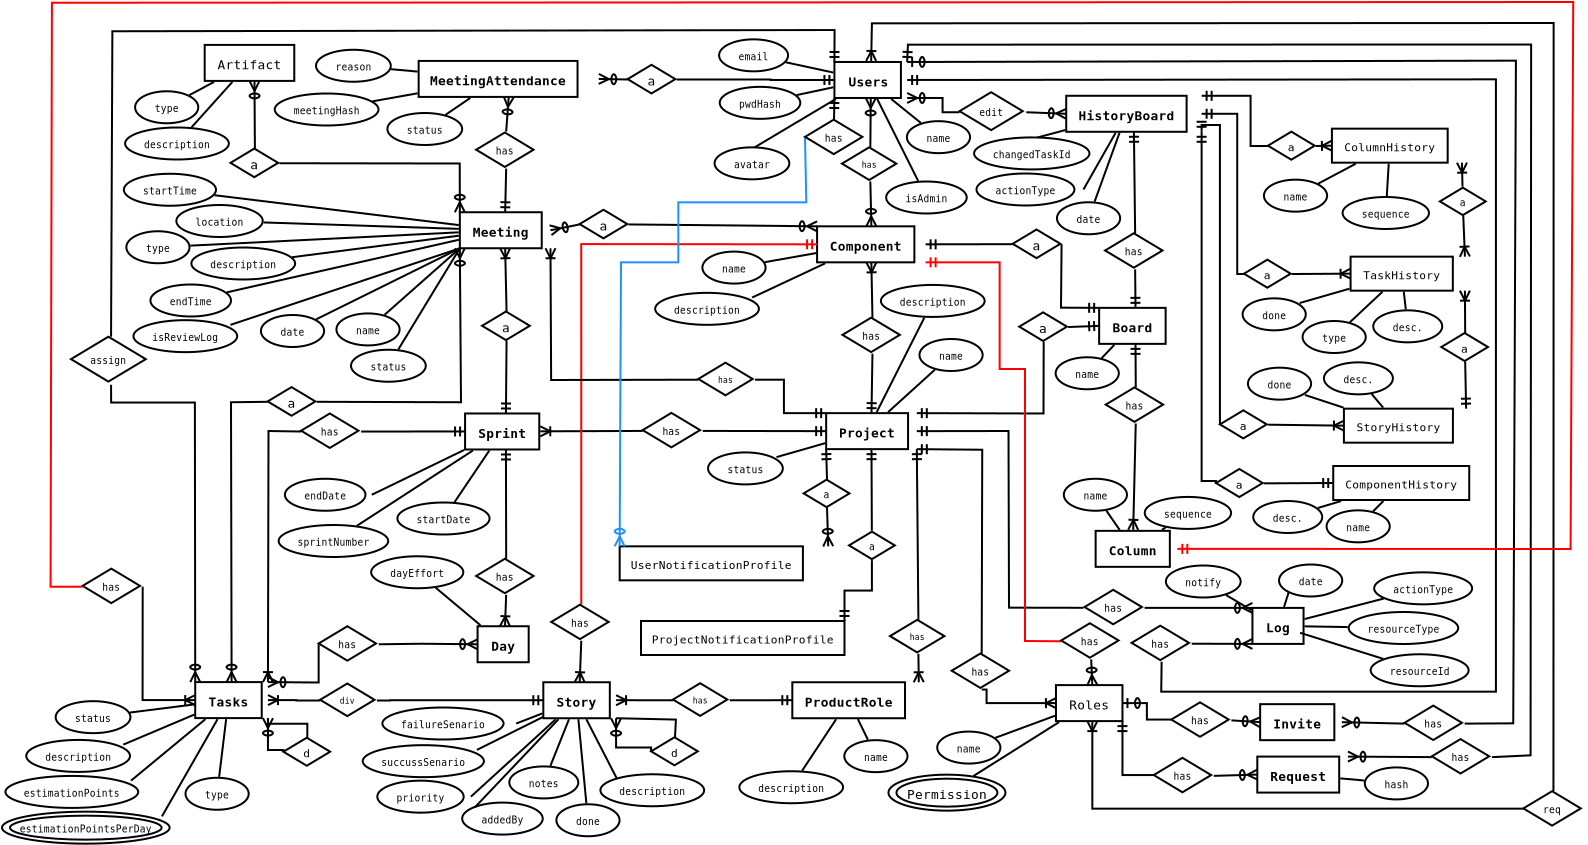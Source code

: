 <?xml version="1.0" encoding="UTF-8"?>
<dia:diagram xmlns:dia="http://www.lysator.liu.se/~alla/dia/">
  <dia:layer name="Background" visible="true">
    <dia:object type="ER - Entity" version="0" id="O0">
      <dia:attribute name="obj_pos">
        <dia:point val="26.117,-10.1"/>
      </dia:attribute>
      <dia:attribute name="obj_bb">
        <dia:rectangle val="26.067,-10.15;29.804,-8.25"/>
      </dia:attribute>
      <dia:attribute name="elem_corner">
        <dia:point val="26.117,-10.1"/>
      </dia:attribute>
      <dia:attribute name="elem_width">
        <dia:real val="3.637"/>
      </dia:attribute>
      <dia:attribute name="elem_height">
        <dia:real val="1.8"/>
      </dia:attribute>
      <dia:attribute name="border_width">
        <dia:real val="0.1"/>
      </dia:attribute>
      <dia:attribute name="border_color">
        <dia:color val="#000000"/>
      </dia:attribute>
      <dia:attribute name="inner_color">
        <dia:color val="#ffffff"/>
      </dia:attribute>
      <dia:attribute name="name">
        <dia:string>#Users#</dia:string>
      </dia:attribute>
      <dia:attribute name="weak">
        <dia:boolean val="false"/>
      </dia:attribute>
      <dia:attribute name="associative">
        <dia:boolean val="false"/>
      </dia:attribute>
      <dia:attribute name="font">
        <dia:font family="monospace" style="80" name="Courier-Bold"/>
      </dia:attribute>
      <dia:attribute name="font_height">
        <dia:real val="0.8"/>
      </dia:attribute>
    </dia:object>
    <dia:object type="ER - Entity" version="0" id="O1">
      <dia:attribute name="obj_pos">
        <dia:point val="37.194,21.056"/>
      </dia:attribute>
      <dia:attribute name="obj_bb">
        <dia:rectangle val="37.144,21.006;40.882,22.906"/>
      </dia:attribute>
      <dia:attribute name="elem_corner">
        <dia:point val="37.194,21.056"/>
      </dia:attribute>
      <dia:attribute name="elem_width">
        <dia:real val="3.637"/>
      </dia:attribute>
      <dia:attribute name="elem_height">
        <dia:real val="1.8"/>
      </dia:attribute>
      <dia:attribute name="border_width">
        <dia:real val="0.1"/>
      </dia:attribute>
      <dia:attribute name="border_color">
        <dia:color val="#000000"/>
      </dia:attribute>
      <dia:attribute name="inner_color">
        <dia:color val="#ffffff"/>
      </dia:attribute>
      <dia:attribute name="name">
        <dia:string>#Roles#</dia:string>
      </dia:attribute>
      <dia:attribute name="weak">
        <dia:boolean val="false"/>
      </dia:attribute>
      <dia:attribute name="associative">
        <dia:boolean val="false"/>
      </dia:attribute>
      <dia:attribute name="font">
        <dia:font family="monospace" style="0" name="Courier"/>
      </dia:attribute>
      <dia:attribute name="font_height">
        <dia:real val="0.8"/>
      </dia:attribute>
    </dia:object>
    <dia:object type="Standard - Line" version="0" id="O2">
      <dia:attribute name="obj_pos">
        <dia:point val="11.92,-1.688"/>
      </dia:attribute>
      <dia:attribute name="obj_bb">
        <dia:rectangle val="11.773,-2.188;13.434,-1.187"/>
      </dia:attribute>
      <dia:attribute name="conn_endpoints">
        <dia:point val="11.92,-1.688"/>
        <dia:point val="13.375,-1.978"/>
      </dia:attribute>
      <dia:attribute name="numcp">
        <dia:int val="1"/>
      </dia:attribute>
      <dia:attribute name="start_arrow">
        <dia:enum val="29"/>
      </dia:attribute>
      <dia:attribute name="start_arrow_length">
        <dia:real val="0.5"/>
      </dia:attribute>
      <dia:attribute name="start_arrow_width">
        <dia:real val="0.5"/>
      </dia:attribute>
      <dia:connections>
        <dia:connection handle="0" to="O16" connection="4"/>
        <dia:connection handle="1" to="O36" connection="0"/>
      </dia:connections>
    </dia:object>
    <dia:object type="ER - Entity" version="0" id="O3">
      <dia:attribute name="obj_pos">
        <dia:point val="39.353,2.194"/>
      </dia:attribute>
      <dia:attribute name="obj_bb">
        <dia:rectangle val="39.303,2.144;43.04,4.044"/>
      </dia:attribute>
      <dia:attribute name="elem_corner">
        <dia:point val="39.353,2.194"/>
      </dia:attribute>
      <dia:attribute name="elem_width">
        <dia:real val="3.637"/>
      </dia:attribute>
      <dia:attribute name="elem_height">
        <dia:real val="1.8"/>
      </dia:attribute>
      <dia:attribute name="border_width">
        <dia:real val="0.1"/>
      </dia:attribute>
      <dia:attribute name="border_color">
        <dia:color val="#000000"/>
      </dia:attribute>
      <dia:attribute name="inner_color">
        <dia:color val="#ffffff"/>
      </dia:attribute>
      <dia:attribute name="name">
        <dia:string>#Board#</dia:string>
      </dia:attribute>
      <dia:attribute name="weak">
        <dia:boolean val="false"/>
      </dia:attribute>
      <dia:attribute name="associative">
        <dia:boolean val="false"/>
      </dia:attribute>
      <dia:attribute name="font">
        <dia:font family="monospace" style="80" name="Courier-Bold"/>
      </dia:attribute>
      <dia:attribute name="font_height">
        <dia:real val="0.8"/>
      </dia:attribute>
    </dia:object>
    <dia:object type="ER - Entity" version="0" id="O4">
      <dia:attribute name="obj_pos">
        <dia:point val="37.707,-8.41"/>
      </dia:attribute>
      <dia:attribute name="obj_bb">
        <dia:rectangle val="37.657,-8.46;44.527,-6.56"/>
      </dia:attribute>
      <dia:attribute name="elem_corner">
        <dia:point val="37.707,-8.41"/>
      </dia:attribute>
      <dia:attribute name="elem_width">
        <dia:real val="6.77"/>
      </dia:attribute>
      <dia:attribute name="elem_height">
        <dia:real val="1.8"/>
      </dia:attribute>
      <dia:attribute name="border_width">
        <dia:real val="0.1"/>
      </dia:attribute>
      <dia:attribute name="border_color">
        <dia:color val="#000000"/>
      </dia:attribute>
      <dia:attribute name="inner_color">
        <dia:color val="#ffffff"/>
      </dia:attribute>
      <dia:attribute name="name">
        <dia:string>#HistoryBoard#</dia:string>
      </dia:attribute>
      <dia:attribute name="weak">
        <dia:boolean val="false"/>
      </dia:attribute>
      <dia:attribute name="associative">
        <dia:boolean val="false"/>
      </dia:attribute>
      <dia:attribute name="font">
        <dia:font family="monospace" style="80" name="Courier-Bold"/>
      </dia:attribute>
      <dia:attribute name="font_height">
        <dia:real val="0.8"/>
      </dia:attribute>
    </dia:object>
    <dia:object type="ER - Relationship" version="0" id="O5">
      <dia:attribute name="obj_pos">
        <dia:point val="32.372,-8.589"/>
      </dia:attribute>
      <dia:attribute name="obj_bb">
        <dia:rectangle val="32.022,-8.639;36.062,-6.535"/>
      </dia:attribute>
      <dia:attribute name="elem_corner">
        <dia:point val="32.372,-8.589"/>
      </dia:attribute>
      <dia:attribute name="elem_width">
        <dia:real val="3.34"/>
      </dia:attribute>
      <dia:attribute name="elem_height">
        <dia:real val="2.004"/>
      </dia:attribute>
      <dia:attribute name="border_width">
        <dia:real val="0.1"/>
      </dia:attribute>
      <dia:attribute name="border_color">
        <dia:color val="#000000"/>
      </dia:attribute>
      <dia:attribute name="inner_color">
        <dia:color val="#ffffff"/>
      </dia:attribute>
      <dia:attribute name="name">
        <dia:string>#edit#</dia:string>
      </dia:attribute>
      <dia:attribute name="left_card">
        <dia:string>##</dia:string>
      </dia:attribute>
      <dia:attribute name="right_card">
        <dia:string>##</dia:string>
      </dia:attribute>
      <dia:attribute name="identifying">
        <dia:boolean val="false"/>
      </dia:attribute>
      <dia:attribute name="rotated">
        <dia:boolean val="false"/>
      </dia:attribute>
      <dia:attribute name="font">
        <dia:font family="monospace" style="0" name="Courier"/>
      </dia:attribute>
      <dia:attribute name="font_height">
        <dia:real val="0.6"/>
      </dia:attribute>
    </dia:object>
    <dia:object type="Standard - Line" version="0" id="O6">
      <dia:attribute name="obj_pos">
        <dia:point val="25.25,-1.883"/>
      </dia:attribute>
      <dia:attribute name="obj_bb">
        <dia:rectangle val="15.772,-2.384;25.305,-1.383"/>
      </dia:attribute>
      <dia:attribute name="conn_endpoints">
        <dia:point val="25.25,-1.883"/>
        <dia:point val="15.822,-1.978"/>
      </dia:attribute>
      <dia:attribute name="numcp">
        <dia:int val="1"/>
      </dia:attribute>
      <dia:attribute name="start_arrow">
        <dia:enum val="29"/>
      </dia:attribute>
      <dia:attribute name="start_arrow_length">
        <dia:real val="0.5"/>
      </dia:attribute>
      <dia:attribute name="start_arrow_width">
        <dia:real val="0.5"/>
      </dia:attribute>
      <dia:connections>
        <dia:connection handle="0" to="O18" connection="0"/>
        <dia:connection handle="1" to="O36" connection="4"/>
      </dia:connections>
    </dia:object>
    <dia:object type="ER - Entity" version="0" id="O7">
      <dia:attribute name="obj_pos">
        <dia:point val="25.704,7.458"/>
      </dia:attribute>
      <dia:attribute name="obj_bb">
        <dia:rectangle val="25.654,7.408;30.287,9.308"/>
      </dia:attribute>
      <dia:attribute name="elem_corner">
        <dia:point val="25.704,7.458"/>
      </dia:attribute>
      <dia:attribute name="elem_width">
        <dia:real val="4.532"/>
      </dia:attribute>
      <dia:attribute name="elem_height">
        <dia:real val="1.8"/>
      </dia:attribute>
      <dia:attribute name="border_width">
        <dia:real val="0.1"/>
      </dia:attribute>
      <dia:attribute name="border_color">
        <dia:color val="#000000"/>
      </dia:attribute>
      <dia:attribute name="inner_color">
        <dia:color val="#ffffff"/>
      </dia:attribute>
      <dia:attribute name="name">
        <dia:string>#Project#</dia:string>
      </dia:attribute>
      <dia:attribute name="weak">
        <dia:boolean val="false"/>
      </dia:attribute>
      <dia:attribute name="associative">
        <dia:boolean val="false"/>
      </dia:attribute>
      <dia:attribute name="font">
        <dia:font family="monospace" style="80" name="Courier-Bold"/>
      </dia:attribute>
      <dia:attribute name="font_height">
        <dia:real val="0.8"/>
      </dia:attribute>
    </dia:object>
    <dia:object type="ER - Relationship" version="0" id="O8">
      <dia:attribute name="obj_pos">
        <dia:point val="26.517,2.683"/>
      </dia:attribute>
      <dia:attribute name="obj_bb">
        <dia:rectangle val="26.167,2.633;29.872,4.536"/>
      </dia:attribute>
      <dia:attribute name="elem_corner">
        <dia:point val="26.517,2.683"/>
      </dia:attribute>
      <dia:attribute name="elem_width">
        <dia:real val="3.005"/>
      </dia:attribute>
      <dia:attribute name="elem_height">
        <dia:real val="1.803"/>
      </dia:attribute>
      <dia:attribute name="border_width">
        <dia:real val="0.1"/>
      </dia:attribute>
      <dia:attribute name="border_color">
        <dia:color val="#000000"/>
      </dia:attribute>
      <dia:attribute name="inner_color">
        <dia:color val="#ffffff"/>
      </dia:attribute>
      <dia:attribute name="name">
        <dia:string>#has#</dia:string>
      </dia:attribute>
      <dia:attribute name="left_card">
        <dia:string>##</dia:string>
      </dia:attribute>
      <dia:attribute name="right_card">
        <dia:string>##</dia:string>
      </dia:attribute>
      <dia:attribute name="identifying">
        <dia:boolean val="false"/>
      </dia:attribute>
      <dia:attribute name="rotated">
        <dia:boolean val="false"/>
      </dia:attribute>
      <dia:attribute name="font">
        <dia:font family="monospace" style="0" name="Courier"/>
      </dia:attribute>
      <dia:attribute name="font_height">
        <dia:real val="0.6"/>
      </dia:attribute>
    </dia:object>
    <dia:object type="Standard - Line" version="0" id="O9">
      <dia:attribute name="obj_pos">
        <dia:point val="27.971,7.458"/>
      </dia:attribute>
      <dia:attribute name="obj_bb">
        <dia:rectangle val="27.47,4.436;28.471,7.517"/>
      </dia:attribute>
      <dia:attribute name="conn_endpoints">
        <dia:point val="27.971,7.458"/>
        <dia:point val="28.019,4.486"/>
      </dia:attribute>
      <dia:attribute name="numcp">
        <dia:int val="1"/>
      </dia:attribute>
      <dia:attribute name="start_arrow">
        <dia:enum val="31"/>
      </dia:attribute>
      <dia:attribute name="start_arrow_length">
        <dia:real val="0.5"/>
      </dia:attribute>
      <dia:attribute name="start_arrow_width">
        <dia:real val="0.5"/>
      </dia:attribute>
      <dia:connections>
        <dia:connection handle="0" to="O7" connection="1"/>
        <dia:connection handle="1" to="O8" connection="6"/>
      </dia:connections>
    </dia:object>
    <dia:object type="ER - Relationship" version="0" id="O10">
      <dia:attribute name="obj_pos">
        <dia:point val="16.529,7.446"/>
      </dia:attribute>
      <dia:attribute name="obj_bb">
        <dia:rectangle val="16.179,7.396;19.884,9.299"/>
      </dia:attribute>
      <dia:attribute name="elem_corner">
        <dia:point val="16.529,7.446"/>
      </dia:attribute>
      <dia:attribute name="elem_width">
        <dia:real val="3.005"/>
      </dia:attribute>
      <dia:attribute name="elem_height">
        <dia:real val="1.803"/>
      </dia:attribute>
      <dia:attribute name="border_width">
        <dia:real val="0.1"/>
      </dia:attribute>
      <dia:attribute name="border_color">
        <dia:color val="#000000"/>
      </dia:attribute>
      <dia:attribute name="inner_color">
        <dia:color val="#ffffff"/>
      </dia:attribute>
      <dia:attribute name="name">
        <dia:string>#has#</dia:string>
      </dia:attribute>
      <dia:attribute name="left_card">
        <dia:string>##</dia:string>
      </dia:attribute>
      <dia:attribute name="right_card">
        <dia:string>##</dia:string>
      </dia:attribute>
      <dia:attribute name="identifying">
        <dia:boolean val="false"/>
      </dia:attribute>
      <dia:attribute name="rotated">
        <dia:boolean val="false"/>
      </dia:attribute>
      <dia:attribute name="font">
        <dia:font family="monospace" style="0" name="Courier"/>
      </dia:attribute>
      <dia:attribute name="font_height">
        <dia:real val="0.6"/>
      </dia:attribute>
    </dia:object>
    <dia:object type="Standard - Line" version="0" id="O11">
      <dia:attribute name="obj_pos">
        <dia:point val="27.964,-0.083"/>
      </dia:attribute>
      <dia:attribute name="obj_bb">
        <dia:rectangle val="27.463,-0.143;28.465,2.734"/>
      </dia:attribute>
      <dia:attribute name="conn_endpoints">
        <dia:point val="27.964,-0.083"/>
        <dia:point val="28.019,2.683"/>
      </dia:attribute>
      <dia:attribute name="numcp">
        <dia:int val="1"/>
      </dia:attribute>
      <dia:attribute name="start_arrow">
        <dia:enum val="28"/>
      </dia:attribute>
      <dia:attribute name="start_arrow_length">
        <dia:real val="0.5"/>
      </dia:attribute>
      <dia:attribute name="start_arrow_width">
        <dia:real val="0.5"/>
      </dia:attribute>
      <dia:connections>
        <dia:connection handle="0" to="O18" connection="6"/>
        <dia:connection handle="1" to="O8" connection="2"/>
      </dia:connections>
    </dia:object>
    <dia:object type="Standard - Line" version="0" id="O12">
      <dia:attribute name="obj_pos">
        <dia:point val="11.784,8.367"/>
      </dia:attribute>
      <dia:attribute name="obj_bb">
        <dia:rectangle val="11.732,7.866;16.579,8.867"/>
      </dia:attribute>
      <dia:attribute name="conn_endpoints">
        <dia:point val="11.784,8.367"/>
        <dia:point val="16.529,8.347"/>
      </dia:attribute>
      <dia:attribute name="numcp">
        <dia:int val="1"/>
      </dia:attribute>
      <dia:attribute name="start_arrow">
        <dia:enum val="28"/>
      </dia:attribute>
      <dia:attribute name="start_arrow_length">
        <dia:real val="0.5"/>
      </dia:attribute>
      <dia:attribute name="start_arrow_width">
        <dia:real val="0.5"/>
      </dia:attribute>
      <dia:connections>
        <dia:connection handle="0" to="O19" connection="8"/>
        <dia:connection handle="1" to="O10" connection="0"/>
      </dia:connections>
    </dia:object>
    <dia:object type="ER - Entity" version="0" id="O13">
      <dia:attribute name="obj_pos">
        <dia:point val="24.012,20.913"/>
      </dia:attribute>
      <dia:attribute name="obj_bb">
        <dia:rectangle val="23.962,20.863;30.385,22.762"/>
      </dia:attribute>
      <dia:attribute name="elem_corner">
        <dia:point val="24.012,20.913"/>
      </dia:attribute>
      <dia:attribute name="elem_width">
        <dia:real val="6.322"/>
      </dia:attribute>
      <dia:attribute name="elem_height">
        <dia:real val="1.8"/>
      </dia:attribute>
      <dia:attribute name="border_width">
        <dia:real val="0.1"/>
      </dia:attribute>
      <dia:attribute name="border_color">
        <dia:color val="#000000"/>
      </dia:attribute>
      <dia:attribute name="inner_color">
        <dia:color val="#ffffff"/>
      </dia:attribute>
      <dia:attribute name="name">
        <dia:string>#ProductRole#</dia:string>
      </dia:attribute>
      <dia:attribute name="weak">
        <dia:boolean val="false"/>
      </dia:attribute>
      <dia:attribute name="associative">
        <dia:boolean val="false"/>
      </dia:attribute>
      <dia:attribute name="font">
        <dia:font family="monospace" style="80" name="Courier-Bold"/>
      </dia:attribute>
      <dia:attribute name="font_height">
        <dia:real val="0.8"/>
      </dia:attribute>
    </dia:object>
    <dia:object type="ER - Relationship" version="0" id="O14">
      <dia:attribute name="obj_pos">
        <dia:point val="39.65,-1.536"/>
      </dia:attribute>
      <dia:attribute name="obj_bb">
        <dia:rectangle val="39.3,-1.586;43.005,0.317"/>
      </dia:attribute>
      <dia:attribute name="elem_corner">
        <dia:point val="39.65,-1.536"/>
      </dia:attribute>
      <dia:attribute name="elem_width">
        <dia:real val="3.005"/>
      </dia:attribute>
      <dia:attribute name="elem_height">
        <dia:real val="1.803"/>
      </dia:attribute>
      <dia:attribute name="border_width">
        <dia:real val="0.1"/>
      </dia:attribute>
      <dia:attribute name="border_color">
        <dia:color val="#000000"/>
      </dia:attribute>
      <dia:attribute name="inner_color">
        <dia:color val="#ffffff"/>
      </dia:attribute>
      <dia:attribute name="name">
        <dia:string>#has#</dia:string>
      </dia:attribute>
      <dia:attribute name="left_card">
        <dia:string>##</dia:string>
      </dia:attribute>
      <dia:attribute name="right_card">
        <dia:string>##</dia:string>
      </dia:attribute>
      <dia:attribute name="identifying">
        <dia:boolean val="false"/>
      </dia:attribute>
      <dia:attribute name="rotated">
        <dia:boolean val="false"/>
      </dia:attribute>
      <dia:attribute name="font">
        <dia:font family="monospace" style="0" name="Courier"/>
      </dia:attribute>
      <dia:attribute name="font_height">
        <dia:real val="0.6"/>
      </dia:attribute>
    </dia:object>
    <dia:object type="Standard - Line" version="0" id="O15">
      <dia:attribute name="obj_pos">
        <dia:point val="9.654,-0.787"/>
      </dia:attribute>
      <dia:attribute name="obj_bb">
        <dia:rectangle val="9.153,-0.849;10.155,2.426"/>
      </dia:attribute>
      <dia:attribute name="conn_endpoints">
        <dia:point val="9.654,-0.787"/>
        <dia:point val="9.724,2.375"/>
      </dia:attribute>
      <dia:attribute name="numcp">
        <dia:int val="1"/>
      </dia:attribute>
      <dia:attribute name="start_arrow">
        <dia:enum val="28"/>
      </dia:attribute>
      <dia:attribute name="start_arrow_length">
        <dia:real val="0.5"/>
      </dia:attribute>
      <dia:attribute name="start_arrow_width">
        <dia:real val="0.5"/>
      </dia:attribute>
      <dia:connections>
        <dia:connection handle="0" to="O16" connection="6"/>
        <dia:connection handle="1" to="O22" connection="2"/>
      </dia:connections>
    </dia:object>
    <dia:object type="ER - Entity" version="0" id="O16">
      <dia:attribute name="obj_pos">
        <dia:point val="7.388,-2.587"/>
      </dia:attribute>
      <dia:attribute name="obj_bb">
        <dia:rectangle val="7.338,-2.638;11.97,-0.738"/>
      </dia:attribute>
      <dia:attribute name="elem_corner">
        <dia:point val="7.388,-2.587"/>
      </dia:attribute>
      <dia:attribute name="elem_width">
        <dia:real val="4.532"/>
      </dia:attribute>
      <dia:attribute name="elem_height">
        <dia:real val="1.8"/>
      </dia:attribute>
      <dia:attribute name="border_width">
        <dia:real val="0.1"/>
      </dia:attribute>
      <dia:attribute name="border_color">
        <dia:color val="#000000"/>
      </dia:attribute>
      <dia:attribute name="inner_color">
        <dia:color val="#ffffff"/>
      </dia:attribute>
      <dia:attribute name="name">
        <dia:string>#Meeting#</dia:string>
      </dia:attribute>
      <dia:attribute name="weak">
        <dia:boolean val="false"/>
      </dia:attribute>
      <dia:attribute name="associative">
        <dia:boolean val="false"/>
      </dia:attribute>
      <dia:attribute name="font">
        <dia:font family="monospace" style="80" name="Courier-Bold"/>
      </dia:attribute>
      <dia:attribute name="font_height">
        <dia:real val="0.8"/>
      </dia:attribute>
    </dia:object>
    <dia:object type="ER - Entity" version="0" id="O17">
      <dia:attribute name="obj_pos">
        <dia:point val="-5.843,20.906"/>
      </dia:attribute>
      <dia:attribute name="obj_bb">
        <dia:rectangle val="-5.893,20.856;-2.156,22.756"/>
      </dia:attribute>
      <dia:attribute name="elem_corner">
        <dia:point val="-5.843,20.906"/>
      </dia:attribute>
      <dia:attribute name="elem_width">
        <dia:real val="3.637"/>
      </dia:attribute>
      <dia:attribute name="elem_height">
        <dia:real val="1.8"/>
      </dia:attribute>
      <dia:attribute name="border_width">
        <dia:real val="0.1"/>
      </dia:attribute>
      <dia:attribute name="border_color">
        <dia:color val="#000000"/>
      </dia:attribute>
      <dia:attribute name="inner_color">
        <dia:color val="#ffffff"/>
      </dia:attribute>
      <dia:attribute name="name">
        <dia:string>#Tasks#</dia:string>
      </dia:attribute>
      <dia:attribute name="weak">
        <dia:boolean val="false"/>
      </dia:attribute>
      <dia:attribute name="associative">
        <dia:boolean val="false"/>
      </dia:attribute>
      <dia:attribute name="font">
        <dia:font family="monospace" style="80" name="Courier-Bold"/>
      </dia:attribute>
      <dia:attribute name="font_height">
        <dia:real val="0.8"/>
      </dia:attribute>
    </dia:object>
    <dia:object type="ER - Entity" version="0" id="O18">
      <dia:attribute name="obj_pos">
        <dia:point val="25.25,-1.883"/>
      </dia:attribute>
      <dia:attribute name="obj_bb">
        <dia:rectangle val="25.2,-1.933;30.727,-0.033"/>
      </dia:attribute>
      <dia:attribute name="elem_corner">
        <dia:point val="25.25,-1.883"/>
      </dia:attribute>
      <dia:attribute name="elem_width">
        <dia:real val="5.428"/>
      </dia:attribute>
      <dia:attribute name="elem_height">
        <dia:real val="1.8"/>
      </dia:attribute>
      <dia:attribute name="border_width">
        <dia:real val="0.1"/>
      </dia:attribute>
      <dia:attribute name="border_color">
        <dia:color val="#000000"/>
      </dia:attribute>
      <dia:attribute name="inner_color">
        <dia:color val="#ffffff"/>
      </dia:attribute>
      <dia:attribute name="name">
        <dia:string>#Component#</dia:string>
      </dia:attribute>
      <dia:attribute name="weak">
        <dia:boolean val="false"/>
      </dia:attribute>
      <dia:attribute name="associative">
        <dia:boolean val="false"/>
      </dia:attribute>
      <dia:attribute name="font">
        <dia:font family="monospace" style="80" name="Courier-Bold"/>
      </dia:attribute>
      <dia:attribute name="font_height">
        <dia:real val="0.8"/>
      </dia:attribute>
    </dia:object>
    <dia:object type="ER - Entity" version="0" id="O19">
      <dia:attribute name="obj_pos">
        <dia:point val="7.65,7.475"/>
      </dia:attribute>
      <dia:attribute name="obj_bb">
        <dia:rectangle val="7.6,7.425;11.785,9.325"/>
      </dia:attribute>
      <dia:attribute name="elem_corner">
        <dia:point val="7.65,7.475"/>
      </dia:attribute>
      <dia:attribute name="elem_width">
        <dia:real val="4.085"/>
      </dia:attribute>
      <dia:attribute name="elem_height">
        <dia:real val="1.8"/>
      </dia:attribute>
      <dia:attribute name="border_width">
        <dia:real val="0.1"/>
      </dia:attribute>
      <dia:attribute name="border_color">
        <dia:color val="#000000"/>
      </dia:attribute>
      <dia:attribute name="inner_color">
        <dia:color val="#ffffff"/>
      </dia:attribute>
      <dia:attribute name="name">
        <dia:string>#Sprint#</dia:string>
      </dia:attribute>
      <dia:attribute name="weak">
        <dia:boolean val="false"/>
      </dia:attribute>
      <dia:attribute name="associative">
        <dia:boolean val="false"/>
      </dia:attribute>
      <dia:attribute name="font">
        <dia:font family="monospace" style="80" name="Courier-Bold"/>
      </dia:attribute>
      <dia:attribute name="font_height">
        <dia:real val="0.8"/>
      </dia:attribute>
    </dia:object>
    <dia:object type="ER - Entity" version="0" id="O20">
      <dia:attribute name="obj_pos">
        <dia:point val="11.562,20.913"/>
      </dia:attribute>
      <dia:attribute name="obj_bb">
        <dia:rectangle val="11.512,20.863;15.25,22.762"/>
      </dia:attribute>
      <dia:attribute name="elem_corner">
        <dia:point val="11.562,20.913"/>
      </dia:attribute>
      <dia:attribute name="elem_width">
        <dia:real val="3.637"/>
      </dia:attribute>
      <dia:attribute name="elem_height">
        <dia:real val="1.8"/>
      </dia:attribute>
      <dia:attribute name="border_width">
        <dia:real val="0.1"/>
      </dia:attribute>
      <dia:attribute name="border_color">
        <dia:color val="#000000"/>
      </dia:attribute>
      <dia:attribute name="inner_color">
        <dia:color val="#ffffff"/>
      </dia:attribute>
      <dia:attribute name="name">
        <dia:string>#Story#</dia:string>
      </dia:attribute>
      <dia:attribute name="weak">
        <dia:boolean val="false"/>
      </dia:attribute>
      <dia:attribute name="associative">
        <dia:boolean val="false"/>
      </dia:attribute>
      <dia:attribute name="font">
        <dia:font family="monospace" style="80" name="Courier-Bold"/>
      </dia:attribute>
      <dia:attribute name="font_height">
        <dia:real val="0.8"/>
      </dia:attribute>
    </dia:object>
    <dia:object type="ER - Relationship" version="0" id="O21">
      <dia:attribute name="obj_pos">
        <dia:point val="-12.056,3.636"/>
      </dia:attribute>
      <dia:attribute name="obj_bb">
        <dia:rectangle val="-12.406,3.586;-7.696,6.092"/>
      </dia:attribute>
      <dia:attribute name="elem_corner">
        <dia:point val="-12.056,3.636"/>
      </dia:attribute>
      <dia:attribute name="elem_width">
        <dia:real val="4.01"/>
      </dia:attribute>
      <dia:attribute name="elem_height">
        <dia:real val="2.406"/>
      </dia:attribute>
      <dia:attribute name="border_width">
        <dia:real val="0.1"/>
      </dia:attribute>
      <dia:attribute name="border_color">
        <dia:color val="#000000"/>
      </dia:attribute>
      <dia:attribute name="inner_color">
        <dia:color val="#ffffff"/>
      </dia:attribute>
      <dia:attribute name="name">
        <dia:string>#assign#</dia:string>
      </dia:attribute>
      <dia:attribute name="left_card">
        <dia:string>##</dia:string>
      </dia:attribute>
      <dia:attribute name="right_card">
        <dia:string>##</dia:string>
      </dia:attribute>
      <dia:attribute name="identifying">
        <dia:boolean val="false"/>
      </dia:attribute>
      <dia:attribute name="rotated">
        <dia:boolean val="false"/>
      </dia:attribute>
      <dia:attribute name="font">
        <dia:font family="monospace" style="0" name="Courier"/>
      </dia:attribute>
      <dia:attribute name="font_height">
        <dia:real val="0.6"/>
      </dia:attribute>
    </dia:object>
    <dia:object type="ER - Relationship" version="0" id="O22">
      <dia:attribute name="obj_pos">
        <dia:point val="8.5,2.375"/>
      </dia:attribute>
      <dia:attribute name="obj_bb">
        <dia:rectangle val="8.15,2.325;11.297,3.893"/>
      </dia:attribute>
      <dia:attribute name="elem_corner">
        <dia:point val="8.5,2.375"/>
      </dia:attribute>
      <dia:attribute name="elem_width">
        <dia:real val="2.447"/>
      </dia:attribute>
      <dia:attribute name="elem_height">
        <dia:real val="1.468"/>
      </dia:attribute>
      <dia:attribute name="border_width">
        <dia:real val="0.1"/>
      </dia:attribute>
      <dia:attribute name="border_color">
        <dia:color val="#000000"/>
      </dia:attribute>
      <dia:attribute name="inner_color">
        <dia:color val="#ffffff"/>
      </dia:attribute>
      <dia:attribute name="name">
        <dia:string>#a#</dia:string>
      </dia:attribute>
      <dia:attribute name="left_card">
        <dia:string>##</dia:string>
      </dia:attribute>
      <dia:attribute name="right_card">
        <dia:string>##</dia:string>
      </dia:attribute>
      <dia:attribute name="identifying">
        <dia:boolean val="false"/>
      </dia:attribute>
      <dia:attribute name="rotated">
        <dia:boolean val="false"/>
      </dia:attribute>
      <dia:attribute name="font">
        <dia:font family="monospace" style="0" name="Courier"/>
      </dia:attribute>
      <dia:attribute name="font_height">
        <dia:real val="0.8"/>
      </dia:attribute>
    </dia:object>
    <dia:object type="ER - Relationship" version="0" id="O23">
      <dia:attribute name="obj_pos">
        <dia:point val="-0.55,7.475"/>
      </dia:attribute>
      <dia:attribute name="obj_bb">
        <dia:rectangle val="-0.9,7.425;2.805,9.328"/>
      </dia:attribute>
      <dia:attribute name="elem_corner">
        <dia:point val="-0.55,7.475"/>
      </dia:attribute>
      <dia:attribute name="elem_width">
        <dia:real val="3.005"/>
      </dia:attribute>
      <dia:attribute name="elem_height">
        <dia:real val="1.803"/>
      </dia:attribute>
      <dia:attribute name="border_width">
        <dia:real val="0.1"/>
      </dia:attribute>
      <dia:attribute name="border_color">
        <dia:color val="#000000"/>
      </dia:attribute>
      <dia:attribute name="inner_color">
        <dia:color val="#ffffff"/>
      </dia:attribute>
      <dia:attribute name="name">
        <dia:string>#has#</dia:string>
      </dia:attribute>
      <dia:attribute name="left_card">
        <dia:string>##</dia:string>
      </dia:attribute>
      <dia:attribute name="right_card">
        <dia:string>##</dia:string>
      </dia:attribute>
      <dia:attribute name="identifying">
        <dia:boolean val="false"/>
      </dia:attribute>
      <dia:attribute name="rotated">
        <dia:boolean val="false"/>
      </dia:attribute>
      <dia:attribute name="font">
        <dia:font family="monospace" style="0" name="Courier"/>
      </dia:attribute>
      <dia:attribute name="font_height">
        <dia:real val="0.6"/>
      </dia:attribute>
    </dia:object>
    <dia:object type="Standard - Line" version="0" id="O24">
      <dia:attribute name="obj_pos">
        <dia:point val="9.693,9.275"/>
      </dia:attribute>
      <dia:attribute name="obj_bb">
        <dia:rectangle val="9.192,9.224;10.193,14.789"/>
      </dia:attribute>
      <dia:attribute name="conn_endpoints">
        <dia:point val="9.693,9.275"/>
        <dia:point val="9.705,14.739"/>
      </dia:attribute>
      <dia:attribute name="numcp">
        <dia:int val="1"/>
      </dia:attribute>
      <dia:attribute name="start_arrow">
        <dia:enum val="31"/>
      </dia:attribute>
      <dia:attribute name="start_arrow_length">
        <dia:real val="0.5"/>
      </dia:attribute>
      <dia:attribute name="start_arrow_width">
        <dia:real val="0.5"/>
      </dia:attribute>
      <dia:connections>
        <dia:connection handle="0" to="O19" connection="6"/>
        <dia:connection handle="1" to="O99" connection="2"/>
      </dia:connections>
    </dia:object>
    <dia:object type="Standard - Line" version="0" id="O25">
      <dia:attribute name="obj_pos">
        <dia:point val="15.2,21.812"/>
      </dia:attribute>
      <dia:attribute name="obj_bb">
        <dia:rectangle val="15.15,21.312;18.093,22.312"/>
      </dia:attribute>
      <dia:attribute name="conn_endpoints">
        <dia:point val="15.2,21.812"/>
        <dia:point val="18.043,21.814"/>
      </dia:attribute>
      <dia:attribute name="numcp">
        <dia:int val="1"/>
      </dia:attribute>
      <dia:attribute name="start_arrow">
        <dia:enum val="28"/>
      </dia:attribute>
      <dia:attribute name="start_arrow_length">
        <dia:real val="0.5"/>
      </dia:attribute>
      <dia:attribute name="start_arrow_width">
        <dia:real val="0.5"/>
      </dia:attribute>
      <dia:connections>
        <dia:connection handle="0" to="O20" connection="4"/>
        <dia:connection handle="1" to="O33" connection="0"/>
      </dia:connections>
    </dia:object>
    <dia:object type="Standard - Line" version="0" id="O26">
      <dia:attribute name="obj_pos">
        <dia:point val="30.335,20.913"/>
      </dia:attribute>
      <dia:attribute name="obj_bb">
        <dia:rectangle val="29.834,19.444;30.836,20.969"/>
      </dia:attribute>
      <dia:attribute name="conn_endpoints">
        <dia:point val="30.335,20.913"/>
        <dia:point val="30.316,19.494"/>
      </dia:attribute>
      <dia:attribute name="numcp">
        <dia:int val="1"/>
      </dia:attribute>
      <dia:attribute name="start_arrow">
        <dia:enum val="28"/>
      </dia:attribute>
      <dia:attribute name="start_arrow_length">
        <dia:real val="0.5"/>
      </dia:attribute>
      <dia:attribute name="start_arrow_width">
        <dia:real val="0.5"/>
      </dia:attribute>
      <dia:connections>
        <dia:connection handle="0" to="O13" connection="2"/>
        <dia:connection handle="1" to="O32" connection="6"/>
      </dia:connections>
    </dia:object>
    <dia:object type="Standard - Line" version="0" id="O27">
      <dia:attribute name="obj_pos">
        <dia:point val="30.237,9.258"/>
      </dia:attribute>
      <dia:attribute name="obj_bb">
        <dia:rectangle val="29.736,9.204;30.737,17.841"/>
      </dia:attribute>
      <dia:attribute name="conn_endpoints">
        <dia:point val="30.237,9.258"/>
        <dia:point val="30.316,17.79"/>
      </dia:attribute>
      <dia:attribute name="numcp">
        <dia:int val="1"/>
      </dia:attribute>
      <dia:attribute name="start_arrow">
        <dia:enum val="31"/>
      </dia:attribute>
      <dia:attribute name="start_arrow_length">
        <dia:real val="0.5"/>
      </dia:attribute>
      <dia:attribute name="start_arrow_width">
        <dia:real val="0.5"/>
      </dia:attribute>
      <dia:connections>
        <dia:connection handle="0" to="O7" connection="7"/>
        <dia:connection handle="1" to="O32" connection="2"/>
      </dia:connections>
    </dia:object>
    <dia:object type="Standard - Line" version="0" id="O28">
      <dia:attribute name="obj_pos">
        <dia:point val="25.704,8.358"/>
      </dia:attribute>
      <dia:attribute name="obj_bb">
        <dia:rectangle val="19.484,7.858;25.755,8.858"/>
      </dia:attribute>
      <dia:attribute name="conn_endpoints">
        <dia:point val="25.704,8.358"/>
        <dia:point val="19.534,8.347"/>
      </dia:attribute>
      <dia:attribute name="numcp">
        <dia:int val="1"/>
      </dia:attribute>
      <dia:attribute name="start_arrow">
        <dia:enum val="31"/>
      </dia:attribute>
      <dia:attribute name="start_arrow_length">
        <dia:real val="0.5"/>
      </dia:attribute>
      <dia:attribute name="start_arrow_width">
        <dia:real val="0.5"/>
      </dia:attribute>
      <dia:connections>
        <dia:connection handle="0" to="O7" connection="3"/>
        <dia:connection handle="1" to="O10" connection="4"/>
      </dia:connections>
    </dia:object>
    <dia:object type="Standard - Line" version="0" id="O29">
      <dia:attribute name="obj_pos">
        <dia:point val="7.65,8.375"/>
      </dia:attribute>
      <dia:attribute name="obj_bb">
        <dia:rectangle val="2.405,7.875;7.7,8.875"/>
      </dia:attribute>
      <dia:attribute name="conn_endpoints">
        <dia:point val="7.65,8.375"/>
        <dia:point val="2.455,8.377"/>
      </dia:attribute>
      <dia:attribute name="numcp">
        <dia:int val="1"/>
      </dia:attribute>
      <dia:attribute name="start_arrow">
        <dia:enum val="31"/>
      </dia:attribute>
      <dia:attribute name="start_arrow_length">
        <dia:real val="0.5"/>
      </dia:attribute>
      <dia:attribute name="start_arrow_width">
        <dia:real val="0.5"/>
      </dia:attribute>
      <dia:connections>
        <dia:connection handle="0" to="O19" connection="3"/>
        <dia:connection handle="1" to="O23" connection="4"/>
      </dia:connections>
    </dia:object>
    <dia:object type="ER - Relationship" version="0" id="O30">
      <dia:attribute name="obj_pos">
        <dia:point val="-1.435,23.686"/>
      </dia:attribute>
      <dia:attribute name="obj_bb">
        <dia:rectangle val="-1.785,23.636;1.308,25.172"/>
      </dia:attribute>
      <dia:attribute name="elem_corner">
        <dia:point val="-1.435,23.686"/>
      </dia:attribute>
      <dia:attribute name="elem_width">
        <dia:real val="2.393"/>
      </dia:attribute>
      <dia:attribute name="elem_height">
        <dia:real val="1.435"/>
      </dia:attribute>
      <dia:attribute name="border_width">
        <dia:real val="0.1"/>
      </dia:attribute>
      <dia:attribute name="border_color">
        <dia:color val="#000000"/>
      </dia:attribute>
      <dia:attribute name="inner_color">
        <dia:color val="#ffffff"/>
      </dia:attribute>
      <dia:attribute name="name">
        <dia:string>#d#</dia:string>
      </dia:attribute>
      <dia:attribute name="left_card">
        <dia:string>##</dia:string>
      </dia:attribute>
      <dia:attribute name="right_card">
        <dia:string>##</dia:string>
      </dia:attribute>
      <dia:attribute name="identifying">
        <dia:boolean val="false"/>
      </dia:attribute>
      <dia:attribute name="rotated">
        <dia:boolean val="false"/>
      </dia:attribute>
      <dia:attribute name="font">
        <dia:font family="monospace" style="0" name="Courier"/>
      </dia:attribute>
      <dia:attribute name="font_height">
        <dia:real val="0.7"/>
      </dia:attribute>
    </dia:object>
    <dia:object type="ER - Relationship" version="0" id="O31">
      <dia:attribute name="obj_pos">
        <dia:point val="0.401,20.975"/>
      </dia:attribute>
      <dia:attribute name="obj_bb">
        <dia:rectangle val="0.051,20.925;3.591,22.729"/>
      </dia:attribute>
      <dia:attribute name="elem_corner">
        <dia:point val="0.401,20.975"/>
      </dia:attribute>
      <dia:attribute name="elem_width">
        <dia:real val="2.84"/>
      </dia:attribute>
      <dia:attribute name="elem_height">
        <dia:real val="1.704"/>
      </dia:attribute>
      <dia:attribute name="border_width">
        <dia:real val="0.1"/>
      </dia:attribute>
      <dia:attribute name="border_color">
        <dia:color val="#000000"/>
      </dia:attribute>
      <dia:attribute name="inner_color">
        <dia:color val="#ffffff"/>
      </dia:attribute>
      <dia:attribute name="name">
        <dia:string>#div#</dia:string>
      </dia:attribute>
      <dia:attribute name="left_card">
        <dia:string>##</dia:string>
      </dia:attribute>
      <dia:attribute name="right_card">
        <dia:string>##</dia:string>
      </dia:attribute>
      <dia:attribute name="identifying">
        <dia:boolean val="false"/>
      </dia:attribute>
      <dia:attribute name="rotated">
        <dia:boolean val="false"/>
      </dia:attribute>
      <dia:attribute name="font">
        <dia:font family="monospace" style="0" name="Courier"/>
      </dia:attribute>
      <dia:attribute name="font_height">
        <dia:real val="0.5"/>
      </dia:attribute>
    </dia:object>
    <dia:object type="ER - Relationship" version="0" id="O32">
      <dia:attribute name="obj_pos">
        <dia:point val="28.896,17.79"/>
      </dia:attribute>
      <dia:attribute name="obj_bb">
        <dia:rectangle val="28.546,17.74;32.086,19.544"/>
      </dia:attribute>
      <dia:attribute name="elem_corner">
        <dia:point val="28.896,17.79"/>
      </dia:attribute>
      <dia:attribute name="elem_width">
        <dia:real val="2.84"/>
      </dia:attribute>
      <dia:attribute name="elem_height">
        <dia:real val="1.704"/>
      </dia:attribute>
      <dia:attribute name="border_width">
        <dia:real val="0.1"/>
      </dia:attribute>
      <dia:attribute name="border_color">
        <dia:color val="#000000"/>
      </dia:attribute>
      <dia:attribute name="inner_color">
        <dia:color val="#ffffff"/>
      </dia:attribute>
      <dia:attribute name="name">
        <dia:string>#has#</dia:string>
      </dia:attribute>
      <dia:attribute name="left_card">
        <dia:string>##</dia:string>
      </dia:attribute>
      <dia:attribute name="right_card">
        <dia:string>##</dia:string>
      </dia:attribute>
      <dia:attribute name="identifying">
        <dia:boolean val="false"/>
      </dia:attribute>
      <dia:attribute name="rotated">
        <dia:boolean val="false"/>
      </dia:attribute>
      <dia:attribute name="font">
        <dia:font family="monospace" style="0" name="Courier"/>
      </dia:attribute>
      <dia:attribute name="font_height">
        <dia:real val="0.5"/>
      </dia:attribute>
    </dia:object>
    <dia:object type="ER - Relationship" version="0" id="O33">
      <dia:attribute name="obj_pos">
        <dia:point val="18.043,20.962"/>
      </dia:attribute>
      <dia:attribute name="obj_bb">
        <dia:rectangle val="17.693,20.913;21.233,22.716"/>
      </dia:attribute>
      <dia:attribute name="elem_corner">
        <dia:point val="18.043,20.962"/>
      </dia:attribute>
      <dia:attribute name="elem_width">
        <dia:real val="2.84"/>
      </dia:attribute>
      <dia:attribute name="elem_height">
        <dia:real val="1.704"/>
      </dia:attribute>
      <dia:attribute name="border_width">
        <dia:real val="0.1"/>
      </dia:attribute>
      <dia:attribute name="border_color">
        <dia:color val="#000000"/>
      </dia:attribute>
      <dia:attribute name="inner_color">
        <dia:color val="#ffffff"/>
      </dia:attribute>
      <dia:attribute name="name">
        <dia:string>#has#</dia:string>
      </dia:attribute>
      <dia:attribute name="left_card">
        <dia:string>##</dia:string>
      </dia:attribute>
      <dia:attribute name="right_card">
        <dia:string>##</dia:string>
      </dia:attribute>
      <dia:attribute name="identifying">
        <dia:boolean val="false"/>
      </dia:attribute>
      <dia:attribute name="rotated">
        <dia:boolean val="false"/>
      </dia:attribute>
      <dia:attribute name="font">
        <dia:font family="monospace" style="0" name="Courier"/>
      </dia:attribute>
      <dia:attribute name="font_height">
        <dia:real val="0.5"/>
      </dia:attribute>
    </dia:object>
    <dia:object type="Standard - Line" version="0" id="O34">
      <dia:attribute name="obj_pos">
        <dia:point val="24.012,21.812"/>
      </dia:attribute>
      <dia:attribute name="obj_bb">
        <dia:rectangle val="20.833,21.312;24.063,22.312"/>
      </dia:attribute>
      <dia:attribute name="conn_endpoints">
        <dia:point val="24.012,21.812"/>
        <dia:point val="20.883,21.814"/>
      </dia:attribute>
      <dia:attribute name="numcp">
        <dia:int val="1"/>
      </dia:attribute>
      <dia:attribute name="start_arrow">
        <dia:enum val="31"/>
      </dia:attribute>
      <dia:attribute name="start_arrow_length">
        <dia:real val="0.5"/>
      </dia:attribute>
      <dia:attribute name="start_arrow_width">
        <dia:real val="0.5"/>
      </dia:attribute>
      <dia:connections>
        <dia:connection handle="0" to="O13" connection="3"/>
        <dia:connection handle="1" to="O33" connection="4"/>
      </dia:connections>
    </dia:object>
    <dia:object type="Standard - Line" version="0" id="O35">
      <dia:attribute name="obj_pos">
        <dia:point val="9.693,7.475"/>
      </dia:attribute>
      <dia:attribute name="obj_bb">
        <dia:rectangle val="9.192,3.793;10.193,7.529"/>
      </dia:attribute>
      <dia:attribute name="conn_endpoints">
        <dia:point val="9.693,7.475"/>
        <dia:point val="9.724,3.844"/>
      </dia:attribute>
      <dia:attribute name="numcp">
        <dia:int val="1"/>
      </dia:attribute>
      <dia:attribute name="start_arrow">
        <dia:enum val="31"/>
      </dia:attribute>
      <dia:attribute name="start_arrow_length">
        <dia:real val="0.5"/>
      </dia:attribute>
      <dia:attribute name="start_arrow_width">
        <dia:real val="0.5"/>
      </dia:attribute>
      <dia:connections>
        <dia:connection handle="0" to="O19" connection="1"/>
        <dia:connection handle="1" to="O22" connection="6"/>
      </dia:connections>
    </dia:object>
    <dia:object type="ER - Relationship" version="0" id="O36">
      <dia:attribute name="obj_pos">
        <dia:point val="13.375,-2.712"/>
      </dia:attribute>
      <dia:attribute name="obj_bb">
        <dia:rectangle val="13.025,-2.763;16.172,-1.194"/>
      </dia:attribute>
      <dia:attribute name="elem_corner">
        <dia:point val="13.375,-2.712"/>
      </dia:attribute>
      <dia:attribute name="elem_width">
        <dia:real val="2.447"/>
      </dia:attribute>
      <dia:attribute name="elem_height">
        <dia:real val="1.468"/>
      </dia:attribute>
      <dia:attribute name="border_width">
        <dia:real val="0.1"/>
      </dia:attribute>
      <dia:attribute name="border_color">
        <dia:color val="#000000"/>
      </dia:attribute>
      <dia:attribute name="inner_color">
        <dia:color val="#ffffff"/>
      </dia:attribute>
      <dia:attribute name="name">
        <dia:string>#a#</dia:string>
      </dia:attribute>
      <dia:attribute name="left_card">
        <dia:string>##</dia:string>
      </dia:attribute>
      <dia:attribute name="right_card">
        <dia:string>##</dia:string>
      </dia:attribute>
      <dia:attribute name="identifying">
        <dia:boolean val="false"/>
      </dia:attribute>
      <dia:attribute name="rotated">
        <dia:boolean val="false"/>
      </dia:attribute>
      <dia:attribute name="font">
        <dia:font family="monospace" style="0" name="Courier"/>
      </dia:attribute>
      <dia:attribute name="font_height">
        <dia:real val="0.8"/>
      </dia:attribute>
    </dia:object>
    <dia:object type="ER - Relationship" version="0" id="O37">
      <dia:attribute name="obj_pos">
        <dia:point val="-2.221,6.157"/>
      </dia:attribute>
      <dia:attribute name="obj_bb">
        <dia:rectangle val="-2.571,6.107;0.576,7.675"/>
      </dia:attribute>
      <dia:attribute name="elem_corner">
        <dia:point val="-2.221,6.157"/>
      </dia:attribute>
      <dia:attribute name="elem_width">
        <dia:real val="2.447"/>
      </dia:attribute>
      <dia:attribute name="elem_height">
        <dia:real val="1.468"/>
      </dia:attribute>
      <dia:attribute name="border_width">
        <dia:real val="0.1"/>
      </dia:attribute>
      <dia:attribute name="border_color">
        <dia:color val="#000000"/>
      </dia:attribute>
      <dia:attribute name="inner_color">
        <dia:color val="#ffffff"/>
      </dia:attribute>
      <dia:attribute name="name">
        <dia:string>#a#</dia:string>
      </dia:attribute>
      <dia:attribute name="left_card">
        <dia:string>##</dia:string>
      </dia:attribute>
      <dia:attribute name="right_card">
        <dia:string>##</dia:string>
      </dia:attribute>
      <dia:attribute name="identifying">
        <dia:boolean val="false"/>
      </dia:attribute>
      <dia:attribute name="rotated">
        <dia:boolean val="false"/>
      </dia:attribute>
      <dia:attribute name="font">
        <dia:font family="monospace" style="0" name="Courier"/>
      </dia:attribute>
      <dia:attribute name="font_height">
        <dia:real val="0.8"/>
      </dia:attribute>
    </dia:object>
    <dia:object type="ER - Relationship" version="0" id="O38">
      <dia:attribute name="obj_pos">
        <dia:point val="26.493,-5.833"/>
      </dia:attribute>
      <dia:attribute name="obj_bb">
        <dia:rectangle val="26.143,-5.883;29.683,-4.079"/>
      </dia:attribute>
      <dia:attribute name="elem_corner">
        <dia:point val="26.493,-5.833"/>
      </dia:attribute>
      <dia:attribute name="elem_width">
        <dia:real val="2.84"/>
      </dia:attribute>
      <dia:attribute name="elem_height">
        <dia:real val="1.704"/>
      </dia:attribute>
      <dia:attribute name="border_width">
        <dia:real val="0.1"/>
      </dia:attribute>
      <dia:attribute name="border_color">
        <dia:color val="#000000"/>
      </dia:attribute>
      <dia:attribute name="inner_color">
        <dia:color val="#ffffff"/>
      </dia:attribute>
      <dia:attribute name="name">
        <dia:string>#has#</dia:string>
      </dia:attribute>
      <dia:attribute name="left_card">
        <dia:string>##</dia:string>
      </dia:attribute>
      <dia:attribute name="right_card">
        <dia:string>##</dia:string>
      </dia:attribute>
      <dia:attribute name="identifying">
        <dia:boolean val="false"/>
      </dia:attribute>
      <dia:attribute name="rotated">
        <dia:boolean val="false"/>
      </dia:attribute>
      <dia:attribute name="font">
        <dia:font family="monospace" style="0" name="Courier"/>
      </dia:attribute>
      <dia:attribute name="font_height">
        <dia:real val="0.5"/>
      </dia:attribute>
    </dia:object>
    <dia:object type="Standard - Line" version="0" id="O39">
      <dia:attribute name="obj_pos">
        <dia:point val="27.964,-1.883"/>
      </dia:attribute>
      <dia:attribute name="obj_bb">
        <dia:rectangle val="27.463,-4.18;28.465,-1.822"/>
      </dia:attribute>
      <dia:attribute name="conn_endpoints">
        <dia:point val="27.964,-1.883"/>
        <dia:point val="27.913,-4.129"/>
      </dia:attribute>
      <dia:attribute name="numcp">
        <dia:int val="1"/>
      </dia:attribute>
      <dia:attribute name="start_arrow">
        <dia:enum val="29"/>
      </dia:attribute>
      <dia:attribute name="start_arrow_length">
        <dia:real val="0.5"/>
      </dia:attribute>
      <dia:attribute name="start_arrow_width">
        <dia:real val="0.5"/>
      </dia:attribute>
      <dia:connections>
        <dia:connection handle="0" to="O18" connection="1"/>
        <dia:connection handle="1" to="O38" connection="6"/>
      </dia:connections>
    </dia:object>
    <dia:object type="Standard - Line" version="0" id="O40">
      <dia:attribute name="obj_pos">
        <dia:point val="27.935,-8.3"/>
      </dia:attribute>
      <dia:attribute name="obj_bb">
        <dia:rectangle val="27.435,-8.355;28.436,-5.783"/>
      </dia:attribute>
      <dia:attribute name="conn_endpoints">
        <dia:point val="27.935,-8.3"/>
        <dia:point val="27.913,-5.833"/>
      </dia:attribute>
      <dia:attribute name="numcp">
        <dia:int val="1"/>
      </dia:attribute>
      <dia:attribute name="start_arrow">
        <dia:enum val="29"/>
      </dia:attribute>
      <dia:attribute name="start_arrow_length">
        <dia:real val="0.5"/>
      </dia:attribute>
      <dia:attribute name="start_arrow_width">
        <dia:real val="0.5"/>
      </dia:attribute>
      <dia:connections>
        <dia:connection handle="0" to="O0" connection="6"/>
        <dia:connection handle="1" to="O38" connection="2"/>
      </dia:connections>
    </dia:object>
    <dia:object type="ER - Relationship" version="0" id="O41">
      <dia:attribute name="obj_pos">
        <dia:point val="15.776,-9.958"/>
      </dia:attribute>
      <dia:attribute name="obj_bb">
        <dia:rectangle val="15.426,-10.008;18.573,-8.44"/>
      </dia:attribute>
      <dia:attribute name="elem_corner">
        <dia:point val="15.776,-9.958"/>
      </dia:attribute>
      <dia:attribute name="elem_width">
        <dia:real val="2.447"/>
      </dia:attribute>
      <dia:attribute name="elem_height">
        <dia:real val="1.468"/>
      </dia:attribute>
      <dia:attribute name="border_width">
        <dia:real val="0.1"/>
      </dia:attribute>
      <dia:attribute name="border_color">
        <dia:color val="#000000"/>
      </dia:attribute>
      <dia:attribute name="inner_color">
        <dia:color val="#ffffff"/>
      </dia:attribute>
      <dia:attribute name="name">
        <dia:string>#a#</dia:string>
      </dia:attribute>
      <dia:attribute name="left_card">
        <dia:string>##</dia:string>
      </dia:attribute>
      <dia:attribute name="right_card">
        <dia:string>##</dia:string>
      </dia:attribute>
      <dia:attribute name="identifying">
        <dia:boolean val="false"/>
      </dia:attribute>
      <dia:attribute name="rotated">
        <dia:boolean val="false"/>
      </dia:attribute>
      <dia:attribute name="font">
        <dia:font family="monospace" style="0" name="Courier"/>
      </dia:attribute>
      <dia:attribute name="font_height">
        <dia:real val="0.8"/>
      </dia:attribute>
    </dia:object>
    <dia:object type="Standard - ZigZagLine" version="1" id="O42">
      <dia:attribute name="obj_pos">
        <dia:point val="26.117,-9.2"/>
      </dia:attribute>
      <dia:attribute name="obj_bb">
        <dia:rectangle val="18.173,-9.7;26.167,-8.7"/>
      </dia:attribute>
      <dia:attribute name="orth_points">
        <dia:point val="26.117,-9.2"/>
        <dia:point val="22.925,-9.2"/>
        <dia:point val="22.925,-9.224"/>
        <dia:point val="18.223,-9.224"/>
      </dia:attribute>
      <dia:attribute name="orth_orient">
        <dia:enum val="0"/>
        <dia:enum val="1"/>
        <dia:enum val="0"/>
      </dia:attribute>
      <dia:attribute name="autorouting">
        <dia:boolean val="false"/>
      </dia:attribute>
      <dia:attribute name="start_arrow">
        <dia:enum val="31"/>
      </dia:attribute>
      <dia:attribute name="start_arrow_length">
        <dia:real val="0.5"/>
      </dia:attribute>
      <dia:attribute name="start_arrow_width">
        <dia:real val="0.5"/>
      </dia:attribute>
      <dia:connections>
        <dia:connection handle="0" to="O0" connection="3"/>
        <dia:connection handle="1" to="O41" connection="4"/>
      </dia:connections>
    </dia:object>
    <dia:object type="ER - Entity" version="0" id="O43">
      <dia:attribute name="obj_pos">
        <dia:point val="-5.37,-10.954"/>
      </dia:attribute>
      <dia:attribute name="obj_bb">
        <dia:rectangle val="-5.42,-11.004;-0.34,-9.104"/>
      </dia:attribute>
      <dia:attribute name="elem_corner">
        <dia:point val="-5.37,-10.954"/>
      </dia:attribute>
      <dia:attribute name="elem_width">
        <dia:real val="4.98"/>
      </dia:attribute>
      <dia:attribute name="elem_height">
        <dia:real val="1.8"/>
      </dia:attribute>
      <dia:attribute name="border_width">
        <dia:real val="0.1"/>
      </dia:attribute>
      <dia:attribute name="border_color">
        <dia:color val="#000000"/>
      </dia:attribute>
      <dia:attribute name="inner_color">
        <dia:color val="#ffffff"/>
      </dia:attribute>
      <dia:attribute name="name">
        <dia:string>#Artifact#</dia:string>
      </dia:attribute>
      <dia:attribute name="weak">
        <dia:boolean val="false"/>
      </dia:attribute>
      <dia:attribute name="associative">
        <dia:boolean val="false"/>
      </dia:attribute>
      <dia:attribute name="font">
        <dia:font family="monospace" style="0" name="Courier"/>
      </dia:attribute>
      <dia:attribute name="font_height">
        <dia:real val="0.8"/>
      </dia:attribute>
    </dia:object>
    <dia:object type="ER - Relationship" version="0" id="O44">
      <dia:attribute name="obj_pos">
        <dia:point val="-4.082,-5.771"/>
      </dia:attribute>
      <dia:attribute name="obj_bb">
        <dia:rectangle val="-4.432,-5.821;-1.285,-4.253"/>
      </dia:attribute>
      <dia:attribute name="elem_corner">
        <dia:point val="-4.082,-5.771"/>
      </dia:attribute>
      <dia:attribute name="elem_width">
        <dia:real val="2.447"/>
      </dia:attribute>
      <dia:attribute name="elem_height">
        <dia:real val="1.468"/>
      </dia:attribute>
      <dia:attribute name="border_width">
        <dia:real val="0.1"/>
      </dia:attribute>
      <dia:attribute name="border_color">
        <dia:color val="#000000"/>
      </dia:attribute>
      <dia:attribute name="inner_color">
        <dia:color val="#ffffff"/>
      </dia:attribute>
      <dia:attribute name="name">
        <dia:string>#a#</dia:string>
      </dia:attribute>
      <dia:attribute name="left_card">
        <dia:string>##</dia:string>
      </dia:attribute>
      <dia:attribute name="right_card">
        <dia:string>##</dia:string>
      </dia:attribute>
      <dia:attribute name="identifying">
        <dia:boolean val="false"/>
      </dia:attribute>
      <dia:attribute name="rotated">
        <dia:boolean val="false"/>
      </dia:attribute>
      <dia:attribute name="font">
        <dia:font family="monospace" style="0" name="Courier"/>
      </dia:attribute>
      <dia:attribute name="font_height">
        <dia:real val="0.8"/>
      </dia:attribute>
    </dia:object>
    <dia:object type="Standard - Line" version="0" id="O45">
      <dia:attribute name="obj_pos">
        <dia:point val="-2.88,-9.154"/>
      </dia:attribute>
      <dia:attribute name="obj_bb">
        <dia:rectangle val="-3.38,-9.207;-2.38,-5.721"/>
      </dia:attribute>
      <dia:attribute name="conn_endpoints">
        <dia:point val="-2.88,-9.154"/>
        <dia:point val="-2.859,-5.771"/>
      </dia:attribute>
      <dia:attribute name="numcp">
        <dia:int val="1"/>
      </dia:attribute>
      <dia:attribute name="start_arrow">
        <dia:enum val="29"/>
      </dia:attribute>
      <dia:attribute name="start_arrow_length">
        <dia:real val="0.5"/>
      </dia:attribute>
      <dia:attribute name="start_arrow_width">
        <dia:real val="0.5"/>
      </dia:attribute>
      <dia:connections>
        <dia:connection handle="0" to="O43" connection="6"/>
        <dia:connection handle="1" to="O44" connection="2"/>
      </dia:connections>
    </dia:object>
    <dia:object type="ER - Relationship" version="0" id="O46">
      <dia:attribute name="obj_pos">
        <dia:point val="19.309,4.934"/>
      </dia:attribute>
      <dia:attribute name="obj_bb">
        <dia:rectangle val="18.959,4.884;22.499,6.688"/>
      </dia:attribute>
      <dia:attribute name="elem_corner">
        <dia:point val="19.309,4.934"/>
      </dia:attribute>
      <dia:attribute name="elem_width">
        <dia:real val="2.84"/>
      </dia:attribute>
      <dia:attribute name="elem_height">
        <dia:real val="1.704"/>
      </dia:attribute>
      <dia:attribute name="border_width">
        <dia:real val="0.1"/>
      </dia:attribute>
      <dia:attribute name="border_color">
        <dia:color val="#000000"/>
      </dia:attribute>
      <dia:attribute name="inner_color">
        <dia:color val="#ffffff"/>
      </dia:attribute>
      <dia:attribute name="name">
        <dia:string>#has#</dia:string>
      </dia:attribute>
      <dia:attribute name="left_card">
        <dia:string>##</dia:string>
      </dia:attribute>
      <dia:attribute name="right_card">
        <dia:string>##</dia:string>
      </dia:attribute>
      <dia:attribute name="identifying">
        <dia:boolean val="false"/>
      </dia:attribute>
      <dia:attribute name="rotated">
        <dia:boolean val="false"/>
      </dia:attribute>
      <dia:attribute name="font">
        <dia:font family="monospace" style="0" name="Courier"/>
      </dia:attribute>
      <dia:attribute name="font_height">
        <dia:real val="0.5"/>
      </dia:attribute>
    </dia:object>
    <dia:object type="Standard - ZigZagLine" version="1" id="O47">
      <dia:attribute name="obj_pos">
        <dia:point val="25.704,7.458"/>
      </dia:attribute>
      <dia:attribute name="obj_bb">
        <dia:rectangle val="22.099,5.736;25.754,7.958"/>
      </dia:attribute>
      <dia:attribute name="orth_points">
        <dia:point val="25.704,7.458"/>
        <dia:point val="23.592,7.458"/>
        <dia:point val="23.592,5.786"/>
        <dia:point val="22.149,5.786"/>
      </dia:attribute>
      <dia:attribute name="orth_orient">
        <dia:enum val="0"/>
        <dia:enum val="1"/>
        <dia:enum val="0"/>
      </dia:attribute>
      <dia:attribute name="autorouting">
        <dia:boolean val="false"/>
      </dia:attribute>
      <dia:attribute name="start_arrow">
        <dia:enum val="31"/>
      </dia:attribute>
      <dia:attribute name="start_arrow_length">
        <dia:real val="0.5"/>
      </dia:attribute>
      <dia:attribute name="start_arrow_width">
        <dia:real val="0.5"/>
      </dia:attribute>
      <dia:connections>
        <dia:connection handle="0" to="O7" connection="0"/>
        <dia:connection handle="1" to="O46" connection="4"/>
      </dia:connections>
    </dia:object>
    <dia:object type="Standard - ZigZagLine" version="1" id="O48">
      <dia:attribute name="obj_pos">
        <dia:point val="3.241,21.827"/>
      </dia:attribute>
      <dia:attribute name="obj_bb">
        <dia:rectangle val="3.191,21.312;11.613,22.312"/>
      </dia:attribute>
      <dia:attribute name="orth_points">
        <dia:point val="3.241,21.827"/>
        <dia:point val="3.9,21.827"/>
        <dia:point val="3.9,21.812"/>
        <dia:point val="11.562,21.812"/>
      </dia:attribute>
      <dia:attribute name="orth_orient">
        <dia:enum val="0"/>
        <dia:enum val="1"/>
        <dia:enum val="0"/>
      </dia:attribute>
      <dia:attribute name="autorouting">
        <dia:boolean val="false"/>
      </dia:attribute>
      <dia:attribute name="end_arrow">
        <dia:enum val="31"/>
      </dia:attribute>
      <dia:attribute name="end_arrow_length">
        <dia:real val="0.5"/>
      </dia:attribute>
      <dia:attribute name="end_arrow_width">
        <dia:real val="0.5"/>
      </dia:attribute>
      <dia:connections>
        <dia:connection handle="0" to="O31" connection="4"/>
        <dia:connection handle="1" to="O20" connection="3"/>
      </dia:connections>
    </dia:object>
    <dia:object type="Standard - ZigZagLine" version="1" id="O49">
      <dia:attribute name="obj_pos">
        <dia:point val="-2.206,21.806"/>
      </dia:attribute>
      <dia:attribute name="obj_bb">
        <dia:rectangle val="-2.256,21.306;0.451,22.306"/>
      </dia:attribute>
      <dia:attribute name="orth_points">
        <dia:point val="-2.206,21.806"/>
        <dia:point val="-0.787,21.806"/>
        <dia:point val="-0.787,21.827"/>
        <dia:point val="0.401,21.827"/>
      </dia:attribute>
      <dia:attribute name="orth_orient">
        <dia:enum val="0"/>
        <dia:enum val="1"/>
        <dia:enum val="0"/>
      </dia:attribute>
      <dia:attribute name="autorouting">
        <dia:boolean val="false"/>
      </dia:attribute>
      <dia:attribute name="start_arrow">
        <dia:enum val="28"/>
      </dia:attribute>
      <dia:attribute name="start_arrow_length">
        <dia:real val="0.5"/>
      </dia:attribute>
      <dia:attribute name="start_arrow_width">
        <dia:real val="0.5"/>
      </dia:attribute>
      <dia:connections>
        <dia:connection handle="0" to="O17" connection="4"/>
        <dia:connection handle="1" to="O31" connection="0"/>
      </dia:connections>
    </dia:object>
    <dia:object type="ER - Relationship" version="0" id="O50">
      <dia:attribute name="obj_pos">
        <dia:point val="16.95,23.665"/>
      </dia:attribute>
      <dia:attribute name="obj_bb">
        <dia:rectangle val="16.599,23.615;19.692,25.151"/>
      </dia:attribute>
      <dia:attribute name="elem_corner">
        <dia:point val="16.95,23.665"/>
      </dia:attribute>
      <dia:attribute name="elem_width">
        <dia:real val="2.393"/>
      </dia:attribute>
      <dia:attribute name="elem_height">
        <dia:real val="1.435"/>
      </dia:attribute>
      <dia:attribute name="border_width">
        <dia:real val="0.1"/>
      </dia:attribute>
      <dia:attribute name="border_color">
        <dia:color val="#000000"/>
      </dia:attribute>
      <dia:attribute name="inner_color">
        <dia:color val="#ffffff"/>
      </dia:attribute>
      <dia:attribute name="name">
        <dia:string>#d#</dia:string>
      </dia:attribute>
      <dia:attribute name="left_card">
        <dia:string>##</dia:string>
      </dia:attribute>
      <dia:attribute name="right_card">
        <dia:string>##</dia:string>
      </dia:attribute>
      <dia:attribute name="identifying">
        <dia:boolean val="false"/>
      </dia:attribute>
      <dia:attribute name="rotated">
        <dia:boolean val="false"/>
      </dia:attribute>
      <dia:attribute name="font">
        <dia:font family="monospace" style="0" name="Courier"/>
      </dia:attribute>
      <dia:attribute name="font_height">
        <dia:real val="0.7"/>
      </dia:attribute>
    </dia:object>
    <dia:object type="Standard - ZigZagLine" version="1" id="O51">
      <dia:attribute name="obj_pos">
        <dia:point val="15.2,22.712"/>
      </dia:attribute>
      <dia:attribute name="obj_bb">
        <dia:rectangle val="14.7,22.663;17.0,24.433"/>
      </dia:attribute>
      <dia:attribute name="orth_points">
        <dia:point val="15.2,22.712"/>
        <dia:point val="15.2,24.176"/>
        <dia:point val="16.95,24.176"/>
        <dia:point val="16.95,24.383"/>
      </dia:attribute>
      <dia:attribute name="orth_orient">
        <dia:enum val="1"/>
        <dia:enum val="0"/>
        <dia:enum val="1"/>
      </dia:attribute>
      <dia:attribute name="autorouting">
        <dia:boolean val="false"/>
      </dia:attribute>
      <dia:attribute name="start_arrow">
        <dia:enum val="29"/>
      </dia:attribute>
      <dia:attribute name="start_arrow_length">
        <dia:real val="0.5"/>
      </dia:attribute>
      <dia:attribute name="start_arrow_width">
        <dia:real val="0.5"/>
      </dia:attribute>
      <dia:connections>
        <dia:connection handle="0" to="O20" connection="7"/>
        <dia:connection handle="1" to="O50" connection="0"/>
      </dia:connections>
    </dia:object>
    <dia:object type="ER - Relationship" version="0" id="O52">
      <dia:attribute name="obj_pos">
        <dia:point val="31.979,19.476"/>
      </dia:attribute>
      <dia:attribute name="obj_bb">
        <dia:rectangle val="31.629,19.426;35.334,21.329"/>
      </dia:attribute>
      <dia:attribute name="elem_corner">
        <dia:point val="31.979,19.476"/>
      </dia:attribute>
      <dia:attribute name="elem_width">
        <dia:real val="3.005"/>
      </dia:attribute>
      <dia:attribute name="elem_height">
        <dia:real val="1.803"/>
      </dia:attribute>
      <dia:attribute name="border_width">
        <dia:real val="0.1"/>
      </dia:attribute>
      <dia:attribute name="border_color">
        <dia:color val="#000000"/>
      </dia:attribute>
      <dia:attribute name="inner_color">
        <dia:color val="#ffffff"/>
      </dia:attribute>
      <dia:attribute name="name">
        <dia:string>#has#</dia:string>
      </dia:attribute>
      <dia:attribute name="left_card">
        <dia:string>##</dia:string>
      </dia:attribute>
      <dia:attribute name="right_card">
        <dia:string>##</dia:string>
      </dia:attribute>
      <dia:attribute name="identifying">
        <dia:boolean val="false"/>
      </dia:attribute>
      <dia:attribute name="rotated">
        <dia:boolean val="false"/>
      </dia:attribute>
      <dia:attribute name="font">
        <dia:font family="monospace" style="0" name="Courier"/>
      </dia:attribute>
      <dia:attribute name="font_height">
        <dia:real val="0.6"/>
      </dia:attribute>
    </dia:object>
    <dia:object type="Standard - ZigZagLine" version="1" id="O53">
      <dia:attribute name="obj_pos">
        <dia:point val="37.194,21.956"/>
      </dia:attribute>
      <dia:attribute name="obj_bb">
        <dia:rectangle val="33.431,21.229;37.244,22.456"/>
      </dia:attribute>
      <dia:attribute name="orth_points">
        <dia:point val="37.194,21.956"/>
        <dia:point val="33.725,21.956"/>
        <dia:point val="33.725,21.279"/>
        <dia:point val="33.481,21.279"/>
      </dia:attribute>
      <dia:attribute name="orth_orient">
        <dia:enum val="0"/>
        <dia:enum val="1"/>
        <dia:enum val="0"/>
      </dia:attribute>
      <dia:attribute name="autorouting">
        <dia:boolean val="false"/>
      </dia:attribute>
      <dia:attribute name="start_arrow">
        <dia:enum val="28"/>
      </dia:attribute>
      <dia:attribute name="start_arrow_length">
        <dia:real val="0.5"/>
      </dia:attribute>
      <dia:attribute name="start_arrow_width">
        <dia:real val="0.5"/>
      </dia:attribute>
      <dia:connections>
        <dia:connection handle="0" to="O1" connection="3"/>
        <dia:connection handle="1" to="O52" connection="6"/>
      </dia:connections>
    </dia:object>
    <dia:object type="ER - Relationship" version="0" id="O54">
      <dia:attribute name="obj_pos">
        <dia:point val="60.565,26.36"/>
      </dia:attribute>
      <dia:attribute name="obj_bb">
        <dia:rectangle val="60.215,26.31;63.92,28.213"/>
      </dia:attribute>
      <dia:attribute name="elem_corner">
        <dia:point val="60.565,26.36"/>
      </dia:attribute>
      <dia:attribute name="elem_width">
        <dia:real val="3.005"/>
      </dia:attribute>
      <dia:attribute name="elem_height">
        <dia:real val="1.803"/>
      </dia:attribute>
      <dia:attribute name="border_width">
        <dia:real val="0.1"/>
      </dia:attribute>
      <dia:attribute name="border_color">
        <dia:color val="#000000"/>
      </dia:attribute>
      <dia:attribute name="inner_color">
        <dia:color val="#ffffff"/>
      </dia:attribute>
      <dia:attribute name="name">
        <dia:string>#req#</dia:string>
      </dia:attribute>
      <dia:attribute name="left_card">
        <dia:string>##</dia:string>
      </dia:attribute>
      <dia:attribute name="right_card">
        <dia:string>##</dia:string>
      </dia:attribute>
      <dia:attribute name="identifying">
        <dia:boolean val="false"/>
      </dia:attribute>
      <dia:attribute name="rotated">
        <dia:boolean val="false"/>
      </dia:attribute>
      <dia:attribute name="font">
        <dia:font family="monospace" style="0" name="Courier"/>
      </dia:attribute>
      <dia:attribute name="font_height">
        <dia:real val="0.6"/>
      </dia:attribute>
    </dia:object>
    <dia:object type="ER - Entity" version="0" id="O55">
      <dia:attribute name="obj_pos">
        <dia:point val="47.018,17.196"/>
      </dia:attribute>
      <dia:attribute name="obj_bb">
        <dia:rectangle val="46.968,17.146;49.81,19.046"/>
      </dia:attribute>
      <dia:attribute name="elem_corner">
        <dia:point val="47.018,17.196"/>
      </dia:attribute>
      <dia:attribute name="elem_width">
        <dia:real val="2.742"/>
      </dia:attribute>
      <dia:attribute name="elem_height">
        <dia:real val="1.8"/>
      </dia:attribute>
      <dia:attribute name="border_width">
        <dia:real val="0.1"/>
      </dia:attribute>
      <dia:attribute name="border_color">
        <dia:color val="#000000"/>
      </dia:attribute>
      <dia:attribute name="inner_color">
        <dia:color val="#ffffff"/>
      </dia:attribute>
      <dia:attribute name="name">
        <dia:string>#Log#</dia:string>
      </dia:attribute>
      <dia:attribute name="weak">
        <dia:boolean val="false"/>
      </dia:attribute>
      <dia:attribute name="associative">
        <dia:boolean val="false"/>
      </dia:attribute>
      <dia:attribute name="font">
        <dia:font family="monospace" style="80" name="Courier-Bold"/>
      </dia:attribute>
      <dia:attribute name="font_height">
        <dia:real val="0.8"/>
      </dia:attribute>
    </dia:object>
    <dia:object type="ER - Relationship" version="0" id="O56">
      <dia:attribute name="obj_pos">
        <dia:point val="39.682,6.171"/>
      </dia:attribute>
      <dia:attribute name="obj_bb">
        <dia:rectangle val="39.332,6.121;43.037,8.024"/>
      </dia:attribute>
      <dia:attribute name="elem_corner">
        <dia:point val="39.682,6.171"/>
      </dia:attribute>
      <dia:attribute name="elem_width">
        <dia:real val="3.005"/>
      </dia:attribute>
      <dia:attribute name="elem_height">
        <dia:real val="1.803"/>
      </dia:attribute>
      <dia:attribute name="border_width">
        <dia:real val="0.1"/>
      </dia:attribute>
      <dia:attribute name="border_color">
        <dia:color val="#000000"/>
      </dia:attribute>
      <dia:attribute name="inner_color">
        <dia:color val="#ffffff"/>
      </dia:attribute>
      <dia:attribute name="name">
        <dia:string>#has#</dia:string>
      </dia:attribute>
      <dia:attribute name="left_card">
        <dia:string>##</dia:string>
      </dia:attribute>
      <dia:attribute name="right_card">
        <dia:string>##</dia:string>
      </dia:attribute>
      <dia:attribute name="identifying">
        <dia:boolean val="false"/>
      </dia:attribute>
      <dia:attribute name="rotated">
        <dia:boolean val="false"/>
      </dia:attribute>
      <dia:attribute name="font">
        <dia:font family="monospace" style="0" name="Courier"/>
      </dia:attribute>
      <dia:attribute name="font_height">
        <dia:real val="0.6"/>
      </dia:attribute>
    </dia:object>
    <dia:object type="Standard - PolyLine" version="0" id="O57">
      <dia:attribute name="obj_pos">
        <dia:point val="30.237,8.358"/>
      </dia:attribute>
      <dia:attribute name="obj_bb">
        <dia:rectangle val="30.186,7.858;40.173,17.243"/>
      </dia:attribute>
      <dia:attribute name="poly_points">
        <dia:point val="30.237,8.358"/>
        <dia:point val="34.821,8.351"/>
        <dia:point val="34.846,17.184"/>
        <dia:point val="40.123,17.193"/>
      </dia:attribute>
      <dia:attribute name="start_arrow">
        <dia:enum val="31"/>
      </dia:attribute>
      <dia:attribute name="start_arrow_length">
        <dia:real val="0.5"/>
      </dia:attribute>
      <dia:attribute name="start_arrow_width">
        <dia:real val="0.5"/>
      </dia:attribute>
      <dia:connections>
        <dia:connection handle="0" to="O7" connection="4"/>
        <dia:connection handle="3" to="O58" connection="8"/>
      </dia:connections>
    </dia:object>
    <dia:object type="ER - Relationship" version="0" id="O58">
      <dia:attribute name="obj_pos">
        <dia:point val="38.621,16.292"/>
      </dia:attribute>
      <dia:attribute name="obj_bb">
        <dia:rectangle val="38.271,16.242;41.976,18.145"/>
      </dia:attribute>
      <dia:attribute name="elem_corner">
        <dia:point val="38.621,16.292"/>
      </dia:attribute>
      <dia:attribute name="elem_width">
        <dia:real val="3.005"/>
      </dia:attribute>
      <dia:attribute name="elem_height">
        <dia:real val="1.803"/>
      </dia:attribute>
      <dia:attribute name="border_width">
        <dia:real val="0.1"/>
      </dia:attribute>
      <dia:attribute name="border_color">
        <dia:color val="#000000"/>
      </dia:attribute>
      <dia:attribute name="inner_color">
        <dia:color val="#ffffff"/>
      </dia:attribute>
      <dia:attribute name="name">
        <dia:string>#has#</dia:string>
      </dia:attribute>
      <dia:attribute name="left_card">
        <dia:string>##</dia:string>
      </dia:attribute>
      <dia:attribute name="right_card">
        <dia:string>##</dia:string>
      </dia:attribute>
      <dia:attribute name="identifying">
        <dia:boolean val="false"/>
      </dia:attribute>
      <dia:attribute name="rotated">
        <dia:boolean val="false"/>
      </dia:attribute>
      <dia:attribute name="font">
        <dia:font family="monospace" style="0" name="Courier"/>
      </dia:attribute>
      <dia:attribute name="font_height">
        <dia:real val="0.6"/>
      </dia:attribute>
    </dia:object>
    <dia:object type="Standard - PolyLine" version="0" id="O59">
      <dia:attribute name="obj_pos">
        <dia:point val="62.068,26.36"/>
      </dia:attribute>
      <dia:attribute name="obj_bb">
        <dia:rectangle val="27.434,-12.099;62.128,26.41"/>
      </dia:attribute>
      <dia:attribute name="poly_points">
        <dia:point val="62.068,26.36"/>
        <dia:point val="62.078,-12.049"/>
        <dia:point val="27.992,-12.032"/>
        <dia:point val="27.935,-9.2"/>
      </dia:attribute>
      <dia:attribute name="end_arrow">
        <dia:enum val="28"/>
      </dia:attribute>
      <dia:attribute name="end_arrow_length">
        <dia:real val="0.5"/>
      </dia:attribute>
      <dia:attribute name="end_arrow_width">
        <dia:real val="0.5"/>
      </dia:attribute>
      <dia:connections>
        <dia:connection handle="0" to="O54" connection="2"/>
        <dia:connection handle="3" to="O0" connection="8"/>
      </dia:connections>
    </dia:object>
    <dia:object type="Standard - PolyLine" version="0" id="O60">
      <dia:attribute name="obj_pos">
        <dia:point val="26.117,-10.1"/>
      </dia:attribute>
      <dia:attribute name="obj_bb">
        <dia:rectangle val="-10.101,-11.749;26.617,3.686"/>
      </dia:attribute>
      <dia:attribute name="poly_points">
        <dia:point val="26.117,-10.1"/>
        <dia:point val="26.125,-11.699"/>
        <dia:point val="-9.985,-11.636"/>
        <dia:point val="-10.051,3.636"/>
      </dia:attribute>
      <dia:attribute name="start_arrow">
        <dia:enum val="31"/>
      </dia:attribute>
      <dia:attribute name="start_arrow_length">
        <dia:real val="0.5"/>
      </dia:attribute>
      <dia:attribute name="start_arrow_width">
        <dia:real val="0.5"/>
      </dia:attribute>
      <dia:connections>
        <dia:connection handle="0" to="O0" connection="0"/>
        <dia:connection handle="3" to="O21" connection="2"/>
      </dia:connections>
    </dia:object>
    <dia:object type="Standard - ZigZagLine" version="1" id="O61">
      <dia:attribute name="obj_pos">
        <dia:point val="-2.206,22.706"/>
      </dia:attribute>
      <dia:attribute name="obj_bb">
        <dia:rectangle val="-2.706,22.656;-1.385,24.454"/>
      </dia:attribute>
      <dia:attribute name="orth_points">
        <dia:point val="-2.206,22.706"/>
        <dia:point val="-2.206,24.301"/>
        <dia:point val="-1.435,24.301"/>
        <dia:point val="-1.435,24.404"/>
      </dia:attribute>
      <dia:attribute name="orth_orient">
        <dia:enum val="1"/>
        <dia:enum val="0"/>
        <dia:enum val="1"/>
      </dia:attribute>
      <dia:attribute name="autorouting">
        <dia:boolean val="false"/>
      </dia:attribute>
      <dia:attribute name="start_arrow">
        <dia:enum val="29"/>
      </dia:attribute>
      <dia:attribute name="start_arrow_length">
        <dia:real val="0.5"/>
      </dia:attribute>
      <dia:attribute name="start_arrow_width">
        <dia:real val="0.5"/>
      </dia:attribute>
      <dia:connections>
        <dia:connection handle="0" to="O17" connection="7"/>
        <dia:connection handle="1" to="O30" connection="0"/>
      </dia:connections>
    </dia:object>
    <dia:object type="Standard - ZigZagLine" version="1" id="O62">
      <dia:attribute name="obj_pos">
        <dia:point val="-2.206,22.706"/>
      </dia:attribute>
      <dia:attribute name="obj_bb">
        <dia:rectangle val="-2.256,22.656;-0.188,23.736"/>
      </dia:attribute>
      <dia:attribute name="orth_points">
        <dia:point val="-2.206,22.706"/>
        <dia:point val="-2.206,22.988"/>
        <dia:point val="-0.238,22.988"/>
        <dia:point val="-0.238,23.686"/>
      </dia:attribute>
      <dia:attribute name="orth_orient">
        <dia:enum val="1"/>
        <dia:enum val="0"/>
        <dia:enum val="1"/>
      </dia:attribute>
      <dia:attribute name="autorouting">
        <dia:boolean val="false"/>
      </dia:attribute>
      <dia:connections>
        <dia:connection handle="0" to="O17" connection="7"/>
        <dia:connection handle="1" to="O30" connection="2"/>
      </dia:connections>
    </dia:object>
    <dia:object type="ER - Attribute" version="0" id="O63">
      <dia:attribute name="obj_pos">
        <dia:point val="28.818,25.534"/>
      </dia:attribute>
      <dia:attribute name="obj_bb">
        <dia:rectangle val="28.768,25.483;35.343,27.384"/>
      </dia:attribute>
      <dia:attribute name="elem_corner">
        <dia:point val="28.818,25.534"/>
      </dia:attribute>
      <dia:attribute name="elem_width">
        <dia:real val="6.475"/>
      </dia:attribute>
      <dia:attribute name="elem_height">
        <dia:real val="1.8"/>
      </dia:attribute>
      <dia:attribute name="border_width">
        <dia:real val="0.1"/>
      </dia:attribute>
      <dia:attribute name="border_color">
        <dia:color val="#000000"/>
      </dia:attribute>
      <dia:attribute name="inner_color">
        <dia:color val="#ffffff"/>
      </dia:attribute>
      <dia:attribute name="name">
        <dia:string>#Permission#</dia:string>
      </dia:attribute>
      <dia:attribute name="key">
        <dia:boolean val="false"/>
      </dia:attribute>
      <dia:attribute name="weak_key">
        <dia:boolean val="false"/>
      </dia:attribute>
      <dia:attribute name="derived">
        <dia:boolean val="false"/>
      </dia:attribute>
      <dia:attribute name="multivalued">
        <dia:boolean val="true"/>
      </dia:attribute>
      <dia:attribute name="font">
        <dia:font family="monospace" style="0" name="Courier"/>
      </dia:attribute>
      <dia:attribute name="font_height">
        <dia:real val="0.8"/>
      </dia:attribute>
    </dia:object>
    <dia:object type="Standard - Line" version="0" id="O64">
      <dia:attribute name="obj_pos">
        <dia:point val="37.538,22.905"/>
      </dia:attribute>
      <dia:attribute name="obj_bb">
        <dia:rectangle val="33.311,22.836;37.607,25.65"/>
      </dia:attribute>
      <dia:attribute name="conn_endpoints">
        <dia:point val="37.538,22.905"/>
        <dia:point val="33.38,25.581"/>
      </dia:attribute>
      <dia:attribute name="numcp">
        <dia:int val="1"/>
      </dia:attribute>
      <dia:connections>
        <dia:connection handle="0" to="O1" connection="8"/>
        <dia:connection handle="1" to="O63" connection="8"/>
      </dia:connections>
    </dia:object>
    <dia:object type="Standard - PolyLine" version="0" id="O65">
      <dia:attribute name="obj_pos">
        <dia:point val="25.25,-0.983"/>
      </dia:attribute>
      <dia:attribute name="obj_bb">
        <dia:rectangle val="13.408,-1.483;25.3,17.085"/>
      </dia:attribute>
      <dia:attribute name="poly_points">
        <dia:point val="25.25,-0.983"/>
        <dia:point val="13.458,-0.995"/>
        <dia:point val="13.46,17.035"/>
      </dia:attribute>
      <dia:attribute name="line_color">
        <dia:color val="#ff0000"/>
      </dia:attribute>
      <dia:attribute name="start_arrow">
        <dia:enum val="31"/>
      </dia:attribute>
      <dia:attribute name="start_arrow_length">
        <dia:real val="0.5"/>
      </dia:attribute>
      <dia:attribute name="start_arrow_width">
        <dia:real val="0.5"/>
      </dia:attribute>
      <dia:connections>
        <dia:connection handle="0" to="O18" connection="3"/>
        <dia:connection handle="2" to="O66" connection="2"/>
      </dia:connections>
    </dia:object>
    <dia:object type="ER - Relationship" version="0" id="O66">
      <dia:attribute name="obj_pos">
        <dia:point val="11.958,17.035"/>
      </dia:attribute>
      <dia:attribute name="obj_bb">
        <dia:rectangle val="11.608,16.985;15.313,18.888"/>
      </dia:attribute>
      <dia:attribute name="elem_corner">
        <dia:point val="11.958,17.035"/>
      </dia:attribute>
      <dia:attribute name="elem_width">
        <dia:real val="3.005"/>
      </dia:attribute>
      <dia:attribute name="elem_height">
        <dia:real val="1.803"/>
      </dia:attribute>
      <dia:attribute name="border_width">
        <dia:real val="0.1"/>
      </dia:attribute>
      <dia:attribute name="border_color">
        <dia:color val="#000000"/>
      </dia:attribute>
      <dia:attribute name="inner_color">
        <dia:color val="#ffffff"/>
      </dia:attribute>
      <dia:attribute name="name">
        <dia:string>#has#</dia:string>
      </dia:attribute>
      <dia:attribute name="left_card">
        <dia:string>##</dia:string>
      </dia:attribute>
      <dia:attribute name="right_card">
        <dia:string>##</dia:string>
      </dia:attribute>
      <dia:attribute name="identifying">
        <dia:boolean val="false"/>
      </dia:attribute>
      <dia:attribute name="rotated">
        <dia:boolean val="false"/>
      </dia:attribute>
      <dia:attribute name="font">
        <dia:font family="monospace" style="0" name="Courier"/>
      </dia:attribute>
      <dia:attribute name="font_height">
        <dia:real val="0.6"/>
      </dia:attribute>
    </dia:object>
    <dia:object type="Standard - Line" version="0" id="O67">
      <dia:attribute name="obj_pos">
        <dia:point val="13.381,20.913"/>
      </dia:attribute>
      <dia:attribute name="obj_bb">
        <dia:rectangle val="12.88,18.786;13.883,20.981"/>
      </dia:attribute>
      <dia:attribute name="conn_endpoints">
        <dia:point val="13.381,20.913"/>
        <dia:point val="13.46,18.838"/>
      </dia:attribute>
      <dia:attribute name="numcp">
        <dia:int val="1"/>
      </dia:attribute>
      <dia:attribute name="start_arrow">
        <dia:enum val="28"/>
      </dia:attribute>
      <dia:attribute name="start_arrow_length">
        <dia:real val="0.5"/>
      </dia:attribute>
      <dia:attribute name="start_arrow_width">
        <dia:real val="0.5"/>
      </dia:attribute>
      <dia:connections>
        <dia:connection handle="0" to="O20" connection="1"/>
        <dia:connection handle="1" to="O66" connection="6"/>
      </dia:connections>
    </dia:object>
    <dia:object type="ER - Attribute" version="0" id="O68">
      <dia:attribute name="obj_pos">
        <dia:point val="-8.85,-8.636"/>
      </dia:attribute>
      <dia:attribute name="obj_bb">
        <dia:rectangle val="-8.9,-8.687;-5.46,-6.987"/>
      </dia:attribute>
      <dia:attribute name="elem_corner">
        <dia:point val="-8.85,-8.636"/>
      </dia:attribute>
      <dia:attribute name="elem_width">
        <dia:real val="3.34"/>
      </dia:attribute>
      <dia:attribute name="elem_height">
        <dia:real val="1.6"/>
      </dia:attribute>
      <dia:attribute name="border_width">
        <dia:real val="0.1"/>
      </dia:attribute>
      <dia:attribute name="border_color">
        <dia:color val="#000000"/>
      </dia:attribute>
      <dia:attribute name="inner_color">
        <dia:color val="#ffffff"/>
      </dia:attribute>
      <dia:attribute name="name">
        <dia:string>#type#</dia:string>
      </dia:attribute>
      <dia:attribute name="key">
        <dia:boolean val="false"/>
      </dia:attribute>
      <dia:attribute name="weak_key">
        <dia:boolean val="false"/>
      </dia:attribute>
      <dia:attribute name="derived">
        <dia:boolean val="false"/>
      </dia:attribute>
      <dia:attribute name="multivalued">
        <dia:boolean val="false"/>
      </dia:attribute>
      <dia:attribute name="font">
        <dia:font family="monospace" style="0" name="Courier"/>
      </dia:attribute>
      <dia:attribute name="font_height">
        <dia:real val="0.6"/>
      </dia:attribute>
    </dia:object>
    <dia:object type="ER - Attribute" version="0" id="O69">
      <dia:attribute name="obj_pos">
        <dia:point val="-9.35,-6.824"/>
      </dia:attribute>
      <dia:attribute name="obj_bb">
        <dia:rectangle val="-9.4,-6.874;-3.615,-5.174"/>
      </dia:attribute>
      <dia:attribute name="elem_corner">
        <dia:point val="-9.35,-6.824"/>
      </dia:attribute>
      <dia:attribute name="elem_width">
        <dia:real val="5.685"/>
      </dia:attribute>
      <dia:attribute name="elem_height">
        <dia:real val="1.6"/>
      </dia:attribute>
      <dia:attribute name="border_width">
        <dia:real val="0.1"/>
      </dia:attribute>
      <dia:attribute name="border_color">
        <dia:color val="#000000"/>
      </dia:attribute>
      <dia:attribute name="inner_color">
        <dia:color val="#ffffff"/>
      </dia:attribute>
      <dia:attribute name="name">
        <dia:string>#description#</dia:string>
      </dia:attribute>
      <dia:attribute name="key">
        <dia:boolean val="false"/>
      </dia:attribute>
      <dia:attribute name="weak_key">
        <dia:boolean val="false"/>
      </dia:attribute>
      <dia:attribute name="derived">
        <dia:boolean val="false"/>
      </dia:attribute>
      <dia:attribute name="multivalued">
        <dia:boolean val="false"/>
      </dia:attribute>
      <dia:attribute name="font">
        <dia:font family="monospace" style="0" name="Courier"/>
      </dia:attribute>
      <dia:attribute name="font_height">
        <dia:real val="0.6"/>
      </dia:attribute>
    </dia:object>
    <dia:object type="Standard - Line" version="0" id="O70">
      <dia:attribute name="obj_pos">
        <dia:point val="-5.777,-6.836"/>
      </dia:attribute>
      <dia:attribute name="obj_bb">
        <dia:rectangle val="-5.847,-9.175;-3.664,-6.765"/>
      </dia:attribute>
      <dia:attribute name="conn_endpoints">
        <dia:point val="-5.777,-6.836"/>
        <dia:point val="-3.735,-9.105"/>
      </dia:attribute>
      <dia:attribute name="numcp">
        <dia:int val="1"/>
      </dia:attribute>
      <dia:connections>
        <dia:connection handle="0" to="O69" connection="8"/>
        <dia:connection handle="1" to="O43" connection="8"/>
      </dia:connections>
    </dia:object>
    <dia:object type="Standard - Line" version="0" id="O71">
      <dia:attribute name="obj_pos">
        <dia:point val="-5.999,-8.445"/>
      </dia:attribute>
      <dia:attribute name="obj_bb">
        <dia:rectangle val="-6.067,-9.172;-4.654,-8.378"/>
      </dia:attribute>
      <dia:attribute name="conn_endpoints">
        <dia:point val="-5.999,-8.445"/>
        <dia:point val="-4.721,-9.104"/>
      </dia:attribute>
      <dia:attribute name="numcp">
        <dia:int val="1"/>
      </dia:attribute>
      <dia:connections>
        <dia:connection handle="0" to="O68" connection="8"/>
        <dia:connection handle="1" to="O43" connection="8"/>
      </dia:connections>
    </dia:object>
    <dia:object type="ER - Attribute" version="0" id="O72">
      <dia:attribute name="obj_pos">
        <dia:point val="1.217,2.472"/>
      </dia:attribute>
      <dia:attribute name="obj_bb">
        <dia:rectangle val="1.167,2.422;4.607,4.122"/>
      </dia:attribute>
      <dia:attribute name="elem_corner">
        <dia:point val="1.217,2.472"/>
      </dia:attribute>
      <dia:attribute name="elem_width">
        <dia:real val="3.34"/>
      </dia:attribute>
      <dia:attribute name="elem_height">
        <dia:real val="1.6"/>
      </dia:attribute>
      <dia:attribute name="border_width">
        <dia:real val="0.1"/>
      </dia:attribute>
      <dia:attribute name="border_color">
        <dia:color val="#000000"/>
      </dia:attribute>
      <dia:attribute name="inner_color">
        <dia:color val="#ffffff"/>
      </dia:attribute>
      <dia:attribute name="name">
        <dia:string>#name#</dia:string>
      </dia:attribute>
      <dia:attribute name="key">
        <dia:boolean val="false"/>
      </dia:attribute>
      <dia:attribute name="weak_key">
        <dia:boolean val="false"/>
      </dia:attribute>
      <dia:attribute name="derived">
        <dia:boolean val="false"/>
      </dia:attribute>
      <dia:attribute name="multivalued">
        <dia:boolean val="false"/>
      </dia:attribute>
      <dia:attribute name="font">
        <dia:font family="monospace" style="0" name="Courier"/>
      </dia:attribute>
      <dia:attribute name="font_height">
        <dia:real val="0.6"/>
      </dia:attribute>
    </dia:object>
    <dia:object type="ER - Attribute" version="0" id="O73">
      <dia:attribute name="obj_pos">
        <dia:point val="-6.037,-0.824"/>
      </dia:attribute>
      <dia:attribute name="obj_bb">
        <dia:rectangle val="-6.088,-0.874;-0.302,0.826"/>
      </dia:attribute>
      <dia:attribute name="elem_corner">
        <dia:point val="-6.037,-0.824"/>
      </dia:attribute>
      <dia:attribute name="elem_width">
        <dia:real val="5.685"/>
      </dia:attribute>
      <dia:attribute name="elem_height">
        <dia:real val="1.6"/>
      </dia:attribute>
      <dia:attribute name="border_width">
        <dia:real val="0.1"/>
      </dia:attribute>
      <dia:attribute name="border_color">
        <dia:color val="#000000"/>
      </dia:attribute>
      <dia:attribute name="inner_color">
        <dia:color val="#ffffff"/>
      </dia:attribute>
      <dia:attribute name="name">
        <dia:string>#description#</dia:string>
      </dia:attribute>
      <dia:attribute name="key">
        <dia:boolean val="false"/>
      </dia:attribute>
      <dia:attribute name="weak_key">
        <dia:boolean val="false"/>
      </dia:attribute>
      <dia:attribute name="derived">
        <dia:boolean val="false"/>
      </dia:attribute>
      <dia:attribute name="multivalued">
        <dia:boolean val="false"/>
      </dia:attribute>
      <dia:attribute name="font">
        <dia:font family="monospace" style="0" name="Courier"/>
      </dia:attribute>
      <dia:attribute name="font_height">
        <dia:real val="0.6"/>
      </dia:attribute>
    </dia:object>
    <dia:object type="ER - Attribute" version="0" id="O74">
      <dia:attribute name="obj_pos">
        <dia:point val="-9.412,-4.511"/>
      </dia:attribute>
      <dia:attribute name="obj_bb">
        <dia:rectangle val="-9.463,-4.561;-4.348,-2.861"/>
      </dia:attribute>
      <dia:attribute name="elem_corner">
        <dia:point val="-9.412,-4.511"/>
      </dia:attribute>
      <dia:attribute name="elem_width">
        <dia:real val="5.015"/>
      </dia:attribute>
      <dia:attribute name="elem_height">
        <dia:real val="1.6"/>
      </dia:attribute>
      <dia:attribute name="border_width">
        <dia:real val="0.1"/>
      </dia:attribute>
      <dia:attribute name="border_color">
        <dia:color val="#000000"/>
      </dia:attribute>
      <dia:attribute name="inner_color">
        <dia:color val="#ffffff"/>
      </dia:attribute>
      <dia:attribute name="name">
        <dia:string>#startTime#</dia:string>
      </dia:attribute>
      <dia:attribute name="key">
        <dia:boolean val="false"/>
      </dia:attribute>
      <dia:attribute name="weak_key">
        <dia:boolean val="false"/>
      </dia:attribute>
      <dia:attribute name="derived">
        <dia:boolean val="false"/>
      </dia:attribute>
      <dia:attribute name="multivalued">
        <dia:boolean val="false"/>
      </dia:attribute>
      <dia:attribute name="font">
        <dia:font family="monospace" style="0" name="Courier"/>
      </dia:attribute>
      <dia:attribute name="font_height">
        <dia:real val="0.6"/>
      </dia:attribute>
    </dia:object>
    <dia:object type="ER - Attribute" version="0" id="O75">
      <dia:attribute name="obj_pos">
        <dia:point val="-8.083,1.026"/>
      </dia:attribute>
      <dia:attribute name="obj_bb">
        <dia:rectangle val="-8.133,0.976;-3.688,2.676"/>
      </dia:attribute>
      <dia:attribute name="elem_corner">
        <dia:point val="-8.083,1.026"/>
      </dia:attribute>
      <dia:attribute name="elem_width">
        <dia:real val="4.345"/>
      </dia:attribute>
      <dia:attribute name="elem_height">
        <dia:real val="1.6"/>
      </dia:attribute>
      <dia:attribute name="border_width">
        <dia:real val="0.1"/>
      </dia:attribute>
      <dia:attribute name="border_color">
        <dia:color val="#000000"/>
      </dia:attribute>
      <dia:attribute name="inner_color">
        <dia:color val="#ffffff"/>
      </dia:attribute>
      <dia:attribute name="name">
        <dia:string>#endTime#</dia:string>
      </dia:attribute>
      <dia:attribute name="key">
        <dia:boolean val="false"/>
      </dia:attribute>
      <dia:attribute name="weak_key">
        <dia:boolean val="false"/>
      </dia:attribute>
      <dia:attribute name="derived">
        <dia:boolean val="false"/>
      </dia:attribute>
      <dia:attribute name="multivalued">
        <dia:boolean val="false"/>
      </dia:attribute>
      <dia:attribute name="font">
        <dia:font family="monospace" style="0" name="Courier"/>
      </dia:attribute>
      <dia:attribute name="font_height">
        <dia:real val="0.6"/>
      </dia:attribute>
    </dia:object>
    <dia:object type="ER - Attribute" version="0" id="O76">
      <dia:attribute name="obj_pos">
        <dia:point val="-6.787,-2.949"/>
      </dia:attribute>
      <dia:attribute name="obj_bb">
        <dia:rectangle val="-6.838,-2.999;-2.058,-1.299"/>
      </dia:attribute>
      <dia:attribute name="elem_corner">
        <dia:point val="-6.787,-2.949"/>
      </dia:attribute>
      <dia:attribute name="elem_width">
        <dia:real val="4.68"/>
      </dia:attribute>
      <dia:attribute name="elem_height">
        <dia:real val="1.6"/>
      </dia:attribute>
      <dia:attribute name="border_width">
        <dia:real val="0.1"/>
      </dia:attribute>
      <dia:attribute name="border_color">
        <dia:color val="#000000"/>
      </dia:attribute>
      <dia:attribute name="inner_color">
        <dia:color val="#ffffff"/>
      </dia:attribute>
      <dia:attribute name="name">
        <dia:string>#location#</dia:string>
      </dia:attribute>
      <dia:attribute name="key">
        <dia:boolean val="false"/>
      </dia:attribute>
      <dia:attribute name="weak_key">
        <dia:boolean val="false"/>
      </dia:attribute>
      <dia:attribute name="derived">
        <dia:boolean val="false"/>
      </dia:attribute>
      <dia:attribute name="multivalued">
        <dia:boolean val="false"/>
      </dia:attribute>
      <dia:attribute name="font">
        <dia:font family="monospace" style="0" name="Courier"/>
      </dia:attribute>
      <dia:attribute name="font_height">
        <dia:real val="0.6"/>
      </dia:attribute>
    </dia:object>
    <dia:object type="ER - Attribute" version="0" id="O77">
      <dia:attribute name="obj_pos">
        <dia:point val="-9.287,-1.637"/>
      </dia:attribute>
      <dia:attribute name="obj_bb">
        <dia:rectangle val="-9.338,-1.687;-5.897,0.013"/>
      </dia:attribute>
      <dia:attribute name="elem_corner">
        <dia:point val="-9.287,-1.637"/>
      </dia:attribute>
      <dia:attribute name="elem_width">
        <dia:real val="3.34"/>
      </dia:attribute>
      <dia:attribute name="elem_height">
        <dia:real val="1.6"/>
      </dia:attribute>
      <dia:attribute name="border_width">
        <dia:real val="0.1"/>
      </dia:attribute>
      <dia:attribute name="border_color">
        <dia:color val="#000000"/>
      </dia:attribute>
      <dia:attribute name="inner_color">
        <dia:color val="#ffffff"/>
      </dia:attribute>
      <dia:attribute name="name">
        <dia:string>#type#</dia:string>
      </dia:attribute>
      <dia:attribute name="key">
        <dia:boolean val="false"/>
      </dia:attribute>
      <dia:attribute name="weak_key">
        <dia:boolean val="false"/>
      </dia:attribute>
      <dia:attribute name="derived">
        <dia:boolean val="false"/>
      </dia:attribute>
      <dia:attribute name="multivalued">
        <dia:boolean val="false"/>
      </dia:attribute>
      <dia:attribute name="font">
        <dia:font family="monospace" style="0" name="Courier"/>
      </dia:attribute>
      <dia:attribute name="font_height">
        <dia:real val="0.6"/>
      </dia:attribute>
    </dia:object>
    <dia:object type="Standard - PolyLine" version="0" id="O78">
      <dia:attribute name="obj_pos">
        <dia:point val="0.226,6.891"/>
      </dia:attribute>
      <dia:attribute name="obj_bb">
        <dia:rectangle val="0.176,-0.841;7.888,6.963"/>
      </dia:attribute>
      <dia:attribute name="poly_points">
        <dia:point val="0.226,6.891"/>
        <dia:point val="7.446,6.913"/>
        <dia:point val="7.388,-0.787"/>
      </dia:attribute>
      <dia:attribute name="end_arrow">
        <dia:enum val="29"/>
      </dia:attribute>
      <dia:attribute name="end_arrow_length">
        <dia:real val="0.5"/>
      </dia:attribute>
      <dia:attribute name="end_arrow_width">
        <dia:real val="0.5"/>
      </dia:attribute>
      <dia:connections>
        <dia:connection handle="0" to="O37" connection="4"/>
        <dia:connection handle="2" to="O16" connection="5"/>
      </dia:connections>
    </dia:object>
    <dia:object type="Standard - Line" version="0" id="O79">
      <dia:attribute name="obj_pos">
        <dia:point val="-2.068,-2.071"/>
      </dia:attribute>
      <dia:attribute name="obj_bb">
        <dia:rectangle val="-2.12,-2.123;7.39,-1.712"/>
      </dia:attribute>
      <dia:attribute name="conn_endpoints">
        <dia:point val="-2.068,-2.071"/>
        <dia:point val="7.339,-1.763"/>
      </dia:attribute>
      <dia:attribute name="numcp">
        <dia:int val="1"/>
      </dia:attribute>
      <dia:connections>
        <dia:connection handle="0" to="O76" connection="8"/>
        <dia:connection handle="1" to="O16" connection="8"/>
      </dia:connections>
    </dia:object>
    <dia:object type="Standard - Line" version="0" id="O80">
      <dia:attribute name="obj_pos">
        <dia:point val="3.707,2.532"/>
      </dia:attribute>
      <dia:attribute name="obj_bb">
        <dia:rectangle val="3.636,-0.858;7.458,2.603"/>
      </dia:attribute>
      <dia:attribute name="conn_endpoints">
        <dia:point val="3.707,2.532"/>
        <dia:point val="7.388,-0.787"/>
      </dia:attribute>
      <dia:attribute name="numcp">
        <dia:int val="1"/>
      </dia:attribute>
      <dia:connections>
        <dia:connection handle="0" to="O72" connection="8"/>
        <dia:connection handle="1" to="O16" connection="5"/>
      </dia:connections>
    </dia:object>
    <dia:object type="Standard - Line" version="0" id="O81">
      <dia:attribute name="obj_pos">
        <dia:point val="-4.01,1.397"/>
      </dia:attribute>
      <dia:attribute name="obj_bb">
        <dia:rectangle val="-4.07,-1.224;7.397,1.457"/>
      </dia:attribute>
      <dia:attribute name="conn_endpoints">
        <dia:point val="-4.01,1.397"/>
        <dia:point val="7.337,-1.165"/>
      </dia:attribute>
      <dia:attribute name="numcp">
        <dia:int val="1"/>
      </dia:attribute>
      <dia:connections>
        <dia:connection handle="0" to="O75" connection="8"/>
        <dia:connection handle="1" to="O16" connection="8"/>
      </dia:connections>
    </dia:object>
    <dia:object type="Standard - Line" version="0" id="O82">
      <dia:attribute name="obj_pos">
        <dia:point val="-0.563,-0.365"/>
      </dia:attribute>
      <dia:attribute name="obj_bb">
        <dia:rectangle val="-0.619,-1.444;7.394,-0.309"/>
      </dia:attribute>
      <dia:attribute name="conn_endpoints">
        <dia:point val="-0.563,-0.365"/>
        <dia:point val="7.338,-1.388"/>
      </dia:attribute>
      <dia:attribute name="numcp">
        <dia:int val="1"/>
      </dia:attribute>
      <dia:connections>
        <dia:connection handle="0" to="O73" connection="8"/>
        <dia:connection handle="1" to="O16" connection="8"/>
      </dia:connections>
    </dia:object>
    <dia:object type="Standard - Line" version="0" id="O83">
      <dia:attribute name="obj_pos">
        <dia:point val="-4.515,-3.419"/>
      </dia:attribute>
      <dia:attribute name="obj_bb">
        <dia:rectangle val="-4.57,-3.475;7.395,-1.915"/>
      </dia:attribute>
      <dia:attribute name="conn_endpoints">
        <dia:point val="-4.515,-3.419"/>
        <dia:point val="7.339,-1.97"/>
      </dia:attribute>
      <dia:attribute name="numcp">
        <dia:int val="1"/>
      </dia:attribute>
      <dia:connections>
        <dia:connection handle="0" to="O74" connection="8"/>
        <dia:connection handle="1" to="O16" connection="8"/>
      </dia:connections>
    </dia:object>
    <dia:object type="Standard - Line" version="0" id="O84">
      <dia:attribute name="obj_pos">
        <dia:point val="-5.91,-0.921"/>
      </dia:attribute>
      <dia:attribute name="obj_bb">
        <dia:rectangle val="-5.962,-1.626;7.39,-0.868"/>
      </dia:attribute>
      <dia:attribute name="conn_endpoints">
        <dia:point val="-5.91,-0.921"/>
        <dia:point val="7.338,-1.573"/>
      </dia:attribute>
      <dia:attribute name="numcp">
        <dia:int val="1"/>
      </dia:attribute>
      <dia:connections>
        <dia:connection handle="0" to="O77" connection="8"/>
        <dia:connection handle="1" to="O16" connection="8"/>
      </dia:connections>
    </dia:object>
    <dia:object type="Standard - PolyLine" version="0" id="O85">
      <dia:attribute name="obj_pos">
        <dia:point val="-4.024,20.906"/>
      </dia:attribute>
      <dia:attribute name="obj_bb">
        <dia:rectangle val="-4.524,6.841;-2.171,20.957"/>
      </dia:attribute>
      <dia:attribute name="poly_points">
        <dia:point val="-4.024,20.906"/>
        <dia:point val="-4.054,6.913"/>
        <dia:point val="-2.221,6.891"/>
      </dia:attribute>
      <dia:attribute name="start_arrow">
        <dia:enum val="29"/>
      </dia:attribute>
      <dia:attribute name="start_arrow_length">
        <dia:real val="0.5"/>
      </dia:attribute>
      <dia:attribute name="start_arrow_width">
        <dia:real val="0.5"/>
      </dia:attribute>
      <dia:connections>
        <dia:connection handle="0" to="O17" connection="1"/>
        <dia:connection handle="2" to="O37" connection="0"/>
      </dia:connections>
    </dia:object>
    <dia:object type="ER - Attribute" version="0" id="O86">
      <dia:attribute name="obj_pos">
        <dia:point val="-14.292,23.797"/>
      </dia:attribute>
      <dia:attribute name="obj_bb">
        <dia:rectangle val="-14.342,23.747;-8.557,25.447"/>
      </dia:attribute>
      <dia:attribute name="elem_corner">
        <dia:point val="-14.292,23.797"/>
      </dia:attribute>
      <dia:attribute name="elem_width">
        <dia:real val="5.685"/>
      </dia:attribute>
      <dia:attribute name="elem_height">
        <dia:real val="1.6"/>
      </dia:attribute>
      <dia:attribute name="border_width">
        <dia:real val="0.1"/>
      </dia:attribute>
      <dia:attribute name="border_color">
        <dia:color val="#000000"/>
      </dia:attribute>
      <dia:attribute name="inner_color">
        <dia:color val="#ffffff"/>
      </dia:attribute>
      <dia:attribute name="name">
        <dia:string>#description#</dia:string>
      </dia:attribute>
      <dia:attribute name="key">
        <dia:boolean val="false"/>
      </dia:attribute>
      <dia:attribute name="weak_key">
        <dia:boolean val="false"/>
      </dia:attribute>
      <dia:attribute name="derived">
        <dia:boolean val="false"/>
      </dia:attribute>
      <dia:attribute name="multivalued">
        <dia:boolean val="false"/>
      </dia:attribute>
      <dia:attribute name="font">
        <dia:font family="monospace" style="0" name="Courier"/>
      </dia:attribute>
      <dia:attribute name="font_height">
        <dia:real val="0.6"/>
      </dia:attribute>
    </dia:object>
    <dia:object type="ER - Attribute" version="0" id="O87">
      <dia:attribute name="obj_pos">
        <dia:point val="-6.329,25.689"/>
      </dia:attribute>
      <dia:attribute name="obj_bb">
        <dia:rectangle val="-6.379,25.639;-2.939,27.338"/>
      </dia:attribute>
      <dia:attribute name="elem_corner">
        <dia:point val="-6.329,25.689"/>
      </dia:attribute>
      <dia:attribute name="elem_width">
        <dia:real val="3.34"/>
      </dia:attribute>
      <dia:attribute name="elem_height">
        <dia:real val="1.6"/>
      </dia:attribute>
      <dia:attribute name="border_width">
        <dia:real val="0.1"/>
      </dia:attribute>
      <dia:attribute name="border_color">
        <dia:color val="#000000"/>
      </dia:attribute>
      <dia:attribute name="inner_color">
        <dia:color val="#ffffff"/>
      </dia:attribute>
      <dia:attribute name="name">
        <dia:string>#type#</dia:string>
      </dia:attribute>
      <dia:attribute name="key">
        <dia:boolean val="false"/>
      </dia:attribute>
      <dia:attribute name="weak_key">
        <dia:boolean val="false"/>
      </dia:attribute>
      <dia:attribute name="derived">
        <dia:boolean val="false"/>
      </dia:attribute>
      <dia:attribute name="multivalued">
        <dia:boolean val="false"/>
      </dia:attribute>
      <dia:attribute name="font">
        <dia:font family="monospace" style="0" name="Courier"/>
      </dia:attribute>
      <dia:attribute name="font_height">
        <dia:real val="0.6"/>
      </dia:attribute>
    </dia:object>
    <dia:object type="ER - Attribute" version="0" id="O88">
      <dia:attribute name="obj_pos">
        <dia:point val="-15.333,25.597"/>
      </dia:attribute>
      <dia:attribute name="obj_bb">
        <dia:rectangle val="-15.383,25.547;-7.923,27.247"/>
      </dia:attribute>
      <dia:attribute name="elem_corner">
        <dia:point val="-15.333,25.597"/>
      </dia:attribute>
      <dia:attribute name="elem_width">
        <dia:real val="7.36"/>
      </dia:attribute>
      <dia:attribute name="elem_height">
        <dia:real val="1.6"/>
      </dia:attribute>
      <dia:attribute name="border_width">
        <dia:real val="0.1"/>
      </dia:attribute>
      <dia:attribute name="border_color">
        <dia:color val="#000000"/>
      </dia:attribute>
      <dia:attribute name="inner_color">
        <dia:color val="#ffffff"/>
      </dia:attribute>
      <dia:attribute name="name">
        <dia:string>#estimationPoints#</dia:string>
      </dia:attribute>
      <dia:attribute name="key">
        <dia:boolean val="false"/>
      </dia:attribute>
      <dia:attribute name="weak_key">
        <dia:boolean val="false"/>
      </dia:attribute>
      <dia:attribute name="derived">
        <dia:boolean val="false"/>
      </dia:attribute>
      <dia:attribute name="multivalued">
        <dia:boolean val="false"/>
      </dia:attribute>
      <dia:attribute name="font">
        <dia:font family="monospace" style="0" name="Courier"/>
      </dia:attribute>
      <dia:attribute name="font_height">
        <dia:real val="0.6"/>
      </dia:attribute>
    </dia:object>
    <dia:object type="ER - Attribute" version="0" id="O89">
      <dia:attribute name="obj_pos">
        <dia:point val="-12.821,21.859"/>
      </dia:attribute>
      <dia:attribute name="obj_bb">
        <dia:rectangle val="-12.871,21.809;-8.761,23.509"/>
      </dia:attribute>
      <dia:attribute name="elem_corner">
        <dia:point val="-12.821,21.859"/>
      </dia:attribute>
      <dia:attribute name="elem_width">
        <dia:real val="4.01"/>
      </dia:attribute>
      <dia:attribute name="elem_height">
        <dia:real val="1.6"/>
      </dia:attribute>
      <dia:attribute name="border_width">
        <dia:real val="0.1"/>
      </dia:attribute>
      <dia:attribute name="border_color">
        <dia:color val="#000000"/>
      </dia:attribute>
      <dia:attribute name="inner_color">
        <dia:color val="#ffffff"/>
      </dia:attribute>
      <dia:attribute name="name">
        <dia:string>#status#</dia:string>
      </dia:attribute>
      <dia:attribute name="key">
        <dia:boolean val="false"/>
      </dia:attribute>
      <dia:attribute name="weak_key">
        <dia:boolean val="false"/>
      </dia:attribute>
      <dia:attribute name="derived">
        <dia:boolean val="false"/>
      </dia:attribute>
      <dia:attribute name="multivalued">
        <dia:boolean val="false"/>
      </dia:attribute>
      <dia:attribute name="font">
        <dia:font family="monospace" style="0" name="Courier"/>
      </dia:attribute>
      <dia:attribute name="font_height">
        <dia:real val="0.6"/>
      </dia:attribute>
    </dia:object>
    <dia:object type="Standard - Line" version="0" id="O90">
      <dia:attribute name="obj_pos">
        <dia:point val="-4.153,22.755"/>
      </dia:attribute>
      <dia:attribute name="obj_bb">
        <dia:rectangle val="-4.601,22.699;-4.097,25.698"/>
      </dia:attribute>
      <dia:attribute name="conn_endpoints">
        <dia:point val="-4.153,22.755"/>
        <dia:point val="-4.544,25.641"/>
      </dia:attribute>
      <dia:attribute name="numcp">
        <dia:int val="1"/>
      </dia:attribute>
      <dia:connections>
        <dia:connection handle="0" to="O17" connection="8"/>
        <dia:connection handle="1" to="O87" connection="8"/>
      </dia:connections>
    </dia:object>
    <dia:object type="Standard - Line" version="0" id="O91">
      <dia:attribute name="obj_pos">
        <dia:point val="-5.21,22.756"/>
      </dia:attribute>
      <dia:attribute name="obj_bb">
        <dia:rectangle val="-9.121,22.685;-5.14,25.901"/>
      </dia:attribute>
      <dia:attribute name="conn_endpoints">
        <dia:point val="-5.21,22.756"/>
        <dia:point val="-9.051,25.831"/>
      </dia:attribute>
      <dia:attribute name="numcp">
        <dia:int val="1"/>
      </dia:attribute>
      <dia:connections>
        <dia:connection handle="0" to="O17" connection="8"/>
        <dia:connection handle="1" to="O88" connection="2"/>
      </dia:connections>
    </dia:object>
    <dia:object type="Standard - Line" version="0" id="O92">
      <dia:attribute name="obj_pos">
        <dia:point val="-5.892,22.573"/>
      </dia:attribute>
      <dia:attribute name="obj_bb">
        <dia:rectangle val="-9.504,22.508;-5.827,24.096"/>
      </dia:attribute>
      <dia:attribute name="conn_endpoints">
        <dia:point val="-5.892,22.573"/>
        <dia:point val="-9.439,24.031"/>
      </dia:attribute>
      <dia:attribute name="numcp">
        <dia:int val="1"/>
      </dia:attribute>
      <dia:connections>
        <dia:connection handle="0" to="O17" connection="8"/>
        <dia:connection handle="1" to="O86" connection="2"/>
      </dia:connections>
    </dia:object>
    <dia:object type="Standard - Line" version="0" id="O93">
      <dia:attribute name="obj_pos">
        <dia:point val="-5.892,22.04"/>
      </dia:attribute>
      <dia:attribute name="obj_bb">
        <dia:rectangle val="-8.91,21.985;-5.836,22.468"/>
      </dia:attribute>
      <dia:attribute name="conn_endpoints">
        <dia:point val="-5.892,22.04"/>
        <dia:point val="-8.854,22.413"/>
      </dia:attribute>
      <dia:attribute name="numcp">
        <dia:int val="1"/>
      </dia:attribute>
      <dia:connections>
        <dia:connection handle="0" to="O17" connection="8"/>
        <dia:connection handle="1" to="O89" connection="8"/>
      </dia:connections>
    </dia:object>
    <dia:object type="ER - Entity" version="0" id="O94">
      <dia:attribute name="obj_pos">
        <dia:point val="8.275,18.113"/>
      </dia:attribute>
      <dia:attribute name="obj_bb">
        <dia:rectangle val="8.225,18.064;11.068,19.963"/>
      </dia:attribute>
      <dia:attribute name="elem_corner">
        <dia:point val="8.275,18.113"/>
      </dia:attribute>
      <dia:attribute name="elem_width">
        <dia:real val="2.742"/>
      </dia:attribute>
      <dia:attribute name="elem_height">
        <dia:real val="1.8"/>
      </dia:attribute>
      <dia:attribute name="border_width">
        <dia:real val="0.1"/>
      </dia:attribute>
      <dia:attribute name="border_color">
        <dia:color val="#000000"/>
      </dia:attribute>
      <dia:attribute name="inner_color">
        <dia:color val="#ffffff"/>
      </dia:attribute>
      <dia:attribute name="name">
        <dia:string>#Day#</dia:string>
      </dia:attribute>
      <dia:attribute name="weak">
        <dia:boolean val="false"/>
      </dia:attribute>
      <dia:attribute name="associative">
        <dia:boolean val="false"/>
      </dia:attribute>
      <dia:attribute name="font">
        <dia:font family="monospace" style="80" name="Courier-Bold"/>
      </dia:attribute>
      <dia:attribute name="font_height">
        <dia:real val="0.8"/>
      </dia:attribute>
    </dia:object>
    <dia:object type="ER - Relationship" version="0" id="O95">
      <dia:attribute name="obj_pos">
        <dia:point val="0.328,18.113"/>
      </dia:attribute>
      <dia:attribute name="obj_bb">
        <dia:rectangle val="-0.022,18.064;3.683,19.966"/>
      </dia:attribute>
      <dia:attribute name="elem_corner">
        <dia:point val="0.328,18.113"/>
      </dia:attribute>
      <dia:attribute name="elem_width">
        <dia:real val="3.005"/>
      </dia:attribute>
      <dia:attribute name="elem_height">
        <dia:real val="1.803"/>
      </dia:attribute>
      <dia:attribute name="border_width">
        <dia:real val="0.1"/>
      </dia:attribute>
      <dia:attribute name="border_color">
        <dia:color val="#000000"/>
      </dia:attribute>
      <dia:attribute name="inner_color">
        <dia:color val="#ffffff"/>
      </dia:attribute>
      <dia:attribute name="name">
        <dia:string>#has#</dia:string>
      </dia:attribute>
      <dia:attribute name="left_card">
        <dia:string>##</dia:string>
      </dia:attribute>
      <dia:attribute name="right_card">
        <dia:string>##</dia:string>
      </dia:attribute>
      <dia:attribute name="identifying">
        <dia:boolean val="false"/>
      </dia:attribute>
      <dia:attribute name="rotated">
        <dia:boolean val="false"/>
      </dia:attribute>
      <dia:attribute name="font">
        <dia:font family="monospace" style="0" name="Courier"/>
      </dia:attribute>
      <dia:attribute name="font_height">
        <dia:real val="0.6"/>
      </dia:attribute>
    </dia:object>
    <dia:object type="Standard - PolyLine" version="0" id="O96">
      <dia:attribute name="obj_pos">
        <dia:point val="-0.55,8.377"/>
      </dia:attribute>
      <dia:attribute name="obj_bb">
        <dia:rectangle val="-2.706,8.301;-0.499,20.957"/>
      </dia:attribute>
      <dia:attribute name="poly_points">
        <dia:point val="-0.55,8.377"/>
        <dia:point val="-2.179,8.351"/>
        <dia:point val="-2.206,20.906"/>
      </dia:attribute>
      <dia:attribute name="end_arrow">
        <dia:enum val="28"/>
      </dia:attribute>
      <dia:attribute name="end_arrow_length">
        <dia:real val="0.5"/>
      </dia:attribute>
      <dia:attribute name="end_arrow_width">
        <dia:real val="0.5"/>
      </dia:attribute>
      <dia:connections>
        <dia:connection handle="0" to="O23" connection="0"/>
        <dia:connection handle="2" to="O17" connection="2"/>
      </dia:connections>
    </dia:object>
    <dia:object type="Standard - PolyLine" version="0" id="O97">
      <dia:attribute name="obj_pos">
        <dia:point val="8.275,19.014"/>
      </dia:attribute>
      <dia:attribute name="obj_bb">
        <dia:rectangle val="3.282,18.513;8.329,19.514"/>
      </dia:attribute>
      <dia:attribute name="poly_points">
        <dia:point val="8.275,19.014"/>
        <dia:point val="5.453,18.988"/>
        <dia:point val="3.333,19.015"/>
      </dia:attribute>
      <dia:attribute name="start_arrow">
        <dia:enum val="29"/>
      </dia:attribute>
      <dia:attribute name="start_arrow_length">
        <dia:real val="0.5"/>
      </dia:attribute>
      <dia:attribute name="start_arrow_width">
        <dia:real val="0.5"/>
      </dia:attribute>
      <dia:connections>
        <dia:connection handle="0" to="O94" connection="3"/>
        <dia:connection handle="2" to="O95" connection="4"/>
      </dia:connections>
    </dia:object>
    <dia:object type="Standard - PolyLine" version="0" id="O98">
      <dia:attribute name="obj_pos">
        <dia:point val="-2.206,20.906"/>
      </dia:attribute>
      <dia:attribute name="obj_bb">
        <dia:rectangle val="-2.26,18.965;0.378,21.406"/>
      </dia:attribute>
      <dia:attribute name="poly_points">
        <dia:point val="-2.206,20.906"/>
        <dia:point val="0.328,20.926"/>
        <dia:point val="0.328,19.015"/>
      </dia:attribute>
      <dia:attribute name="start_arrow">
        <dia:enum val="29"/>
      </dia:attribute>
      <dia:attribute name="start_arrow_length">
        <dia:real val="0.5"/>
      </dia:attribute>
      <dia:attribute name="start_arrow_width">
        <dia:real val="0.5"/>
      </dia:attribute>
      <dia:connections>
        <dia:connection handle="0" to="O17" connection="2"/>
        <dia:connection handle="2" to="O95" connection="0"/>
      </dia:connections>
    </dia:object>
    <dia:object type="ER - Relationship" version="0" id="O99">
      <dia:attribute name="obj_pos">
        <dia:point val="8.203,14.739"/>
      </dia:attribute>
      <dia:attribute name="obj_bb">
        <dia:rectangle val="7.853,14.688;11.558,16.591"/>
      </dia:attribute>
      <dia:attribute name="elem_corner">
        <dia:point val="8.203,14.739"/>
      </dia:attribute>
      <dia:attribute name="elem_width">
        <dia:real val="3.005"/>
      </dia:attribute>
      <dia:attribute name="elem_height">
        <dia:real val="1.803"/>
      </dia:attribute>
      <dia:attribute name="border_width">
        <dia:real val="0.1"/>
      </dia:attribute>
      <dia:attribute name="border_color">
        <dia:color val="#000000"/>
      </dia:attribute>
      <dia:attribute name="inner_color">
        <dia:color val="#ffffff"/>
      </dia:attribute>
      <dia:attribute name="name">
        <dia:string>#has#</dia:string>
      </dia:attribute>
      <dia:attribute name="left_card">
        <dia:string>##</dia:string>
      </dia:attribute>
      <dia:attribute name="right_card">
        <dia:string>##</dia:string>
      </dia:attribute>
      <dia:attribute name="identifying">
        <dia:boolean val="false"/>
      </dia:attribute>
      <dia:attribute name="rotated">
        <dia:boolean val="false"/>
      </dia:attribute>
      <dia:attribute name="font">
        <dia:font family="monospace" style="0" name="Courier"/>
      </dia:attribute>
      <dia:attribute name="font_height">
        <dia:real val="0.6"/>
      </dia:attribute>
    </dia:object>
    <dia:object type="Standard - Line" version="0" id="O100">
      <dia:attribute name="obj_pos">
        <dia:point val="9.705,16.541"/>
      </dia:attribute>
      <dia:attribute name="obj_bb">
        <dia:rectangle val="9.145,16.49;10.148,18.182"/>
      </dia:attribute>
      <dia:attribute name="conn_endpoints">
        <dia:point val="9.705,16.541"/>
        <dia:point val="9.646,18.113"/>
      </dia:attribute>
      <dia:attribute name="numcp">
        <dia:int val="1"/>
      </dia:attribute>
      <dia:attribute name="end_arrow">
        <dia:enum val="28"/>
      </dia:attribute>
      <dia:attribute name="end_arrow_length">
        <dia:real val="0.5"/>
      </dia:attribute>
      <dia:attribute name="end_arrow_width">
        <dia:real val="0.5"/>
      </dia:attribute>
      <dia:connections>
        <dia:connection handle="0" to="O99" connection="6"/>
        <dia:connection handle="1" to="O94" connection="1"/>
      </dia:connections>
    </dia:object>
    <dia:object type="ER - Attribute" version="0" id="O101">
      <dia:attribute name="obj_pos">
        <dia:point val="2.953,14.614"/>
      </dia:attribute>
      <dia:attribute name="obj_bb">
        <dia:rectangle val="2.903,14.563;8.018,16.264"/>
      </dia:attribute>
      <dia:attribute name="elem_corner">
        <dia:point val="2.953,14.614"/>
      </dia:attribute>
      <dia:attribute name="elem_width">
        <dia:real val="5.015"/>
      </dia:attribute>
      <dia:attribute name="elem_height">
        <dia:real val="1.6"/>
      </dia:attribute>
      <dia:attribute name="border_width">
        <dia:real val="0.1"/>
      </dia:attribute>
      <dia:attribute name="border_color">
        <dia:color val="#000000"/>
      </dia:attribute>
      <dia:attribute name="inner_color">
        <dia:color val="#ffffff"/>
      </dia:attribute>
      <dia:attribute name="name">
        <dia:string>#dayEffort#</dia:string>
      </dia:attribute>
      <dia:attribute name="key">
        <dia:boolean val="false"/>
      </dia:attribute>
      <dia:attribute name="weak_key">
        <dia:boolean val="false"/>
      </dia:attribute>
      <dia:attribute name="derived">
        <dia:boolean val="false"/>
      </dia:attribute>
      <dia:attribute name="multivalued">
        <dia:boolean val="false"/>
      </dia:attribute>
      <dia:attribute name="font">
        <dia:font family="monospace" style="0" name="Courier"/>
      </dia:attribute>
      <dia:attribute name="font_height">
        <dia:real val="0.6"/>
      </dia:attribute>
    </dia:object>
    <dia:object type="Standard - Line" version="0" id="O102">
      <dia:attribute name="obj_pos">
        <dia:point val="6.37,16.196"/>
      </dia:attribute>
      <dia:attribute name="obj_bb">
        <dia:rectangle val="6.3,16.126;8.612,18.134"/>
      </dia:attribute>
      <dia:attribute name="conn_endpoints">
        <dia:point val="6.37,16.196"/>
        <dia:point val="8.541,18.063"/>
      </dia:attribute>
      <dia:attribute name="numcp">
        <dia:int val="1"/>
      </dia:attribute>
      <dia:connections>
        <dia:connection handle="0" to="O101" connection="8"/>
        <dia:connection handle="1" to="O94" connection="8"/>
      </dia:connections>
    </dia:object>
    <dia:object type="ER - Attribute" version="0" id="O103">
      <dia:attribute name="obj_pos">
        <dia:point val="4.265,11.926"/>
      </dia:attribute>
      <dia:attribute name="obj_bb">
        <dia:rectangle val="4.215,11.876;9.33,13.576"/>
      </dia:attribute>
      <dia:attribute name="elem_corner">
        <dia:point val="4.265,11.926"/>
      </dia:attribute>
      <dia:attribute name="elem_width">
        <dia:real val="5.015"/>
      </dia:attribute>
      <dia:attribute name="elem_height">
        <dia:real val="1.6"/>
      </dia:attribute>
      <dia:attribute name="border_width">
        <dia:real val="0.1"/>
      </dia:attribute>
      <dia:attribute name="border_color">
        <dia:color val="#000000"/>
      </dia:attribute>
      <dia:attribute name="inner_color">
        <dia:color val="#ffffff"/>
      </dia:attribute>
      <dia:attribute name="name">
        <dia:string>#startDate#</dia:string>
      </dia:attribute>
      <dia:attribute name="key">
        <dia:boolean val="false"/>
      </dia:attribute>
      <dia:attribute name="weak_key">
        <dia:boolean val="false"/>
      </dia:attribute>
      <dia:attribute name="derived">
        <dia:boolean val="false"/>
      </dia:attribute>
      <dia:attribute name="multivalued">
        <dia:boolean val="false"/>
      </dia:attribute>
      <dia:attribute name="font">
        <dia:font family="monospace" style="0" name="Courier"/>
      </dia:attribute>
      <dia:attribute name="font_height">
        <dia:real val="0.6"/>
      </dia:attribute>
    </dia:object>
    <dia:object type="ER - Attribute" version="0" id="O104">
      <dia:attribute name="obj_pos">
        <dia:point val="-1.36,10.739"/>
      </dia:attribute>
      <dia:attribute name="obj_bb">
        <dia:rectangle val="-1.41,10.688;3.035,12.389"/>
      </dia:attribute>
      <dia:attribute name="elem_corner">
        <dia:point val="-1.36,10.739"/>
      </dia:attribute>
      <dia:attribute name="elem_width">
        <dia:real val="4.345"/>
      </dia:attribute>
      <dia:attribute name="elem_height">
        <dia:real val="1.6"/>
      </dia:attribute>
      <dia:attribute name="border_width">
        <dia:real val="0.1"/>
      </dia:attribute>
      <dia:attribute name="border_color">
        <dia:color val="#000000"/>
      </dia:attribute>
      <dia:attribute name="inner_color">
        <dia:color val="#ffffff"/>
      </dia:attribute>
      <dia:attribute name="name">
        <dia:string>#endDate#</dia:string>
      </dia:attribute>
      <dia:attribute name="key">
        <dia:boolean val="false"/>
      </dia:attribute>
      <dia:attribute name="weak_key">
        <dia:boolean val="false"/>
      </dia:attribute>
      <dia:attribute name="derived">
        <dia:boolean val="false"/>
      </dia:attribute>
      <dia:attribute name="multivalued">
        <dia:boolean val="false"/>
      </dia:attribute>
      <dia:attribute name="font">
        <dia:font family="monospace" style="0" name="Courier"/>
      </dia:attribute>
      <dia:attribute name="font_height">
        <dia:real val="0.6"/>
      </dia:attribute>
    </dia:object>
    <dia:object type="ER - Attribute" version="0" id="O105">
      <dia:attribute name="obj_pos">
        <dia:point val="-1.672,13.051"/>
      </dia:attribute>
      <dia:attribute name="obj_bb">
        <dia:rectangle val="-1.722,13.001;4.398,14.701"/>
      </dia:attribute>
      <dia:attribute name="elem_corner">
        <dia:point val="-1.672,13.051"/>
      </dia:attribute>
      <dia:attribute name="elem_width">
        <dia:real val="6.02"/>
      </dia:attribute>
      <dia:attribute name="elem_height">
        <dia:real val="1.6"/>
      </dia:attribute>
      <dia:attribute name="border_width">
        <dia:real val="0.1"/>
      </dia:attribute>
      <dia:attribute name="border_color">
        <dia:color val="#000000"/>
      </dia:attribute>
      <dia:attribute name="inner_color">
        <dia:color val="#ffffff"/>
      </dia:attribute>
      <dia:attribute name="name">
        <dia:string>#sprintNumber#</dia:string>
      </dia:attribute>
      <dia:attribute name="key">
        <dia:boolean val="false"/>
      </dia:attribute>
      <dia:attribute name="weak_key">
        <dia:boolean val="false"/>
      </dia:attribute>
      <dia:attribute name="derived">
        <dia:boolean val="false"/>
      </dia:attribute>
      <dia:attribute name="multivalued">
        <dia:boolean val="false"/>
      </dia:attribute>
      <dia:attribute name="font">
        <dia:font family="monospace" style="0" name="Courier"/>
      </dia:attribute>
      <dia:attribute name="font_height">
        <dia:real val="0.6"/>
      </dia:attribute>
    </dia:object>
    <dia:object type="Standard - Line" version="0" id="O106">
      <dia:attribute name="obj_pos">
        <dia:point val="7.323,11.906"/>
      </dia:attribute>
      <dia:attribute name="obj_bb">
        <dia:rectangle val="7.254,9.256;9.124,11.975"/>
      </dia:attribute>
      <dia:attribute name="conn_endpoints">
        <dia:point val="7.323,11.906"/>
        <dia:point val="9.055,9.325"/>
      </dia:attribute>
      <dia:attribute name="numcp">
        <dia:int val="1"/>
      </dia:attribute>
      <dia:connections>
        <dia:connection handle="0" to="O103" connection="8"/>
        <dia:connection handle="1" to="O19" connection="8"/>
      </dia:connections>
    </dia:object>
    <dia:object type="Standard - Line" version="0" id="O107">
      <dia:attribute name="obj_pos">
        <dia:point val="8.243,9.325"/>
      </dia:attribute>
      <dia:attribute name="obj_bb">
        <dia:rectangle val="2.442,9.256;8.312,13.151"/>
      </dia:attribute>
      <dia:attribute name="conn_endpoints">
        <dia:point val="8.243,9.325"/>
        <dia:point val="2.511,13.082"/>
      </dia:attribute>
      <dia:attribute name="numcp">
        <dia:int val="1"/>
      </dia:attribute>
      <dia:connections>
        <dia:connection handle="0" to="O19" connection="8"/>
        <dia:connection handle="1" to="O105" connection="8"/>
      </dia:connections>
    </dia:object>
    <dia:object type="Standard - Line" version="0" id="O108">
      <dia:attribute name="obj_pos">
        <dia:point val="2.985,11.539"/>
      </dia:attribute>
      <dia:attribute name="obj_bb">
        <dia:rectangle val="2.919,9.259;7.744,11.605"/>
      </dia:attribute>
      <dia:attribute name="conn_endpoints">
        <dia:point val="2.985,11.539"/>
        <dia:point val="7.677,9.325"/>
      </dia:attribute>
      <dia:attribute name="numcp">
        <dia:int val="1"/>
      </dia:attribute>
      <dia:connections>
        <dia:connection handle="0" to="O104" connection="4"/>
        <dia:connection handle="1" to="O19" connection="8"/>
      </dia:connections>
    </dia:object>
    <dia:object type="ER - Attribute" version="0" id="O109">
      <dia:attribute name="obj_pos">
        <dia:point val="2.532,24.059"/>
      </dia:attribute>
      <dia:attribute name="obj_bb">
        <dia:rectangle val="2.482,24.009;9.272,25.709"/>
      </dia:attribute>
      <dia:attribute name="elem_corner">
        <dia:point val="2.532,24.059"/>
      </dia:attribute>
      <dia:attribute name="elem_width">
        <dia:real val="6.69"/>
      </dia:attribute>
      <dia:attribute name="elem_height">
        <dia:real val="1.6"/>
      </dia:attribute>
      <dia:attribute name="border_width">
        <dia:real val="0.1"/>
      </dia:attribute>
      <dia:attribute name="border_color">
        <dia:color val="#000000"/>
      </dia:attribute>
      <dia:attribute name="inner_color">
        <dia:color val="#ffffff"/>
      </dia:attribute>
      <dia:attribute name="name">
        <dia:string>#succussSenario#</dia:string>
      </dia:attribute>
      <dia:attribute name="key">
        <dia:boolean val="false"/>
      </dia:attribute>
      <dia:attribute name="weak_key">
        <dia:boolean val="false"/>
      </dia:attribute>
      <dia:attribute name="derived">
        <dia:boolean val="false"/>
      </dia:attribute>
      <dia:attribute name="multivalued">
        <dia:boolean val="false"/>
      </dia:attribute>
      <dia:attribute name="font">
        <dia:font family="monospace" style="0" name="Courier"/>
      </dia:attribute>
      <dia:attribute name="font_height">
        <dia:real val="0.6"/>
      </dia:attribute>
    </dia:object>
    <dia:object type="ER - Attribute" version="0" id="O110">
      <dia:attribute name="obj_pos">
        <dia:point val="3.515,22.176"/>
      </dia:attribute>
      <dia:attribute name="obj_bb">
        <dia:rectangle val="3.465,22.126;10.255,23.826"/>
      </dia:attribute>
      <dia:attribute name="elem_corner">
        <dia:point val="3.515,22.176"/>
      </dia:attribute>
      <dia:attribute name="elem_width">
        <dia:real val="6.69"/>
      </dia:attribute>
      <dia:attribute name="elem_height">
        <dia:real val="1.6"/>
      </dia:attribute>
      <dia:attribute name="border_width">
        <dia:real val="0.1"/>
      </dia:attribute>
      <dia:attribute name="border_color">
        <dia:color val="#000000"/>
      </dia:attribute>
      <dia:attribute name="inner_color">
        <dia:color val="#ffffff"/>
      </dia:attribute>
      <dia:attribute name="name">
        <dia:string>#failureSenario#</dia:string>
      </dia:attribute>
      <dia:attribute name="key">
        <dia:boolean val="false"/>
      </dia:attribute>
      <dia:attribute name="weak_key">
        <dia:boolean val="false"/>
      </dia:attribute>
      <dia:attribute name="derived">
        <dia:boolean val="false"/>
      </dia:attribute>
      <dia:attribute name="multivalued">
        <dia:boolean val="false"/>
      </dia:attribute>
      <dia:attribute name="font">
        <dia:font family="monospace" style="0" name="Courier"/>
      </dia:attribute>
      <dia:attribute name="font_height">
        <dia:real val="0.6"/>
      </dia:attribute>
    </dia:object>
    <dia:object type="ER - Attribute" version="0" id="O111">
      <dia:attribute name="obj_pos">
        <dia:point val="3.261,25.834"/>
      </dia:attribute>
      <dia:attribute name="obj_bb">
        <dia:rectangle val="3.211,25.784;7.991,27.484"/>
      </dia:attribute>
      <dia:attribute name="elem_corner">
        <dia:point val="3.261,25.834"/>
      </dia:attribute>
      <dia:attribute name="elem_width">
        <dia:real val="4.68"/>
      </dia:attribute>
      <dia:attribute name="elem_height">
        <dia:real val="1.6"/>
      </dia:attribute>
      <dia:attribute name="border_width">
        <dia:real val="0.1"/>
      </dia:attribute>
      <dia:attribute name="border_color">
        <dia:color val="#000000"/>
      </dia:attribute>
      <dia:attribute name="inner_color">
        <dia:color val="#ffffff"/>
      </dia:attribute>
      <dia:attribute name="name">
        <dia:string>#priority#</dia:string>
      </dia:attribute>
      <dia:attribute name="key">
        <dia:boolean val="false"/>
      </dia:attribute>
      <dia:attribute name="weak_key">
        <dia:boolean val="false"/>
      </dia:attribute>
      <dia:attribute name="derived">
        <dia:boolean val="false"/>
      </dia:attribute>
      <dia:attribute name="multivalued">
        <dia:boolean val="false"/>
      </dia:attribute>
      <dia:attribute name="font">
        <dia:font family="monospace" style="0" name="Courier"/>
      </dia:attribute>
      <dia:attribute name="font_height">
        <dia:real val="0.6"/>
      </dia:attribute>
    </dia:object>
    <dia:object type="ER - Attribute" version="0" id="O112">
      <dia:attribute name="obj_pos">
        <dia:point val="9.861,25.122"/>
      </dia:attribute>
      <dia:attribute name="obj_bb">
        <dia:rectangle val="9.811,25.072;13.586,26.772"/>
      </dia:attribute>
      <dia:attribute name="elem_corner">
        <dia:point val="9.861,25.122"/>
      </dia:attribute>
      <dia:attribute name="elem_width">
        <dia:real val="3.675"/>
      </dia:attribute>
      <dia:attribute name="elem_height">
        <dia:real val="1.6"/>
      </dia:attribute>
      <dia:attribute name="border_width">
        <dia:real val="0.1"/>
      </dia:attribute>
      <dia:attribute name="border_color">
        <dia:color val="#000000"/>
      </dia:attribute>
      <dia:attribute name="inner_color">
        <dia:color val="#ffffff"/>
      </dia:attribute>
      <dia:attribute name="name">
        <dia:string>#notes#</dia:string>
      </dia:attribute>
      <dia:attribute name="key">
        <dia:boolean val="false"/>
      </dia:attribute>
      <dia:attribute name="weak_key">
        <dia:boolean val="false"/>
      </dia:attribute>
      <dia:attribute name="derived">
        <dia:boolean val="false"/>
      </dia:attribute>
      <dia:attribute name="multivalued">
        <dia:boolean val="false"/>
      </dia:attribute>
      <dia:attribute name="font">
        <dia:font family="monospace" style="0" name="Courier"/>
      </dia:attribute>
      <dia:attribute name="font_height">
        <dia:real val="0.6"/>
      </dia:attribute>
    </dia:object>
    <dia:object type="ER - Attribute" version="0" id="O113">
      <dia:attribute name="obj_pos">
        <dia:point val="12.215,27.014"/>
      </dia:attribute>
      <dia:attribute name="obj_bb">
        <dia:rectangle val="12.165,26.963;15.605,28.663"/>
      </dia:attribute>
      <dia:attribute name="elem_corner">
        <dia:point val="12.215,27.014"/>
      </dia:attribute>
      <dia:attribute name="elem_width">
        <dia:real val="3.34"/>
      </dia:attribute>
      <dia:attribute name="elem_height">
        <dia:real val="1.6"/>
      </dia:attribute>
      <dia:attribute name="border_width">
        <dia:real val="0.1"/>
      </dia:attribute>
      <dia:attribute name="border_color">
        <dia:color val="#000000"/>
      </dia:attribute>
      <dia:attribute name="inner_color">
        <dia:color val="#ffffff"/>
      </dia:attribute>
      <dia:attribute name="name">
        <dia:string>#done#</dia:string>
      </dia:attribute>
      <dia:attribute name="key">
        <dia:boolean val="false"/>
      </dia:attribute>
      <dia:attribute name="weak_key">
        <dia:boolean val="false"/>
      </dia:attribute>
      <dia:attribute name="derived">
        <dia:boolean val="false"/>
      </dia:attribute>
      <dia:attribute name="multivalued">
        <dia:boolean val="false"/>
      </dia:attribute>
      <dia:attribute name="font">
        <dia:font family="monospace" style="0" name="Courier"/>
      </dia:attribute>
      <dia:attribute name="font_height">
        <dia:real val="0.6"/>
      </dia:attribute>
    </dia:object>
    <dia:object type="ER - Attribute" version="0" id="O114">
      <dia:attribute name="obj_pos">
        <dia:point val="14.415,25.514"/>
      </dia:attribute>
      <dia:attribute name="obj_bb">
        <dia:rectangle val="14.365,25.463;20.15,27.163"/>
      </dia:attribute>
      <dia:attribute name="elem_corner">
        <dia:point val="14.415,25.514"/>
      </dia:attribute>
      <dia:attribute name="elem_width">
        <dia:real val="5.685"/>
      </dia:attribute>
      <dia:attribute name="elem_height">
        <dia:real val="1.6"/>
      </dia:attribute>
      <dia:attribute name="border_width">
        <dia:real val="0.1"/>
      </dia:attribute>
      <dia:attribute name="border_color">
        <dia:color val="#000000"/>
      </dia:attribute>
      <dia:attribute name="inner_color">
        <dia:color val="#ffffff"/>
      </dia:attribute>
      <dia:attribute name="name">
        <dia:string>#description#</dia:string>
      </dia:attribute>
      <dia:attribute name="key">
        <dia:boolean val="false"/>
      </dia:attribute>
      <dia:attribute name="weak_key">
        <dia:boolean val="false"/>
      </dia:attribute>
      <dia:attribute name="derived">
        <dia:boolean val="false"/>
      </dia:attribute>
      <dia:attribute name="multivalued">
        <dia:boolean val="false"/>
      </dia:attribute>
      <dia:attribute name="font">
        <dia:font family="monospace" style="0" name="Courier"/>
      </dia:attribute>
      <dia:attribute name="font_height">
        <dia:real val="0.6"/>
      </dia:attribute>
    </dia:object>
    <dia:object type="Standard - PolyLine" version="0" id="O115">
      <dia:attribute name="obj_pos">
        <dia:point val="15.2,22.712"/>
      </dia:attribute>
      <dia:attribute name="obj_bb">
        <dia:rectangle val="15.149,22.661;18.242,23.718"/>
      </dia:attribute>
      <dia:attribute name="poly_points">
        <dia:point val="15.2,22.712"/>
        <dia:point val="18.192,22.78"/>
        <dia:point val="18.146,23.665"/>
      </dia:attribute>
      <dia:connections>
        <dia:connection handle="0" to="O20" connection="7"/>
        <dia:connection handle="2" to="O50" connection="2"/>
      </dia:connections>
    </dia:object>
    <dia:object type="Standard - Line" version="0" id="O116">
      <dia:attribute name="obj_pos">
        <dia:point val="10.205,22.976"/>
      </dia:attribute>
      <dia:attribute name="obj_bb">
        <dia:rectangle val="10.141,22.433;11.577,23.04"/>
      </dia:attribute>
      <dia:attribute name="conn_endpoints">
        <dia:point val="10.205,22.976"/>
        <dia:point val="11.513,22.497"/>
      </dia:attribute>
      <dia:attribute name="numcp">
        <dia:int val="1"/>
      </dia:attribute>
      <dia:connections>
        <dia:connection handle="0" to="O110" connection="4"/>
        <dia:connection handle="1" to="O20" connection="8"/>
      </dia:connections>
    </dia:object>
    <dia:object type="Standard - Line" version="0" id="O117">
      <dia:attribute name="obj_pos">
        <dia:point val="12.31,22.762"/>
      </dia:attribute>
      <dia:attribute name="obj_bb">
        <dia:rectangle val="7.87,22.691;12.381,26.705"/>
      </dia:attribute>
      <dia:attribute name="conn_endpoints">
        <dia:point val="12.31,22.762"/>
        <dia:point val="7.941,26.634"/>
      </dia:attribute>
      <dia:attribute name="numcp">
        <dia:int val="1"/>
      </dia:attribute>
      <dia:connections>
        <dia:connection handle="0" to="O20" connection="8"/>
        <dia:connection handle="1" to="O111" connection="4"/>
      </dia:connections>
    </dia:object>
    <dia:object type="Standard - Line" version="0" id="O118">
      <dia:attribute name="obj_pos">
        <dia:point val="13.814,26.967"/>
      </dia:attribute>
      <dia:attribute name="obj_bb">
        <dia:rectangle val="13.407,22.709;13.868,27.021"/>
      </dia:attribute>
      <dia:attribute name="conn_endpoints">
        <dia:point val="13.814,26.967"/>
        <dia:point val="13.461,22.763"/>
      </dia:attribute>
      <dia:attribute name="numcp">
        <dia:int val="1"/>
      </dia:attribute>
      <dia:connections>
        <dia:connection handle="0" to="O113" connection="8"/>
        <dia:connection handle="1" to="O20" connection="8"/>
      </dia:connections>
    </dia:object>
    <dia:object type="Standard - Line" version="0" id="O119">
      <dia:attribute name="obj_pos">
        <dia:point val="8.242,24.294"/>
      </dia:attribute>
      <dia:attribute name="obj_bb">
        <dia:rectangle val="8.175,22.648;11.58,24.36"/>
      </dia:attribute>
      <dia:attribute name="conn_endpoints">
        <dia:point val="8.242,24.294"/>
        <dia:point val="11.513,22.715"/>
      </dia:attribute>
      <dia:attribute name="numcp">
        <dia:int val="1"/>
      </dia:attribute>
      <dia:connections>
        <dia:connection handle="0" to="O109" connection="2"/>
        <dia:connection handle="1" to="O20" connection="8"/>
      </dia:connections>
    </dia:object>
    <dia:object type="Standard - Line" version="0" id="O120">
      <dia:attribute name="obj_pos">
        <dia:point val="12.027,25.119"/>
      </dia:attribute>
      <dia:attribute name="obj_bb">
        <dia:rectangle val="11.962,22.697;13.058,25.184"/>
      </dia:attribute>
      <dia:attribute name="conn_endpoints">
        <dia:point val="12.027,25.119"/>
        <dia:point val="12.992,22.762"/>
      </dia:attribute>
      <dia:attribute name="numcp">
        <dia:int val="1"/>
      </dia:attribute>
      <dia:connections>
        <dia:connection handle="0" to="O112" connection="8"/>
        <dia:connection handle="1" to="O20" connection="8"/>
      </dia:connections>
    </dia:object>
    <dia:object type="Standard - Line" version="0" id="O121">
      <dia:attribute name="obj_pos">
        <dia:point val="13.832,22.762"/>
      </dia:attribute>
      <dia:attribute name="obj_bb">
        <dia:rectangle val="13.765,22.696;15.314,25.814"/>
      </dia:attribute>
      <dia:attribute name="conn_endpoints">
        <dia:point val="13.832,22.762"/>
        <dia:point val="15.248,25.748"/>
      </dia:attribute>
      <dia:attribute name="numcp">
        <dia:int val="1"/>
      </dia:attribute>
      <dia:connections>
        <dia:connection handle="0" to="O20" connection="8"/>
        <dia:connection handle="1" to="O114" connection="0"/>
      </dia:connections>
    </dia:object>
    <dia:object type="ER - Attribute" version="0" id="O122">
      <dia:attribute name="obj_pos">
        <dia:point val="26.611,23.809"/>
      </dia:attribute>
      <dia:attribute name="obj_bb">
        <dia:rectangle val="26.561,23.759;30.001,25.459"/>
      </dia:attribute>
      <dia:attribute name="elem_corner">
        <dia:point val="26.611,23.809"/>
      </dia:attribute>
      <dia:attribute name="elem_width">
        <dia:real val="3.34"/>
      </dia:attribute>
      <dia:attribute name="elem_height">
        <dia:real val="1.6"/>
      </dia:attribute>
      <dia:attribute name="border_width">
        <dia:real val="0.1"/>
      </dia:attribute>
      <dia:attribute name="border_color">
        <dia:color val="#000000"/>
      </dia:attribute>
      <dia:attribute name="inner_color">
        <dia:color val="#ffffff"/>
      </dia:attribute>
      <dia:attribute name="name">
        <dia:string>#name#</dia:string>
      </dia:attribute>
      <dia:attribute name="key">
        <dia:boolean val="false"/>
      </dia:attribute>
      <dia:attribute name="weak_key">
        <dia:boolean val="false"/>
      </dia:attribute>
      <dia:attribute name="derived">
        <dia:boolean val="false"/>
      </dia:attribute>
      <dia:attribute name="multivalued">
        <dia:boolean val="false"/>
      </dia:attribute>
      <dia:attribute name="font">
        <dia:font family="monospace" style="0" name="Courier"/>
      </dia:attribute>
      <dia:attribute name="font_height">
        <dia:real val="0.6"/>
      </dia:attribute>
    </dia:object>
    <dia:object type="ER - Attribute" version="0" id="O123">
      <dia:attribute name="obj_pos">
        <dia:point val="21.361,25.363"/>
      </dia:attribute>
      <dia:attribute name="obj_bb">
        <dia:rectangle val="21.311,25.314;27.096,27.014"/>
      </dia:attribute>
      <dia:attribute name="elem_corner">
        <dia:point val="21.361,25.363"/>
      </dia:attribute>
      <dia:attribute name="elem_width">
        <dia:real val="5.685"/>
      </dia:attribute>
      <dia:attribute name="elem_height">
        <dia:real val="1.6"/>
      </dia:attribute>
      <dia:attribute name="border_width">
        <dia:real val="0.1"/>
      </dia:attribute>
      <dia:attribute name="border_color">
        <dia:color val="#000000"/>
      </dia:attribute>
      <dia:attribute name="inner_color">
        <dia:color val="#ffffff"/>
      </dia:attribute>
      <dia:attribute name="name">
        <dia:string>#description#</dia:string>
      </dia:attribute>
      <dia:attribute name="key">
        <dia:boolean val="false"/>
      </dia:attribute>
      <dia:attribute name="weak_key">
        <dia:boolean val="false"/>
      </dia:attribute>
      <dia:attribute name="derived">
        <dia:boolean val="false"/>
      </dia:attribute>
      <dia:attribute name="multivalued">
        <dia:boolean val="false"/>
      </dia:attribute>
      <dia:attribute name="font">
        <dia:font family="monospace" style="0" name="Courier"/>
      </dia:attribute>
      <dia:attribute name="font_height">
        <dia:real val="0.6"/>
      </dia:attribute>
    </dia:object>
    <dia:object type="Standard - Line" version="0" id="O124">
      <dia:attribute name="obj_pos">
        <dia:point val="24.768,25.337"/>
      </dia:attribute>
      <dia:attribute name="obj_bb">
        <dia:rectangle val="24.698,22.693;26.595,25.406"/>
      </dia:attribute>
      <dia:attribute name="conn_endpoints">
        <dia:point val="24.768,25.337"/>
        <dia:point val="26.525,22.763"/>
      </dia:attribute>
      <dia:attribute name="numcp">
        <dia:int val="1"/>
      </dia:attribute>
      <dia:connections>
        <dia:connection handle="0" to="O123" connection="8"/>
        <dia:connection handle="1" to="O13" connection="8"/>
      </dia:connections>
    </dia:object>
    <dia:object type="Standard - Line" version="0" id="O125">
      <dia:attribute name="obj_pos">
        <dia:point val="27.548,22.758"/>
      </dia:attribute>
      <dia:attribute name="obj_bb">
        <dia:rectangle val="27.483,22.693;28.017,23.843"/>
      </dia:attribute>
      <dia:attribute name="conn_endpoints">
        <dia:point val="27.548,22.758"/>
        <dia:point val="27.952,23.778"/>
      </dia:attribute>
      <dia:attribute name="numcp">
        <dia:int val="1"/>
      </dia:attribute>
      <dia:connections>
        <dia:connection handle="0" to="O13" connection="8"/>
        <dia:connection handle="1" to="O122" connection="8"/>
      </dia:connections>
    </dia:object>
    <dia:object type="ER - Attribute" version="0" id="O126">
      <dia:attribute name="obj_pos">
        <dia:point val="31.257,23.38"/>
      </dia:attribute>
      <dia:attribute name="obj_bb">
        <dia:rectangle val="31.207,23.33;34.647,25.03"/>
      </dia:attribute>
      <dia:attribute name="elem_corner">
        <dia:point val="31.257,23.38"/>
      </dia:attribute>
      <dia:attribute name="elem_width">
        <dia:real val="3.34"/>
      </dia:attribute>
      <dia:attribute name="elem_height">
        <dia:real val="1.6"/>
      </dia:attribute>
      <dia:attribute name="border_width">
        <dia:real val="0.1"/>
      </dia:attribute>
      <dia:attribute name="border_color">
        <dia:color val="#000000"/>
      </dia:attribute>
      <dia:attribute name="inner_color">
        <dia:color val="#ffffff"/>
      </dia:attribute>
      <dia:attribute name="name">
        <dia:string>#name#</dia:string>
      </dia:attribute>
      <dia:attribute name="key">
        <dia:boolean val="false"/>
      </dia:attribute>
      <dia:attribute name="weak_key">
        <dia:boolean val="false"/>
      </dia:attribute>
      <dia:attribute name="derived">
        <dia:boolean val="false"/>
      </dia:attribute>
      <dia:attribute name="multivalued">
        <dia:boolean val="false"/>
      </dia:attribute>
      <dia:attribute name="font">
        <dia:font family="monospace" style="0" name="Courier"/>
      </dia:attribute>
      <dia:attribute name="font_height">
        <dia:real val="0.6"/>
      </dia:attribute>
    </dia:object>
    <dia:object type="Standard - Line" version="0" id="O127">
      <dia:attribute name="obj_pos">
        <dia:point val="37.145,22.638"/>
      </dia:attribute>
      <dia:attribute name="obj_bb">
        <dia:rectangle val="34.237,22.574;37.209,23.742"/>
      </dia:attribute>
      <dia:attribute name="conn_endpoints">
        <dia:point val="37.145,22.638"/>
        <dia:point val="34.302,23.678"/>
      </dia:attribute>
      <dia:attribute name="numcp">
        <dia:int val="1"/>
      </dia:attribute>
      <dia:connections>
        <dia:connection handle="0" to="O1" connection="8"/>
        <dia:connection handle="1" to="O126" connection="8"/>
      </dia:connections>
    </dia:object>
    <dia:object type="Standard - PolyLine" version="0" id="O128">
      <dia:attribute name="obj_pos">
        <dia:point val="19.309,5.786"/>
      </dia:attribute>
      <dia:attribute name="obj_bb">
        <dia:rectangle val="11.42,-0.84;19.359,5.851"/>
      </dia:attribute>
      <dia:attribute name="poly_points">
        <dia:point val="19.309,5.786"/>
        <dia:point val="11.953,5.801"/>
        <dia:point val="11.92,-0.787"/>
      </dia:attribute>
      <dia:attribute name="end_arrow">
        <dia:enum val="28"/>
      </dia:attribute>
      <dia:attribute name="end_arrow_length">
        <dia:real val="0.5"/>
      </dia:attribute>
      <dia:attribute name="end_arrow_width">
        <dia:real val="0.5"/>
      </dia:attribute>
      <dia:connections>
        <dia:connection handle="0" to="O46" connection="0"/>
        <dia:connection handle="2" to="O16" connection="7"/>
      </dia:connections>
    </dia:object>
    <dia:object type="ER - Attribute" version="0" id="O129">
      <dia:attribute name="obj_pos">
        <dia:point val="19.515,-0.62"/>
      </dia:attribute>
      <dia:attribute name="obj_bb">
        <dia:rectangle val="19.465,-0.67;22.905,1.03"/>
      </dia:attribute>
      <dia:attribute name="elem_corner">
        <dia:point val="19.515,-0.62"/>
      </dia:attribute>
      <dia:attribute name="elem_width">
        <dia:real val="3.34"/>
      </dia:attribute>
      <dia:attribute name="elem_height">
        <dia:real val="1.6"/>
      </dia:attribute>
      <dia:attribute name="border_width">
        <dia:real val="0.1"/>
      </dia:attribute>
      <dia:attribute name="border_color">
        <dia:color val="#000000"/>
      </dia:attribute>
      <dia:attribute name="inner_color">
        <dia:color val="#ffffff"/>
      </dia:attribute>
      <dia:attribute name="name">
        <dia:string>#name#</dia:string>
      </dia:attribute>
      <dia:attribute name="key">
        <dia:boolean val="false"/>
      </dia:attribute>
      <dia:attribute name="weak_key">
        <dia:boolean val="false"/>
      </dia:attribute>
      <dia:attribute name="derived">
        <dia:boolean val="false"/>
      </dia:attribute>
      <dia:attribute name="multivalued">
        <dia:boolean val="false"/>
      </dia:attribute>
      <dia:attribute name="font">
        <dia:font family="monospace" style="0" name="Courier"/>
      </dia:attribute>
      <dia:attribute name="font_height">
        <dia:real val="0.6"/>
      </dia:attribute>
    </dia:object>
    <dia:object type="ER - Attribute" version="0" id="O130">
      <dia:attribute name="obj_pos">
        <dia:point val="17.153,1.443"/>
      </dia:attribute>
      <dia:attribute name="obj_bb">
        <dia:rectangle val="17.103,1.393;22.888,3.093"/>
      </dia:attribute>
      <dia:attribute name="elem_corner">
        <dia:point val="17.153,1.443"/>
      </dia:attribute>
      <dia:attribute name="elem_width">
        <dia:real val="5.685"/>
      </dia:attribute>
      <dia:attribute name="elem_height">
        <dia:real val="1.6"/>
      </dia:attribute>
      <dia:attribute name="border_width">
        <dia:real val="0.1"/>
      </dia:attribute>
      <dia:attribute name="border_color">
        <dia:color val="#000000"/>
      </dia:attribute>
      <dia:attribute name="inner_color">
        <dia:color val="#ffffff"/>
      </dia:attribute>
      <dia:attribute name="name">
        <dia:string>#description#</dia:string>
      </dia:attribute>
      <dia:attribute name="key">
        <dia:boolean val="false"/>
      </dia:attribute>
      <dia:attribute name="weak_key">
        <dia:boolean val="false"/>
      </dia:attribute>
      <dia:attribute name="derived">
        <dia:boolean val="false"/>
      </dia:attribute>
      <dia:attribute name="multivalued">
        <dia:boolean val="false"/>
      </dia:attribute>
      <dia:attribute name="font">
        <dia:font family="monospace" style="0" name="Courier"/>
      </dia:attribute>
      <dia:attribute name="font_height">
        <dia:real val="0.6"/>
      </dia:attribute>
    </dia:object>
    <dia:object type="Standard - Line" version="0" id="O131">
      <dia:attribute name="obj_pos">
        <dia:point val="25.84,-0.035"/>
      </dia:attribute>
      <dia:attribute name="obj_bb">
        <dia:rectangle val="21.939,-0.101;25.906,1.743"/>
      </dia:attribute>
      <dia:attribute name="conn_endpoints">
        <dia:point val="25.84,-0.035"/>
        <dia:point val="22.005,1.677"/>
      </dia:attribute>
      <dia:attribute name="numcp">
        <dia:int val="1"/>
      </dia:attribute>
      <dia:connections>
        <dia:connection handle="0" to="O18" connection="8"/>
        <dia:connection handle="1" to="O130" connection="2"/>
      </dia:connections>
    </dia:object>
    <dia:object type="Standard - Line" version="0" id="O132">
      <dia:attribute name="obj_pos">
        <dia:point val="25.202,-0.509"/>
      </dia:attribute>
      <dia:attribute name="obj_bb">
        <dia:rectangle val="22.746,-0.567;25.259,-0.04"/>
      </dia:attribute>
      <dia:attribute name="conn_endpoints">
        <dia:point val="25.202,-0.509"/>
        <dia:point val="22.804,-0.098"/>
      </dia:attribute>
      <dia:attribute name="numcp">
        <dia:int val="1"/>
      </dia:attribute>
      <dia:connections>
        <dia:connection handle="0" to="O18" connection="8"/>
        <dia:connection handle="1" to="O129" connection="8"/>
      </dia:connections>
    </dia:object>
    <dia:object type="ER - Attribute" version="0" id="O133">
      <dia:attribute name="obj_pos">
        <dia:point val="19.798,9.422"/>
      </dia:attribute>
      <dia:attribute name="obj_bb">
        <dia:rectangle val="19.748,9.372;23.858,11.072"/>
      </dia:attribute>
      <dia:attribute name="elem_corner">
        <dia:point val="19.798,9.422"/>
      </dia:attribute>
      <dia:attribute name="elem_width">
        <dia:real val="4.01"/>
      </dia:attribute>
      <dia:attribute name="elem_height">
        <dia:real val="1.6"/>
      </dia:attribute>
      <dia:attribute name="border_width">
        <dia:real val="0.1"/>
      </dia:attribute>
      <dia:attribute name="border_color">
        <dia:color val="#000000"/>
      </dia:attribute>
      <dia:attribute name="inner_color">
        <dia:color val="#ffffff"/>
      </dia:attribute>
      <dia:attribute name="name">
        <dia:string>#status#</dia:string>
      </dia:attribute>
      <dia:attribute name="key">
        <dia:boolean val="false"/>
      </dia:attribute>
      <dia:attribute name="weak_key">
        <dia:boolean val="false"/>
      </dia:attribute>
      <dia:attribute name="derived">
        <dia:boolean val="false"/>
      </dia:attribute>
      <dia:attribute name="multivalued">
        <dia:boolean val="false"/>
      </dia:attribute>
      <dia:attribute name="font">
        <dia:font family="monospace" style="0" name="Courier"/>
      </dia:attribute>
      <dia:attribute name="font_height">
        <dia:real val="0.6"/>
      </dia:attribute>
    </dia:object>
    <dia:object type="ER - Attribute" version="0" id="O134">
      <dia:attribute name="obj_pos">
        <dia:point val="28.44,1.047"/>
      </dia:attribute>
      <dia:attribute name="obj_bb">
        <dia:rectangle val="28.39,0.997;34.175,2.697"/>
      </dia:attribute>
      <dia:attribute name="elem_corner">
        <dia:point val="28.44,1.047"/>
      </dia:attribute>
      <dia:attribute name="elem_width">
        <dia:real val="5.685"/>
      </dia:attribute>
      <dia:attribute name="elem_height">
        <dia:real val="1.6"/>
      </dia:attribute>
      <dia:attribute name="border_width">
        <dia:real val="0.1"/>
      </dia:attribute>
      <dia:attribute name="border_color">
        <dia:color val="#000000"/>
      </dia:attribute>
      <dia:attribute name="inner_color">
        <dia:color val="#ffffff"/>
      </dia:attribute>
      <dia:attribute name="name">
        <dia:string>#description#</dia:string>
      </dia:attribute>
      <dia:attribute name="key">
        <dia:boolean val="false"/>
      </dia:attribute>
      <dia:attribute name="weak_key">
        <dia:boolean val="false"/>
      </dia:attribute>
      <dia:attribute name="derived">
        <dia:boolean val="false"/>
      </dia:attribute>
      <dia:attribute name="multivalued">
        <dia:boolean val="false"/>
      </dia:attribute>
      <dia:attribute name="font">
        <dia:font family="monospace" style="0" name="Courier"/>
      </dia:attribute>
      <dia:attribute name="font_height">
        <dia:real val="0.6"/>
      </dia:attribute>
    </dia:object>
    <dia:object type="ER - Attribute" version="0" id="O135">
      <dia:attribute name="obj_pos">
        <dia:point val="30.369,3.751"/>
      </dia:attribute>
      <dia:attribute name="obj_bb">
        <dia:rectangle val="30.319,3.701;33.759,5.401"/>
      </dia:attribute>
      <dia:attribute name="elem_corner">
        <dia:point val="30.369,3.751"/>
      </dia:attribute>
      <dia:attribute name="elem_width">
        <dia:real val="3.34"/>
      </dia:attribute>
      <dia:attribute name="elem_height">
        <dia:real val="1.6"/>
      </dia:attribute>
      <dia:attribute name="border_width">
        <dia:real val="0.1"/>
      </dia:attribute>
      <dia:attribute name="border_color">
        <dia:color val="#000000"/>
      </dia:attribute>
      <dia:attribute name="inner_color">
        <dia:color val="#ffffff"/>
      </dia:attribute>
      <dia:attribute name="name">
        <dia:string>#name#</dia:string>
      </dia:attribute>
      <dia:attribute name="key">
        <dia:boolean val="false"/>
      </dia:attribute>
      <dia:attribute name="weak_key">
        <dia:boolean val="false"/>
      </dia:attribute>
      <dia:attribute name="derived">
        <dia:boolean val="false"/>
      </dia:attribute>
      <dia:attribute name="multivalued">
        <dia:boolean val="false"/>
      </dia:attribute>
      <dia:attribute name="font">
        <dia:font family="monospace" style="0" name="Courier"/>
      </dia:attribute>
      <dia:attribute name="font_height">
        <dia:real val="0.6"/>
      </dia:attribute>
    </dia:object>
    <dia:object type="Standard - Line" version="0" id="O136">
      <dia:attribute name="obj_pos">
        <dia:point val="31.242,5.297"/>
      </dia:attribute>
      <dia:attribute name="obj_bb">
        <dia:rectangle val="28.916,5.226;31.313,7.479"/>
      </dia:attribute>
      <dia:attribute name="conn_endpoints">
        <dia:point val="31.242,5.297"/>
        <dia:point val="28.986,7.408"/>
      </dia:attribute>
      <dia:attribute name="numcp">
        <dia:int val="1"/>
      </dia:attribute>
      <dia:connections>
        <dia:connection handle="0" to="O135" connection="8"/>
        <dia:connection handle="1" to="O7" connection="8"/>
      </dia:connections>
    </dia:object>
    <dia:object type="Standard - Line" version="0" id="O137">
      <dia:attribute name="obj_pos">
        <dia:point val="28.453,7.409"/>
      </dia:attribute>
      <dia:attribute name="obj_bb">
        <dia:rectangle val="28.386,2.616;30.924,7.477"/>
      </dia:attribute>
      <dia:attribute name="conn_endpoints">
        <dia:point val="28.453,7.409"/>
        <dia:point val="30.857,2.683"/>
      </dia:attribute>
      <dia:attribute name="numcp">
        <dia:int val="1"/>
      </dia:attribute>
      <dia:connections>
        <dia:connection handle="0" to="O7" connection="8"/>
        <dia:connection handle="1" to="O134" connection="8"/>
      </dia:connections>
    </dia:object>
    <dia:object type="Standard - Line" version="0" id="O138">
      <dia:attribute name="obj_pos">
        <dia:point val="25.655,8.991"/>
      </dia:attribute>
      <dia:attribute name="obj_bb">
        <dia:rectangle val="23.16,8.93;25.716,9.718"/>
      </dia:attribute>
      <dia:attribute name="conn_endpoints">
        <dia:point val="25.655,8.991"/>
        <dia:point val="23.221,9.656"/>
      </dia:attribute>
      <dia:attribute name="numcp">
        <dia:int val="1"/>
      </dia:attribute>
      <dia:connections>
        <dia:connection handle="0" to="O7" connection="8"/>
        <dia:connection handle="1" to="O133" connection="2"/>
      </dia:connections>
    </dia:object>
    <dia:object type="ER - Attribute" version="0" id="O139">
      <dia:attribute name="obj_pos">
        <dia:point val="29.74,-7.141"/>
      </dia:attribute>
      <dia:attribute name="obj_bb">
        <dia:rectangle val="29.69,-7.191;33.13,-5.491"/>
      </dia:attribute>
      <dia:attribute name="elem_corner">
        <dia:point val="29.74,-7.141"/>
      </dia:attribute>
      <dia:attribute name="elem_width">
        <dia:real val="3.34"/>
      </dia:attribute>
      <dia:attribute name="elem_height">
        <dia:real val="1.6"/>
      </dia:attribute>
      <dia:attribute name="border_width">
        <dia:real val="0.1"/>
      </dia:attribute>
      <dia:attribute name="border_color">
        <dia:color val="#000000"/>
      </dia:attribute>
      <dia:attribute name="inner_color">
        <dia:color val="#ffffff"/>
      </dia:attribute>
      <dia:attribute name="name">
        <dia:string>#name#</dia:string>
      </dia:attribute>
      <dia:attribute name="key">
        <dia:boolean val="false"/>
      </dia:attribute>
      <dia:attribute name="weak_key">
        <dia:boolean val="false"/>
      </dia:attribute>
      <dia:attribute name="derived">
        <dia:boolean val="false"/>
      </dia:attribute>
      <dia:attribute name="multivalued">
        <dia:boolean val="false"/>
      </dia:attribute>
      <dia:attribute name="font">
        <dia:font family="monospace" style="0" name="Courier"/>
      </dia:attribute>
      <dia:attribute name="font_height">
        <dia:real val="0.6"/>
      </dia:attribute>
    </dia:object>
    <dia:object type="ER - Attribute" version="0" id="O140">
      <dia:attribute name="obj_pos">
        <dia:point val="20.35,-11.232"/>
      </dia:attribute>
      <dia:attribute name="obj_bb">
        <dia:rectangle val="20.3,-11.282;24.075,-9.582"/>
      </dia:attribute>
      <dia:attribute name="elem_corner">
        <dia:point val="20.35,-11.232"/>
      </dia:attribute>
      <dia:attribute name="elem_width">
        <dia:real val="3.675"/>
      </dia:attribute>
      <dia:attribute name="elem_height">
        <dia:real val="1.6"/>
      </dia:attribute>
      <dia:attribute name="border_width">
        <dia:real val="0.1"/>
      </dia:attribute>
      <dia:attribute name="border_color">
        <dia:color val="#000000"/>
      </dia:attribute>
      <dia:attribute name="inner_color">
        <dia:color val="#ffffff"/>
      </dia:attribute>
      <dia:attribute name="name">
        <dia:string>#email#</dia:string>
      </dia:attribute>
      <dia:attribute name="key">
        <dia:boolean val="false"/>
      </dia:attribute>
      <dia:attribute name="weak_key">
        <dia:boolean val="false"/>
      </dia:attribute>
      <dia:attribute name="derived">
        <dia:boolean val="false"/>
      </dia:attribute>
      <dia:attribute name="multivalued">
        <dia:boolean val="false"/>
      </dia:attribute>
      <dia:attribute name="font">
        <dia:font family="monospace" style="0" name="Courier"/>
      </dia:attribute>
      <dia:attribute name="font_height">
        <dia:real val="0.6"/>
      </dia:attribute>
    </dia:object>
    <dia:object type="ER - Attribute" version="0" id="O141">
      <dia:attribute name="obj_pos">
        <dia:point val="20.382,-8.857"/>
      </dia:attribute>
      <dia:attribute name="obj_bb">
        <dia:rectangle val="20.332,-8.907;24.777,-7.207"/>
      </dia:attribute>
      <dia:attribute name="elem_corner">
        <dia:point val="20.382,-8.857"/>
      </dia:attribute>
      <dia:attribute name="elem_width">
        <dia:real val="4.345"/>
      </dia:attribute>
      <dia:attribute name="elem_height">
        <dia:real val="1.6"/>
      </dia:attribute>
      <dia:attribute name="border_width">
        <dia:real val="0.1"/>
      </dia:attribute>
      <dia:attribute name="border_color">
        <dia:color val="#000000"/>
      </dia:attribute>
      <dia:attribute name="inner_color">
        <dia:color val="#ffffff"/>
      </dia:attribute>
      <dia:attribute name="name">
        <dia:string>#pwdHash#</dia:string>
      </dia:attribute>
      <dia:attribute name="key">
        <dia:boolean val="false"/>
      </dia:attribute>
      <dia:attribute name="weak_key">
        <dia:boolean val="false"/>
      </dia:attribute>
      <dia:attribute name="derived">
        <dia:boolean val="false"/>
      </dia:attribute>
      <dia:attribute name="multivalued">
        <dia:boolean val="false"/>
      </dia:attribute>
      <dia:attribute name="font">
        <dia:font family="monospace" style="0" name="Courier"/>
      </dia:attribute>
      <dia:attribute name="font_height">
        <dia:real val="0.6"/>
      </dia:attribute>
    </dia:object>
    <dia:object type="ER - Attribute" version="0" id="O142">
      <dia:attribute name="obj_pos">
        <dia:point val="20.123,-5.832"/>
      </dia:attribute>
      <dia:attribute name="obj_bb">
        <dia:rectangle val="20.073,-5.882;24.183,-4.182"/>
      </dia:attribute>
      <dia:attribute name="elem_corner">
        <dia:point val="20.123,-5.832"/>
      </dia:attribute>
      <dia:attribute name="elem_width">
        <dia:real val="4.01"/>
      </dia:attribute>
      <dia:attribute name="elem_height">
        <dia:real val="1.6"/>
      </dia:attribute>
      <dia:attribute name="border_width">
        <dia:real val="0.1"/>
      </dia:attribute>
      <dia:attribute name="border_color">
        <dia:color val="#000000"/>
      </dia:attribute>
      <dia:attribute name="inner_color">
        <dia:color val="#ffffff"/>
      </dia:attribute>
      <dia:attribute name="name">
        <dia:string>#avatar#</dia:string>
      </dia:attribute>
      <dia:attribute name="key">
        <dia:boolean val="false"/>
      </dia:attribute>
      <dia:attribute name="weak_key">
        <dia:boolean val="false"/>
      </dia:attribute>
      <dia:attribute name="derived">
        <dia:boolean val="false"/>
      </dia:attribute>
      <dia:attribute name="multivalued">
        <dia:boolean val="false"/>
      </dia:attribute>
      <dia:attribute name="font">
        <dia:font family="monospace" style="0" name="Courier"/>
      </dia:attribute>
      <dia:attribute name="font_height">
        <dia:real val="0.6"/>
      </dia:attribute>
    </dia:object>
    <dia:object type="ER - Attribute" version="0" id="O143">
      <dia:attribute name="obj_pos">
        <dia:point val="28.703,-4.124"/>
      </dia:attribute>
      <dia:attribute name="obj_bb">
        <dia:rectangle val="28.653,-4.174;33.098,-2.474"/>
      </dia:attribute>
      <dia:attribute name="elem_corner">
        <dia:point val="28.703,-4.124"/>
      </dia:attribute>
      <dia:attribute name="elem_width">
        <dia:real val="4.345"/>
      </dia:attribute>
      <dia:attribute name="elem_height">
        <dia:real val="1.6"/>
      </dia:attribute>
      <dia:attribute name="border_width">
        <dia:real val="0.1"/>
      </dia:attribute>
      <dia:attribute name="border_color">
        <dia:color val="#000000"/>
      </dia:attribute>
      <dia:attribute name="inner_color">
        <dia:color val="#ffffff"/>
      </dia:attribute>
      <dia:attribute name="name">
        <dia:string>#isAdmin#</dia:string>
      </dia:attribute>
      <dia:attribute name="key">
        <dia:boolean val="false"/>
      </dia:attribute>
      <dia:attribute name="weak_key">
        <dia:boolean val="false"/>
      </dia:attribute>
      <dia:attribute name="derived">
        <dia:boolean val="false"/>
      </dia:attribute>
      <dia:attribute name="multivalued">
        <dia:boolean val="false"/>
      </dia:attribute>
      <dia:attribute name="font">
        <dia:font family="monospace" style="0" name="Courier"/>
      </dia:attribute>
      <dia:attribute name="font_height">
        <dia:real val="0.6"/>
      </dia:attribute>
    </dia:object>
    <dia:object type="Standard - Line" version="0" id="O144">
      <dia:attribute name="obj_pos">
        <dia:point val="30.46,-4.153"/>
      </dia:attribute>
      <dia:attribute name="obj_bb">
        <dia:rectangle val="28.344,-8.317;30.527,-4.086"/>
      </dia:attribute>
      <dia:attribute name="conn_endpoints">
        <dia:point val="30.46,-4.153"/>
        <dia:point val="28.411,-8.25"/>
      </dia:attribute>
      <dia:attribute name="numcp">
        <dia:int val="1"/>
      </dia:attribute>
      <dia:connections>
        <dia:connection handle="0" to="O143" connection="8"/>
        <dia:connection handle="1" to="O0" connection="8"/>
      </dia:connections>
    </dia:object>
    <dia:object type="Standard - Line" version="0" id="O145">
      <dia:attribute name="obj_pos">
        <dia:point val="24.484,-8.467"/>
      </dia:attribute>
      <dia:attribute name="obj_bb">
        <dia:rectangle val="24.425,-8.862;26.126,-8.408"/>
      </dia:attribute>
      <dia:attribute name="conn_endpoints">
        <dia:point val="24.484,-8.467"/>
        <dia:point val="26.067,-8.803"/>
      </dia:attribute>
      <dia:attribute name="numcp">
        <dia:int val="1"/>
      </dia:attribute>
      <dia:connections>
        <dia:connection handle="0" to="O141" connection="8"/>
        <dia:connection handle="1" to="O0" connection="8"/>
      </dia:connections>
    </dia:object>
    <dia:object type="Standard - Line" version="0" id="O146">
      <dia:attribute name="obj_pos">
        <dia:point val="26.299,-8.251"/>
      </dia:attribute>
      <dia:attribute name="obj_bb">
        <dia:rectangle val="22.06,-8.32;26.368,-5.764"/>
      </dia:attribute>
      <dia:attribute name="conn_endpoints">
        <dia:point val="26.299,-8.251"/>
        <dia:point val="22.128,-5.832"/>
      </dia:attribute>
      <dia:attribute name="numcp">
        <dia:int val="1"/>
      </dia:attribute>
      <dia:connections>
        <dia:connection handle="0" to="O0" connection="8"/>
        <dia:connection handle="1" to="O142" connection="1"/>
      </dia:connections>
    </dia:object>
    <dia:object type="Standard - Line" version="0" id="O147">
      <dia:attribute name="obj_pos">
        <dia:point val="23.884,-10.068"/>
      </dia:attribute>
      <dia:attribute name="obj_bb">
        <dia:rectangle val="23.825,-10.127;26.128,-9.541"/>
      </dia:attribute>
      <dia:attribute name="conn_endpoints">
        <dia:point val="23.884,-10.068"/>
        <dia:point val="26.069,-9.6"/>
      </dia:attribute>
      <dia:attribute name="numcp">
        <dia:int val="1"/>
      </dia:attribute>
      <dia:connections>
        <dia:connection handle="0" to="O140" connection="8"/>
        <dia:connection handle="1" to="O0" connection="8"/>
      </dia:connections>
    </dia:object>
    <dia:object type="Standard - Line" version="0" id="O148">
      <dia:attribute name="obj_pos">
        <dia:point val="30.533,-7.062"/>
      </dia:attribute>
      <dia:attribute name="obj_bb">
        <dia:rectangle val="29.02,-8.32;30.603,-6.992"/>
      </dia:attribute>
      <dia:attribute name="conn_endpoints">
        <dia:point val="30.533,-7.062"/>
        <dia:point val="29.09,-8.25"/>
      </dia:attribute>
      <dia:attribute name="numcp">
        <dia:int val="1"/>
      </dia:attribute>
      <dia:connections>
        <dia:connection handle="0" to="O139" connection="8"/>
        <dia:connection handle="1" to="O0" connection="8"/>
      </dia:connections>
    </dia:object>
    <dia:object type="Standard - PolyLine" version="0" id="O149">
      <dia:attribute name="obj_pos">
        <dia:point val="-10.051,6.042"/>
      </dia:attribute>
      <dia:attribute name="obj_bb">
        <dia:rectangle val="-10.101,5.992;-5.343,20.956"/>
      </dia:attribute>
      <dia:attribute name="poly_points">
        <dia:point val="-10.051,6.042"/>
        <dia:point val="-10.047,6.926"/>
        <dia:point val="-5.86,6.926"/>
        <dia:point val="-5.843,20.906"/>
      </dia:attribute>
      <dia:attribute name="end_arrow">
        <dia:enum val="29"/>
      </dia:attribute>
      <dia:attribute name="end_arrow_length">
        <dia:real val="0.5"/>
      </dia:attribute>
      <dia:attribute name="end_arrow_width">
        <dia:real val="0.5"/>
      </dia:attribute>
      <dia:connections>
        <dia:connection handle="0" to="O21" connection="6"/>
        <dia:connection handle="3" to="O17" connection="0"/>
      </dia:connections>
    </dia:object>
    <dia:object type="Standard - PolyLine" version="0" id="O150">
      <dia:attribute name="obj_pos">
        <dia:point val="-1.635,-5.037"/>
      </dia:attribute>
      <dia:attribute name="obj_bb">
        <dia:rectangle val="-1.685,-5.087;7.888,-2.537"/>
      </dia:attribute>
      <dia:attribute name="poly_points">
        <dia:point val="-1.635,-5.037"/>
        <dia:point val="7.383,-5.024"/>
        <dia:point val="7.388,-2.587"/>
      </dia:attribute>
      <dia:attribute name="end_arrow">
        <dia:enum val="29"/>
      </dia:attribute>
      <dia:attribute name="end_arrow_length">
        <dia:real val="0.5"/>
      </dia:attribute>
      <dia:attribute name="end_arrow_width">
        <dia:real val="0.5"/>
      </dia:attribute>
      <dia:connections>
        <dia:connection handle="0" to="O44" connection="4"/>
        <dia:connection handle="2" to="O16" connection="0"/>
      </dia:connections>
    </dia:object>
    <dia:object type="ER - Entity" version="0" id="O151">
      <dia:attribute name="obj_pos">
        <dia:point val="5.328,-10.153"/>
      </dia:attribute>
      <dia:attribute name="obj_bb">
        <dia:rectangle val="5.278,-10.203;14.385,-8.303"/>
      </dia:attribute>
      <dia:attribute name="elem_corner">
        <dia:point val="5.328,-10.153"/>
      </dia:attribute>
      <dia:attribute name="elem_width">
        <dia:real val="9.008"/>
      </dia:attribute>
      <dia:attribute name="elem_height">
        <dia:real val="1.8"/>
      </dia:attribute>
      <dia:attribute name="border_width">
        <dia:real val="0.1"/>
      </dia:attribute>
      <dia:attribute name="border_color">
        <dia:color val="#000000"/>
      </dia:attribute>
      <dia:attribute name="inner_color">
        <dia:color val="#ffffff"/>
      </dia:attribute>
      <dia:attribute name="name">
        <dia:string>#MeetingAttendance#</dia:string>
      </dia:attribute>
      <dia:attribute name="weak">
        <dia:boolean val="false"/>
      </dia:attribute>
      <dia:attribute name="associative">
        <dia:boolean val="false"/>
      </dia:attribute>
      <dia:attribute name="font">
        <dia:font family="monospace" style="80" name="Courier-Bold"/>
      </dia:attribute>
      <dia:attribute name="font_height">
        <dia:real val="0.8"/>
      </dia:attribute>
    </dia:object>
    <dia:object type="ER - Relationship" version="0" id="O152">
      <dia:attribute name="obj_pos">
        <dia:point val="8.203,-6.574"/>
      </dia:attribute>
      <dia:attribute name="obj_bb">
        <dia:rectangle val="7.853,-6.624;11.558,-4.721"/>
      </dia:attribute>
      <dia:attribute name="elem_corner">
        <dia:point val="8.203,-6.574"/>
      </dia:attribute>
      <dia:attribute name="elem_width">
        <dia:real val="3.005"/>
      </dia:attribute>
      <dia:attribute name="elem_height">
        <dia:real val="1.803"/>
      </dia:attribute>
      <dia:attribute name="border_width">
        <dia:real val="0.1"/>
      </dia:attribute>
      <dia:attribute name="border_color">
        <dia:color val="#000000"/>
      </dia:attribute>
      <dia:attribute name="inner_color">
        <dia:color val="#ffffff"/>
      </dia:attribute>
      <dia:attribute name="name">
        <dia:string>#has#</dia:string>
      </dia:attribute>
      <dia:attribute name="left_card">
        <dia:string>##</dia:string>
      </dia:attribute>
      <dia:attribute name="right_card">
        <dia:string>##</dia:string>
      </dia:attribute>
      <dia:attribute name="identifying">
        <dia:boolean val="false"/>
      </dia:attribute>
      <dia:attribute name="rotated">
        <dia:boolean val="false"/>
      </dia:attribute>
      <dia:attribute name="font">
        <dia:font family="monospace" style="0" name="Courier"/>
      </dia:attribute>
      <dia:attribute name="font_height">
        <dia:real val="0.6"/>
      </dia:attribute>
    </dia:object>
    <dia:object type="Standard - Line" version="0" id="O153">
      <dia:attribute name="obj_pos">
        <dia:point val="9.705,-4.771"/>
      </dia:attribute>
      <dia:attribute name="obj_bb">
        <dia:rectangle val="9.153,-4.822;10.155,-2.526"/>
      </dia:attribute>
      <dia:attribute name="conn_endpoints">
        <dia:point val="9.705,-4.771"/>
        <dia:point val="9.654,-2.587"/>
      </dia:attribute>
      <dia:attribute name="numcp">
        <dia:int val="1"/>
      </dia:attribute>
      <dia:attribute name="end_arrow">
        <dia:enum val="31"/>
      </dia:attribute>
      <dia:attribute name="end_arrow_length">
        <dia:real val="0.5"/>
      </dia:attribute>
      <dia:attribute name="end_arrow_width">
        <dia:real val="0.5"/>
      </dia:attribute>
      <dia:connections>
        <dia:connection handle="0" to="O152" connection="6"/>
        <dia:connection handle="1" to="O16" connection="1"/>
      </dia:connections>
    </dia:object>
    <dia:object type="Standard - Line" version="0" id="O154">
      <dia:attribute name="obj_pos">
        <dia:point val="9.831,-8.353"/>
      </dia:attribute>
      <dia:attribute name="obj_bb">
        <dia:rectangle val="9.33,-8.427;10.333,-6.571"/>
      </dia:attribute>
      <dia:attribute name="conn_endpoints">
        <dia:point val="9.831,-8.353"/>
        <dia:point val="9.75,-6.623"/>
      </dia:attribute>
      <dia:attribute name="numcp">
        <dia:int val="1"/>
      </dia:attribute>
      <dia:attribute name="start_arrow">
        <dia:enum val="29"/>
      </dia:attribute>
      <dia:attribute name="start_arrow_length">
        <dia:real val="0.5"/>
      </dia:attribute>
      <dia:attribute name="start_arrow_width">
        <dia:real val="0.5"/>
      </dia:attribute>
      <dia:connections>
        <dia:connection handle="0" to="O151" connection="6"/>
        <dia:connection handle="1" to="O152" connection="8"/>
      </dia:connections>
    </dia:object>
    <dia:object type="Standard - PolyLine" version="0" id="O155">
      <dia:attribute name="obj_pos">
        <dia:point val="15.776,-9.224"/>
      </dia:attribute>
      <dia:attribute name="obj_bb">
        <dia:rectangle val="14.275,-9.754;15.827,-8.752"/>
      </dia:attribute>
      <dia:attribute name="poly_points">
        <dia:point val="15.776,-9.224"/>
        <dia:point val="14.335,-9.253"/>
      </dia:attribute>
      <dia:attribute name="end_arrow">
        <dia:enum val="29"/>
      </dia:attribute>
      <dia:attribute name="end_arrow_length">
        <dia:real val="0.5"/>
      </dia:attribute>
      <dia:attribute name="end_arrow_width">
        <dia:real val="0.5"/>
      </dia:attribute>
      <dia:connections>
        <dia:connection handle="0" to="O41" connection="0"/>
        <dia:connection handle="1" to="O151" connection="4"/>
      </dia:connections>
    </dia:object>
    <dia:object type="ER - Attribute" version="0" id="O156">
      <dia:attribute name="obj_pos">
        <dia:point val="3.765,-7.549"/>
      </dia:attribute>
      <dia:attribute name="obj_bb">
        <dia:rectangle val="3.715,-7.599;7.825,-5.899"/>
      </dia:attribute>
      <dia:attribute name="elem_corner">
        <dia:point val="3.765,-7.549"/>
      </dia:attribute>
      <dia:attribute name="elem_width">
        <dia:real val="4.01"/>
      </dia:attribute>
      <dia:attribute name="elem_height">
        <dia:real val="1.6"/>
      </dia:attribute>
      <dia:attribute name="border_width">
        <dia:real val="0.1"/>
      </dia:attribute>
      <dia:attribute name="border_color">
        <dia:color val="#000000"/>
      </dia:attribute>
      <dia:attribute name="inner_color">
        <dia:color val="#ffffff"/>
      </dia:attribute>
      <dia:attribute name="name">
        <dia:string>#status#</dia:string>
      </dia:attribute>
      <dia:attribute name="key">
        <dia:boolean val="false"/>
      </dia:attribute>
      <dia:attribute name="weak_key">
        <dia:boolean val="false"/>
      </dia:attribute>
      <dia:attribute name="derived">
        <dia:boolean val="false"/>
      </dia:attribute>
      <dia:attribute name="multivalued">
        <dia:boolean val="false"/>
      </dia:attribute>
      <dia:attribute name="font">
        <dia:font family="monospace" style="0" name="Courier"/>
      </dia:attribute>
      <dia:attribute name="font_height">
        <dia:real val="0.6"/>
      </dia:attribute>
    </dia:object>
    <dia:object type="Standard - Line" version="0" id="O157">
      <dia:attribute name="obj_pos">
        <dia:point val="8.292,-8.304"/>
      </dia:attribute>
      <dia:attribute name="obj_bb">
        <dia:rectangle val="6.833,-8.373;8.36,-7.378"/>
      </dia:attribute>
      <dia:attribute name="conn_endpoints">
        <dia:point val="8.292,-8.304"/>
        <dia:point val="6.901,-7.447"/>
      </dia:attribute>
      <dia:attribute name="numcp">
        <dia:int val="1"/>
      </dia:attribute>
      <dia:connections>
        <dia:connection handle="0" to="O151" connection="8"/>
        <dia:connection handle="1" to="O156" connection="8"/>
      </dia:connections>
    </dia:object>
    <dia:object type="ER - Entity" version="0" id="O158">
      <dia:attribute name="obj_pos">
        <dia:point val="47.261,24.63"/>
      </dia:attribute>
      <dia:attribute name="obj_bb">
        <dia:rectangle val="47.211,24.58;51.843,26.48"/>
      </dia:attribute>
      <dia:attribute name="elem_corner">
        <dia:point val="47.261,24.63"/>
      </dia:attribute>
      <dia:attribute name="elem_width">
        <dia:real val="4.532"/>
      </dia:attribute>
      <dia:attribute name="elem_height">
        <dia:real val="1.8"/>
      </dia:attribute>
      <dia:attribute name="border_width">
        <dia:real val="0.1"/>
      </dia:attribute>
      <dia:attribute name="border_color">
        <dia:color val="#000000"/>
      </dia:attribute>
      <dia:attribute name="inner_color">
        <dia:color val="#ffffff"/>
      </dia:attribute>
      <dia:attribute name="name">
        <dia:string>#Request#</dia:string>
      </dia:attribute>
      <dia:attribute name="weak">
        <dia:boolean val="false"/>
      </dia:attribute>
      <dia:attribute name="associative">
        <dia:boolean val="false"/>
      </dia:attribute>
      <dia:attribute name="font">
        <dia:font family="monospace" style="80" name="Courier-Bold"/>
      </dia:attribute>
      <dia:attribute name="font_height">
        <dia:real val="0.8"/>
      </dia:attribute>
    </dia:object>
    <dia:object type="ER - Entity" version="0" id="O159">
      <dia:attribute name="obj_pos">
        <dia:point val="47.403,22.009"/>
      </dia:attribute>
      <dia:attribute name="obj_bb">
        <dia:rectangle val="47.353,21.959;51.538,23.859"/>
      </dia:attribute>
      <dia:attribute name="elem_corner">
        <dia:point val="47.403,22.009"/>
      </dia:attribute>
      <dia:attribute name="elem_width">
        <dia:real val="4.085"/>
      </dia:attribute>
      <dia:attribute name="elem_height">
        <dia:real val="1.8"/>
      </dia:attribute>
      <dia:attribute name="border_width">
        <dia:real val="0.1"/>
      </dia:attribute>
      <dia:attribute name="border_color">
        <dia:color val="#000000"/>
      </dia:attribute>
      <dia:attribute name="inner_color">
        <dia:color val="#ffffff"/>
      </dia:attribute>
      <dia:attribute name="name">
        <dia:string>#Invite#</dia:string>
      </dia:attribute>
      <dia:attribute name="weak">
        <dia:boolean val="false"/>
      </dia:attribute>
      <dia:attribute name="associative">
        <dia:boolean val="false"/>
      </dia:attribute>
      <dia:attribute name="font">
        <dia:font family="monospace" style="80" name="Courier-Bold"/>
      </dia:attribute>
      <dia:attribute name="font_height">
        <dia:real val="0.8"/>
      </dia:attribute>
    </dia:object>
    <dia:object type="ER - Relationship" version="0" id="O160">
      <dia:attribute name="obj_pos">
        <dia:point val="42.961,21.918"/>
      </dia:attribute>
      <dia:attribute name="obj_bb">
        <dia:rectangle val="42.611,21.868;46.316,23.771"/>
      </dia:attribute>
      <dia:attribute name="elem_corner">
        <dia:point val="42.961,21.918"/>
      </dia:attribute>
      <dia:attribute name="elem_width">
        <dia:real val="3.005"/>
      </dia:attribute>
      <dia:attribute name="elem_height">
        <dia:real val="1.803"/>
      </dia:attribute>
      <dia:attribute name="border_width">
        <dia:real val="0.1"/>
      </dia:attribute>
      <dia:attribute name="border_color">
        <dia:color val="#000000"/>
      </dia:attribute>
      <dia:attribute name="inner_color">
        <dia:color val="#ffffff"/>
      </dia:attribute>
      <dia:attribute name="name">
        <dia:string>#has#</dia:string>
      </dia:attribute>
      <dia:attribute name="left_card">
        <dia:string>##</dia:string>
      </dia:attribute>
      <dia:attribute name="right_card">
        <dia:string>##</dia:string>
      </dia:attribute>
      <dia:attribute name="identifying">
        <dia:boolean val="false"/>
      </dia:attribute>
      <dia:attribute name="rotated">
        <dia:boolean val="false"/>
      </dia:attribute>
      <dia:attribute name="font">
        <dia:font family="monospace" style="0" name="Courier"/>
      </dia:attribute>
      <dia:attribute name="font_height">
        <dia:real val="0.6"/>
      </dia:attribute>
    </dia:object>
    <dia:object type="ER - Relationship" version="0" id="O161">
      <dia:attribute name="obj_pos">
        <dia:point val="42.082,24.693"/>
      </dia:attribute>
      <dia:attribute name="obj_bb">
        <dia:rectangle val="41.732,24.643;45.437,26.546"/>
      </dia:attribute>
      <dia:attribute name="elem_corner">
        <dia:point val="42.082,24.693"/>
      </dia:attribute>
      <dia:attribute name="elem_width">
        <dia:real val="3.005"/>
      </dia:attribute>
      <dia:attribute name="elem_height">
        <dia:real val="1.803"/>
      </dia:attribute>
      <dia:attribute name="border_width">
        <dia:real val="0.1"/>
      </dia:attribute>
      <dia:attribute name="border_color">
        <dia:color val="#000000"/>
      </dia:attribute>
      <dia:attribute name="inner_color">
        <dia:color val="#ffffff"/>
      </dia:attribute>
      <dia:attribute name="name">
        <dia:string>#has#</dia:string>
      </dia:attribute>
      <dia:attribute name="left_card">
        <dia:string>##</dia:string>
      </dia:attribute>
      <dia:attribute name="right_card">
        <dia:string>##</dia:string>
      </dia:attribute>
      <dia:attribute name="identifying">
        <dia:boolean val="false"/>
      </dia:attribute>
      <dia:attribute name="rotated">
        <dia:boolean val="false"/>
      </dia:attribute>
      <dia:attribute name="font">
        <dia:font family="monospace" style="0" name="Courier"/>
      </dia:attribute>
      <dia:attribute name="font_height">
        <dia:real val="0.6"/>
      </dia:attribute>
    </dia:object>
    <dia:object type="ER - Relationship" version="0" id="O162">
      <dia:attribute name="obj_pos">
        <dia:point val="55.986,23.755"/>
      </dia:attribute>
      <dia:attribute name="obj_bb">
        <dia:rectangle val="55.636,23.705;59.341,25.608"/>
      </dia:attribute>
      <dia:attribute name="elem_corner">
        <dia:point val="55.986,23.755"/>
      </dia:attribute>
      <dia:attribute name="elem_width">
        <dia:real val="3.005"/>
      </dia:attribute>
      <dia:attribute name="elem_height">
        <dia:real val="1.803"/>
      </dia:attribute>
      <dia:attribute name="border_width">
        <dia:real val="0.1"/>
      </dia:attribute>
      <dia:attribute name="border_color">
        <dia:color val="#000000"/>
      </dia:attribute>
      <dia:attribute name="inner_color">
        <dia:color val="#ffffff"/>
      </dia:attribute>
      <dia:attribute name="name">
        <dia:string>#has#</dia:string>
      </dia:attribute>
      <dia:attribute name="left_card">
        <dia:string>##</dia:string>
      </dia:attribute>
      <dia:attribute name="right_card">
        <dia:string>##</dia:string>
      </dia:attribute>
      <dia:attribute name="identifying">
        <dia:boolean val="false"/>
      </dia:attribute>
      <dia:attribute name="rotated">
        <dia:boolean val="false"/>
      </dia:attribute>
      <dia:attribute name="font">
        <dia:font family="monospace" style="0" name="Courier"/>
      </dia:attribute>
      <dia:attribute name="font_height">
        <dia:real val="0.6"/>
      </dia:attribute>
    </dia:object>
    <dia:object type="ER - Relationship" version="0" id="O163">
      <dia:attribute name="obj_pos">
        <dia:point val="54.623,22.08"/>
      </dia:attribute>
      <dia:attribute name="obj_bb">
        <dia:rectangle val="54.273,22.03;57.978,23.933"/>
      </dia:attribute>
      <dia:attribute name="elem_corner">
        <dia:point val="54.623,22.08"/>
      </dia:attribute>
      <dia:attribute name="elem_width">
        <dia:real val="3.005"/>
      </dia:attribute>
      <dia:attribute name="elem_height">
        <dia:real val="1.803"/>
      </dia:attribute>
      <dia:attribute name="border_width">
        <dia:real val="0.1"/>
      </dia:attribute>
      <dia:attribute name="border_color">
        <dia:color val="#000000"/>
      </dia:attribute>
      <dia:attribute name="inner_color">
        <dia:color val="#ffffff"/>
      </dia:attribute>
      <dia:attribute name="name">
        <dia:string>#has#</dia:string>
      </dia:attribute>
      <dia:attribute name="left_card">
        <dia:string>##</dia:string>
      </dia:attribute>
      <dia:attribute name="right_card">
        <dia:string>##</dia:string>
      </dia:attribute>
      <dia:attribute name="identifying">
        <dia:boolean val="false"/>
      </dia:attribute>
      <dia:attribute name="rotated">
        <dia:boolean val="false"/>
      </dia:attribute>
      <dia:attribute name="font">
        <dia:font family="monospace" style="0" name="Courier"/>
      </dia:attribute>
      <dia:attribute name="font_height">
        <dia:real val="0.6"/>
      </dia:attribute>
    </dia:object>
    <dia:object type="Standard - PolyLine" version="0" id="O164">
      <dia:attribute name="obj_pos">
        <dia:point val="29.754,-10.1"/>
      </dia:attribute>
      <dia:attribute name="obj_bb">
        <dia:rectangle val="29.253,-11.024;61.003,24.709"/>
      </dia:attribute>
      <dia:attribute name="poly_points">
        <dia:point val="29.754,-10.1"/>
        <dia:point val="29.792,-10.966"/>
        <dia:point val="60.953,-10.974"/>
        <dia:point val="60.925,24.568"/>
        <dia:point val="58.991,24.657"/>
      </dia:attribute>
      <dia:attribute name="start_arrow">
        <dia:enum val="31"/>
      </dia:attribute>
      <dia:attribute name="start_arrow_length">
        <dia:real val="0.5"/>
      </dia:attribute>
      <dia:attribute name="start_arrow_width">
        <dia:real val="0.5"/>
      </dia:attribute>
      <dia:connections>
        <dia:connection handle="0" to="O0" connection="2"/>
        <dia:connection handle="4" to="O162" connection="4"/>
      </dia:connections>
    </dia:object>
    <dia:object type="Standard - PolyLine" version="0" id="O165">
      <dia:attribute name="obj_pos">
        <dia:point val="29.754,-10.1"/>
      </dia:attribute>
      <dia:attribute name="obj_bb">
        <dia:rectangle val="29.703,-10.6;60.242,23.032"/>
      </dia:attribute>
      <dia:attribute name="poly_points">
        <dia:point val="29.754,-10.1"/>
        <dia:point val="60.192,-10.166"/>
        <dia:point val="60.058,22.968"/>
        <dia:point val="57.628,22.982"/>
      </dia:attribute>
      <dia:attribute name="start_arrow">
        <dia:enum val="30"/>
      </dia:attribute>
      <dia:attribute name="start_arrow_length">
        <dia:real val="0.5"/>
      </dia:attribute>
      <dia:attribute name="start_arrow_width">
        <dia:real val="0.5"/>
      </dia:attribute>
      <dia:connections>
        <dia:connection handle="0" to="O0" connection="2"/>
        <dia:connection handle="3" to="O163" connection="4"/>
      </dia:connections>
    </dia:object>
    <dia:object type="Standard - Line" version="0" id="O166">
      <dia:attribute name="obj_pos">
        <dia:point val="51.793,24.63"/>
      </dia:attribute>
      <dia:attribute name="obj_bb">
        <dia:rectangle val="51.74,24.13;56.036,25.131"/>
      </dia:attribute>
      <dia:attribute name="conn_endpoints">
        <dia:point val="51.793,24.63"/>
        <dia:point val="55.986,24.657"/>
      </dia:attribute>
      <dia:attribute name="numcp">
        <dia:int val="1"/>
      </dia:attribute>
      <dia:attribute name="start_arrow">
        <dia:enum val="29"/>
      </dia:attribute>
      <dia:attribute name="start_arrow_length">
        <dia:real val="0.5"/>
      </dia:attribute>
      <dia:attribute name="start_arrow_width">
        <dia:real val="0.5"/>
      </dia:attribute>
      <dia:connections>
        <dia:connection handle="0" to="O158" connection="2"/>
        <dia:connection handle="1" to="O162" connection="0"/>
      </dia:connections>
    </dia:object>
    <dia:object type="Standard - Line" version="0" id="O167">
      <dia:attribute name="obj_pos">
        <dia:point val="51.488,22.909"/>
      </dia:attribute>
      <dia:attribute name="obj_bb">
        <dia:rectangle val="51.426,22.408;54.675,23.41"/>
      </dia:attribute>
      <dia:attribute name="conn_endpoints">
        <dia:point val="51.488,22.909"/>
        <dia:point val="54.623,22.982"/>
      </dia:attribute>
      <dia:attribute name="numcp">
        <dia:int val="1"/>
      </dia:attribute>
      <dia:attribute name="start_arrow">
        <dia:enum val="29"/>
      </dia:attribute>
      <dia:attribute name="start_arrow_length">
        <dia:real val="0.5"/>
      </dia:attribute>
      <dia:attribute name="start_arrow_width">
        <dia:real val="0.5"/>
      </dia:attribute>
      <dia:connections>
        <dia:connection handle="0" to="O159" connection="4"/>
        <dia:connection handle="1" to="O163" connection="0"/>
      </dia:connections>
    </dia:object>
    <dia:object type="ER - Attribute" version="0" id="O168">
      <dia:attribute name="obj_pos">
        <dia:point val="52.636,25.172"/>
      </dia:attribute>
      <dia:attribute name="obj_bb">
        <dia:rectangle val="52.586,25.122;56.026,26.822"/>
      </dia:attribute>
      <dia:attribute name="elem_corner">
        <dia:point val="52.636,25.172"/>
      </dia:attribute>
      <dia:attribute name="elem_width">
        <dia:real val="3.34"/>
      </dia:attribute>
      <dia:attribute name="elem_height">
        <dia:real val="1.6"/>
      </dia:attribute>
      <dia:attribute name="border_width">
        <dia:real val="0.1"/>
      </dia:attribute>
      <dia:attribute name="border_color">
        <dia:color val="#000000"/>
      </dia:attribute>
      <dia:attribute name="inner_color">
        <dia:color val="#ffffff"/>
      </dia:attribute>
      <dia:attribute name="name">
        <dia:string>#hash#</dia:string>
      </dia:attribute>
      <dia:attribute name="key">
        <dia:boolean val="false"/>
      </dia:attribute>
      <dia:attribute name="weak_key">
        <dia:boolean val="false"/>
      </dia:attribute>
      <dia:attribute name="derived">
        <dia:boolean val="false"/>
      </dia:attribute>
      <dia:attribute name="multivalued">
        <dia:boolean val="false"/>
      </dia:attribute>
      <dia:attribute name="font">
        <dia:font family="monospace" style="0" name="Courier"/>
      </dia:attribute>
      <dia:attribute name="font_height">
        <dia:real val="0.6"/>
      </dia:attribute>
    </dia:object>
    <dia:object type="Standard - Line" version="0" id="O169">
      <dia:attribute name="obj_pos">
        <dia:point val="51.843,25.744"/>
      </dia:attribute>
      <dia:attribute name="obj_bb">
        <dia:rectangle val="51.789,25.69;52.67,25.87"/>
      </dia:attribute>
      <dia:attribute name="conn_endpoints">
        <dia:point val="51.843,25.744"/>
        <dia:point val="52.616,25.816"/>
      </dia:attribute>
      <dia:attribute name="numcp">
        <dia:int val="1"/>
      </dia:attribute>
      <dia:connections>
        <dia:connection handle="0" to="O158" connection="8"/>
        <dia:connection handle="1" to="O168" connection="8"/>
      </dia:connections>
    </dia:object>
    <dia:object type="Standard - Line" version="0" id="O170">
      <dia:attribute name="obj_pos">
        <dia:point val="45.087,25.594"/>
      </dia:attribute>
      <dia:attribute name="obj_bb">
        <dia:rectangle val="45.035,25.029;47.326,26.032"/>
      </dia:attribute>
      <dia:attribute name="conn_endpoints">
        <dia:point val="45.087,25.594"/>
        <dia:point val="47.261,25.53"/>
      </dia:attribute>
      <dia:attribute name="numcp">
        <dia:int val="1"/>
      </dia:attribute>
      <dia:attribute name="end_arrow">
        <dia:enum val="29"/>
      </dia:attribute>
      <dia:attribute name="end_arrow_length">
        <dia:real val="0.5"/>
      </dia:attribute>
      <dia:attribute name="end_arrow_width">
        <dia:real val="0.5"/>
      </dia:attribute>
      <dia:connections>
        <dia:connection handle="0" to="O161" connection="4"/>
        <dia:connection handle="1" to="O158" connection="3"/>
      </dia:connections>
    </dia:object>
    <dia:object type="Standard - Line" version="0" id="O171">
      <dia:attribute name="obj_pos">
        <dia:point val="45.966,22.819"/>
      </dia:attribute>
      <dia:attribute name="obj_bb">
        <dia:rectangle val="45.913,22.407;47.484,23.412"/>
      </dia:attribute>
      <dia:attribute name="conn_endpoints">
        <dia:point val="45.966,22.819"/>
        <dia:point val="47.403,22.909"/>
      </dia:attribute>
      <dia:attribute name="numcp">
        <dia:int val="1"/>
      </dia:attribute>
      <dia:attribute name="end_arrow">
        <dia:enum val="29"/>
      </dia:attribute>
      <dia:attribute name="end_arrow_length">
        <dia:real val="0.5"/>
      </dia:attribute>
      <dia:attribute name="end_arrow_width">
        <dia:real val="0.5"/>
      </dia:attribute>
      <dia:connections>
        <dia:connection handle="0" to="O160" connection="4"/>
        <dia:connection handle="1" to="O159" connection="3"/>
      </dia:connections>
    </dia:object>
    <dia:object type="Standard - Line" version="0" id="O172">
      <dia:attribute name="obj_pos">
        <dia:point val="41.626,17.193"/>
      </dia:attribute>
      <dia:attribute name="obj_bb">
        <dia:rectangle val="41.576,16.696;47.068,17.696"/>
      </dia:attribute>
      <dia:attribute name="conn_endpoints">
        <dia:point val="41.626,17.193"/>
        <dia:point val="47.018,17.196"/>
      </dia:attribute>
      <dia:attribute name="numcp">
        <dia:int val="1"/>
      </dia:attribute>
      <dia:attribute name="end_arrow">
        <dia:enum val="29"/>
      </dia:attribute>
      <dia:attribute name="end_arrow_length">
        <dia:real val="0.5"/>
      </dia:attribute>
      <dia:attribute name="end_arrow_width">
        <dia:real val="0.5"/>
      </dia:attribute>
      <dia:connections>
        <dia:connection handle="0" to="O58" connection="4"/>
        <dia:connection handle="1" to="O55" connection="0"/>
      </dia:connections>
    </dia:object>
    <dia:object type="Standard - PolyLine" version="0" id="O173">
      <dia:attribute name="obj_pos">
        <dia:point val="29.754,-9.2"/>
      </dia:attribute>
      <dia:attribute name="obj_bb">
        <dia:rectangle val="29.704,-9.7;59.242,21.434"/>
      </dia:attribute>
      <dia:attribute name="poly_points">
        <dia:point val="29.754,-9.2"/>
        <dia:point val="59.192,-9.232"/>
        <dia:point val="59.192,21.384"/>
        <dia:point val="42.458,21.384"/>
        <dia:point val="42.477,19.887"/>
      </dia:attribute>
      <dia:attribute name="start_arrow">
        <dia:enum val="31"/>
      </dia:attribute>
      <dia:attribute name="start_arrow_length">
        <dia:real val="0.5"/>
      </dia:attribute>
      <dia:attribute name="start_arrow_width">
        <dia:real val="0.5"/>
      </dia:attribute>
      <dia:connections>
        <dia:connection handle="0" to="O0" connection="4"/>
        <dia:connection handle="4" to="O213" connection="6"/>
      </dia:connections>
    </dia:object>
    <dia:object type="ER - Attribute" version="0" id="O174">
      <dia:attribute name="obj_pos">
        <dia:point val="33.219,-4.524"/>
      </dia:attribute>
      <dia:attribute name="obj_bb">
        <dia:rectangle val="33.169,-4.574;38.619,-2.874"/>
      </dia:attribute>
      <dia:attribute name="elem_corner">
        <dia:point val="33.219,-4.524"/>
      </dia:attribute>
      <dia:attribute name="elem_width">
        <dia:real val="5.35"/>
      </dia:attribute>
      <dia:attribute name="elem_height">
        <dia:real val="1.6"/>
      </dia:attribute>
      <dia:attribute name="border_width">
        <dia:real val="0.1"/>
      </dia:attribute>
      <dia:attribute name="border_color">
        <dia:color val="#000000"/>
      </dia:attribute>
      <dia:attribute name="inner_color">
        <dia:color val="#ffffff"/>
      </dia:attribute>
      <dia:attribute name="name">
        <dia:string>#actionType#</dia:string>
      </dia:attribute>
      <dia:attribute name="key">
        <dia:boolean val="false"/>
      </dia:attribute>
      <dia:attribute name="weak_key">
        <dia:boolean val="false"/>
      </dia:attribute>
      <dia:attribute name="derived">
        <dia:boolean val="false"/>
      </dia:attribute>
      <dia:attribute name="multivalued">
        <dia:boolean val="false"/>
      </dia:attribute>
      <dia:attribute name="font">
        <dia:font family="monospace" style="0" name="Courier"/>
      </dia:attribute>
      <dia:attribute name="font_height">
        <dia:real val="0.6"/>
      </dia:attribute>
    </dia:object>
    <dia:object type="ER - Attribute" version="0" id="O175">
      <dia:attribute name="obj_pos">
        <dia:point val="33.098,-6.328"/>
      </dia:attribute>
      <dia:attribute name="obj_bb">
        <dia:rectangle val="33.048,-6.378;39.503,-4.678"/>
      </dia:attribute>
      <dia:attribute name="elem_corner">
        <dia:point val="33.098,-6.328"/>
      </dia:attribute>
      <dia:attribute name="elem_width">
        <dia:real val="6.355"/>
      </dia:attribute>
      <dia:attribute name="elem_height">
        <dia:real val="1.6"/>
      </dia:attribute>
      <dia:attribute name="border_width">
        <dia:real val="0.1"/>
      </dia:attribute>
      <dia:attribute name="border_color">
        <dia:color val="#000000"/>
      </dia:attribute>
      <dia:attribute name="inner_color">
        <dia:color val="#ffffff"/>
      </dia:attribute>
      <dia:attribute name="name">
        <dia:string>#changedTaskId#</dia:string>
      </dia:attribute>
      <dia:attribute name="key">
        <dia:boolean val="false"/>
      </dia:attribute>
      <dia:attribute name="weak_key">
        <dia:boolean val="false"/>
      </dia:attribute>
      <dia:attribute name="derived">
        <dia:boolean val="false"/>
      </dia:attribute>
      <dia:attribute name="multivalued">
        <dia:boolean val="false"/>
      </dia:attribute>
      <dia:attribute name="font">
        <dia:font family="monospace" style="0" name="Courier"/>
      </dia:attribute>
      <dia:attribute name="font_height">
        <dia:real val="0.6"/>
      </dia:attribute>
    </dia:object>
    <dia:object type="ER - Attribute" version="0" id="O176">
      <dia:attribute name="obj_pos">
        <dia:point val="37.244,-3.086"/>
      </dia:attribute>
      <dia:attribute name="obj_bb">
        <dia:rectangle val="37.194,-3.136;40.634,-1.436"/>
      </dia:attribute>
      <dia:attribute name="elem_corner">
        <dia:point val="37.244,-3.086"/>
      </dia:attribute>
      <dia:attribute name="elem_width">
        <dia:real val="3.34"/>
      </dia:attribute>
      <dia:attribute name="elem_height">
        <dia:real val="1.6"/>
      </dia:attribute>
      <dia:attribute name="border_width">
        <dia:real val="0.1"/>
      </dia:attribute>
      <dia:attribute name="border_color">
        <dia:color val="#000000"/>
      </dia:attribute>
      <dia:attribute name="inner_color">
        <dia:color val="#ffffff"/>
      </dia:attribute>
      <dia:attribute name="name">
        <dia:string>#date#</dia:string>
      </dia:attribute>
      <dia:attribute name="key">
        <dia:boolean val="false"/>
      </dia:attribute>
      <dia:attribute name="weak_key">
        <dia:boolean val="false"/>
      </dia:attribute>
      <dia:attribute name="derived">
        <dia:boolean val="false"/>
      </dia:attribute>
      <dia:attribute name="multivalued">
        <dia:boolean val="false"/>
      </dia:attribute>
      <dia:attribute name="font">
        <dia:font family="monospace" style="0" name="Courier"/>
      </dia:attribute>
      <dia:attribute name="font_height">
        <dia:real val="0.6"/>
      </dia:attribute>
    </dia:object>
    <dia:object type="Standard - Line" version="0" id="O177">
      <dia:attribute name="obj_pos">
        <dia:point val="40.46,-6.561"/>
      </dia:attribute>
      <dia:attribute name="obj_bb">
        <dia:rectangle val="38.5,-6.631;40.529,-3.655"/>
      </dia:attribute>
      <dia:attribute name="conn_endpoints">
        <dia:point val="40.46,-6.561"/>
        <dia:point val="38.569,-3.724"/>
      </dia:attribute>
      <dia:attribute name="numcp">
        <dia:int val="1"/>
      </dia:attribute>
      <dia:connections>
        <dia:connection handle="0" to="O4" connection="8"/>
        <dia:connection handle="1" to="O174" connection="4"/>
      </dia:connections>
    </dia:object>
    <dia:object type="Standard - Line" version="0" id="O178">
      <dia:attribute name="obj_pos">
        <dia:point val="37.657,-6.667"/>
      </dia:attribute>
      <dia:attribute name="obj_bb">
        <dia:rectangle val="36.215,-6.728;37.718,-6.268"/>
      </dia:attribute>
      <dia:attribute name="conn_endpoints">
        <dia:point val="37.657,-6.667"/>
        <dia:point val="36.276,-6.328"/>
      </dia:attribute>
      <dia:attribute name="numcp">
        <dia:int val="1"/>
      </dia:attribute>
      <dia:connections>
        <dia:connection handle="0" to="O4" connection="8"/>
        <dia:connection handle="1" to="O175" connection="1"/>
      </dia:connections>
    </dia:object>
    <dia:object type="Standard - Line" version="0" id="O179">
      <dia:attribute name="obj_pos">
        <dia:point val="40.696,-6.56"/>
      </dia:attribute>
      <dia:attribute name="obj_bb">
        <dia:rectangle val="39.194,-6.626;40.761,-3.05"/>
      </dia:attribute>
      <dia:attribute name="conn_endpoints">
        <dia:point val="40.696,-6.56"/>
        <dia:point val="39.26,-3.115"/>
      </dia:attribute>
      <dia:attribute name="numcp">
        <dia:int val="1"/>
      </dia:attribute>
      <dia:connections>
        <dia:connection handle="0" to="O4" connection="8"/>
        <dia:connection handle="1" to="O176" connection="8"/>
      </dia:connections>
    </dia:object>
    <dia:object type="ER - Attribute" version="0" id="O180">
      <dia:attribute name="obj_pos">
        <dia:point val="37.178,4.664"/>
      </dia:attribute>
      <dia:attribute name="obj_bb">
        <dia:rectangle val="37.128,4.614;40.568,6.314"/>
      </dia:attribute>
      <dia:attribute name="elem_corner">
        <dia:point val="37.178,4.664"/>
      </dia:attribute>
      <dia:attribute name="elem_width">
        <dia:real val="3.34"/>
      </dia:attribute>
      <dia:attribute name="elem_height">
        <dia:real val="1.6"/>
      </dia:attribute>
      <dia:attribute name="border_width">
        <dia:real val="0.1"/>
      </dia:attribute>
      <dia:attribute name="border_color">
        <dia:color val="#000000"/>
      </dia:attribute>
      <dia:attribute name="inner_color">
        <dia:color val="#ffffff"/>
      </dia:attribute>
      <dia:attribute name="name">
        <dia:string>#name#</dia:string>
      </dia:attribute>
      <dia:attribute name="key">
        <dia:boolean val="false"/>
      </dia:attribute>
      <dia:attribute name="weak_key">
        <dia:boolean val="false"/>
      </dia:attribute>
      <dia:attribute name="derived">
        <dia:boolean val="false"/>
      </dia:attribute>
      <dia:attribute name="multivalued">
        <dia:boolean val="false"/>
      </dia:attribute>
      <dia:attribute name="font">
        <dia:font family="monospace" style="0" name="Courier"/>
      </dia:attribute>
      <dia:attribute name="font_height">
        <dia:real val="0.6"/>
      </dia:attribute>
    </dia:object>
    <dia:object type="Standard - Line" version="0" id="O181">
      <dia:attribute name="obj_pos">
        <dia:point val="39.593,4.704"/>
      </dia:attribute>
      <dia:attribute name="obj_bb">
        <dia:rectangle val="39.522,3.973;40.311,4.775"/>
      </dia:attribute>
      <dia:attribute name="conn_endpoints">
        <dia:point val="39.593,4.704"/>
        <dia:point val="40.24,4.044"/>
      </dia:attribute>
      <dia:attribute name="numcp">
        <dia:int val="1"/>
      </dia:attribute>
      <dia:connections>
        <dia:connection handle="0" to="O180" connection="8"/>
        <dia:connection handle="1" to="O3" connection="8"/>
      </dia:connections>
    </dia:object>
    <dia:object type="ER - Entity" version="0" id="O182">
      <dia:attribute name="obj_pos">
        <dia:point val="39.178,13.343"/>
      </dia:attribute>
      <dia:attribute name="obj_bb">
        <dia:rectangle val="39.128,13.293;43.313,15.193"/>
      </dia:attribute>
      <dia:attribute name="elem_corner">
        <dia:point val="39.178,13.343"/>
      </dia:attribute>
      <dia:attribute name="elem_width">
        <dia:real val="4.085"/>
      </dia:attribute>
      <dia:attribute name="elem_height">
        <dia:real val="1.8"/>
      </dia:attribute>
      <dia:attribute name="border_width">
        <dia:real val="0.1"/>
      </dia:attribute>
      <dia:attribute name="border_color">
        <dia:color val="#000000"/>
      </dia:attribute>
      <dia:attribute name="inner_color">
        <dia:color val="#ffffff"/>
      </dia:attribute>
      <dia:attribute name="name">
        <dia:string>#Column#</dia:string>
      </dia:attribute>
      <dia:attribute name="weak">
        <dia:boolean val="false"/>
      </dia:attribute>
      <dia:attribute name="associative">
        <dia:boolean val="false"/>
      </dia:attribute>
      <dia:attribute name="font">
        <dia:font family="monospace" style="80" name="Courier-Bold"/>
      </dia:attribute>
      <dia:attribute name="font_height">
        <dia:real val="0.8"/>
      </dia:attribute>
    </dia:object>
    <dia:object type="ER - Attribute" version="0" id="O183">
      <dia:attribute name="obj_pos">
        <dia:point val="41.632,11.647"/>
      </dia:attribute>
      <dia:attribute name="obj_bb">
        <dia:rectangle val="41.582,11.597;46.362,13.297"/>
      </dia:attribute>
      <dia:attribute name="elem_corner">
        <dia:point val="41.632,11.647"/>
      </dia:attribute>
      <dia:attribute name="elem_width">
        <dia:real val="4.68"/>
      </dia:attribute>
      <dia:attribute name="elem_height">
        <dia:real val="1.6"/>
      </dia:attribute>
      <dia:attribute name="border_width">
        <dia:real val="0.1"/>
      </dia:attribute>
      <dia:attribute name="border_color">
        <dia:color val="#000000"/>
      </dia:attribute>
      <dia:attribute name="inner_color">
        <dia:color val="#ffffff"/>
      </dia:attribute>
      <dia:attribute name="name">
        <dia:string>#sequence#</dia:string>
      </dia:attribute>
      <dia:attribute name="key">
        <dia:boolean val="false"/>
      </dia:attribute>
      <dia:attribute name="weak_key">
        <dia:boolean val="false"/>
      </dia:attribute>
      <dia:attribute name="derived">
        <dia:boolean val="false"/>
      </dia:attribute>
      <dia:attribute name="multivalued">
        <dia:boolean val="false"/>
      </dia:attribute>
      <dia:attribute name="font">
        <dia:font family="monospace" style="0" name="Courier"/>
      </dia:attribute>
      <dia:attribute name="font_height">
        <dia:real val="0.6"/>
      </dia:attribute>
    </dia:object>
    <dia:object type="ER - Attribute" version="0" id="O184">
      <dia:attribute name="obj_pos">
        <dia:point val="37.586,10.739"/>
      </dia:attribute>
      <dia:attribute name="obj_bb">
        <dia:rectangle val="37.536,10.688;40.976,12.389"/>
      </dia:attribute>
      <dia:attribute name="elem_corner">
        <dia:point val="37.586,10.739"/>
      </dia:attribute>
      <dia:attribute name="elem_width">
        <dia:real val="3.34"/>
      </dia:attribute>
      <dia:attribute name="elem_height">
        <dia:real val="1.6"/>
      </dia:attribute>
      <dia:attribute name="border_width">
        <dia:real val="0.1"/>
      </dia:attribute>
      <dia:attribute name="border_color">
        <dia:color val="#000000"/>
      </dia:attribute>
      <dia:attribute name="inner_color">
        <dia:color val="#ffffff"/>
      </dia:attribute>
      <dia:attribute name="name">
        <dia:string>#name#</dia:string>
      </dia:attribute>
      <dia:attribute name="key">
        <dia:boolean val="false"/>
      </dia:attribute>
      <dia:attribute name="weak_key">
        <dia:boolean val="false"/>
      </dia:attribute>
      <dia:attribute name="derived">
        <dia:boolean val="false"/>
      </dia:attribute>
      <dia:attribute name="multivalued">
        <dia:boolean val="false"/>
      </dia:attribute>
      <dia:attribute name="font">
        <dia:font family="monospace" style="0" name="Courier"/>
      </dia:attribute>
      <dia:attribute name="font_height">
        <dia:real val="0.6"/>
      </dia:attribute>
    </dia:object>
    <dia:object type="Standard - Line" version="0" id="O185">
      <dia:attribute name="obj_pos">
        <dia:point val="42.674,13.294"/>
      </dia:attribute>
      <dia:attribute name="obj_bb">
        <dia:rectangle val="42.605,13.114;42.913,13.363"/>
      </dia:attribute>
      <dia:attribute name="conn_endpoints">
        <dia:point val="42.674,13.294"/>
        <dia:point val="42.844,13.183"/>
      </dia:attribute>
      <dia:attribute name="numcp">
        <dia:int val="1"/>
      </dia:attribute>
      <dia:connections>
        <dia:connection handle="0" to="O182" connection="8"/>
        <dia:connection handle="1" to="O183" connection="8"/>
      </dia:connections>
    </dia:object>
    <dia:object type="Standard - Line" version="0" id="O186">
      <dia:attribute name="obj_pos">
        <dia:point val="40.537,13.303"/>
      </dia:attribute>
      <dia:attribute name="obj_bb">
        <dia:rectangle val="39.764,12.264;40.607,13.372"/>
      </dia:attribute>
      <dia:attribute name="conn_endpoints">
        <dia:point val="40.537,13.303"/>
        <dia:point val="39.834,12.334"/>
      </dia:attribute>
      <dia:attribute name="numcp">
        <dia:int val="1"/>
      </dia:attribute>
      <dia:connections>
        <dia:connection handle="0" to="O182" connection="8"/>
        <dia:connection handle="1" to="O184" connection="8"/>
      </dia:connections>
    </dia:object>
    <dia:object type="Standard - Line" version="0" id="O187">
      <dia:attribute name="obj_pos">
        <dia:point val="41.153,-1.536"/>
      </dia:attribute>
      <dia:attribute name="obj_bb">
        <dia:rectangle val="40.591,-6.666;41.593,-1.486"/>
      </dia:attribute>
      <dia:attribute name="conn_endpoints">
        <dia:point val="41.153,-1.536"/>
        <dia:point val="41.092,-6.61"/>
      </dia:attribute>
      <dia:attribute name="numcp">
        <dia:int val="1"/>
      </dia:attribute>
      <dia:attribute name="end_arrow">
        <dia:enum val="31"/>
      </dia:attribute>
      <dia:attribute name="end_arrow_length">
        <dia:real val="0.5"/>
      </dia:attribute>
      <dia:attribute name="end_arrow_width">
        <dia:real val="0.5"/>
      </dia:attribute>
      <dia:connections>
        <dia:connection handle="0" to="O14" connection="2"/>
        <dia:connection handle="1" to="O4" connection="6"/>
      </dia:connections>
    </dia:object>
    <dia:object type="Standard - Line" version="0" id="O188">
      <dia:attribute name="obj_pos">
        <dia:point val="41.153,0.267"/>
      </dia:attribute>
      <dia:attribute name="obj_bb">
        <dia:rectangle val="40.671,0.216;41.672,2.249"/>
      </dia:attribute>
      <dia:attribute name="conn_endpoints">
        <dia:point val="41.153,0.267"/>
        <dia:point val="41.172,2.194"/>
      </dia:attribute>
      <dia:attribute name="numcp">
        <dia:int val="1"/>
      </dia:attribute>
      <dia:attribute name="end_arrow">
        <dia:enum val="31"/>
      </dia:attribute>
      <dia:attribute name="end_arrow_length">
        <dia:real val="0.5"/>
      </dia:attribute>
      <dia:attribute name="end_arrow_width">
        <dia:real val="0.5"/>
      </dia:attribute>
      <dia:connections>
        <dia:connection handle="0" to="O14" connection="6"/>
        <dia:connection handle="1" to="O3" connection="1"/>
      </dia:connections>
    </dia:object>
    <dia:object type="Standard - Line" version="0" id="O189">
      <dia:attribute name="obj_pos">
        <dia:point val="41.172,3.994"/>
      </dia:attribute>
      <dia:attribute name="obj_bb">
        <dia:rectangle val="40.671,3.942;41.672,6.221"/>
      </dia:attribute>
      <dia:attribute name="conn_endpoints">
        <dia:point val="41.172,3.994"/>
        <dia:point val="41.184,6.171"/>
      </dia:attribute>
      <dia:attribute name="numcp">
        <dia:int val="1"/>
      </dia:attribute>
      <dia:attribute name="start_arrow">
        <dia:enum val="31"/>
      </dia:attribute>
      <dia:attribute name="start_arrow_length">
        <dia:real val="0.5"/>
      </dia:attribute>
      <dia:attribute name="start_arrow_width">
        <dia:real val="0.5"/>
      </dia:attribute>
      <dia:connections>
        <dia:connection handle="0" to="O3" connection="6"/>
        <dia:connection handle="1" to="O56" connection="2"/>
      </dia:connections>
    </dia:object>
    <dia:object type="Standard - Line" version="0" id="O190">
      <dia:attribute name="obj_pos">
        <dia:point val="41.184,7.974"/>
      </dia:attribute>
      <dia:attribute name="obj_bb">
        <dia:rectangle val="40.714,7.924;41.715,13.346"/>
      </dia:attribute>
      <dia:attribute name="conn_endpoints">
        <dia:point val="41.184,7.974"/>
        <dia:point val="41.215,13.293"/>
      </dia:attribute>
      <dia:attribute name="numcp">
        <dia:int val="1"/>
      </dia:attribute>
      <dia:attribute name="end_arrow">
        <dia:enum val="28"/>
      </dia:attribute>
      <dia:attribute name="end_arrow_length">
        <dia:real val="0.5"/>
      </dia:attribute>
      <dia:attribute name="end_arrow_width">
        <dia:real val="0.5"/>
      </dia:attribute>
      <dia:connections>
        <dia:connection handle="0" to="O56" connection="6"/>
        <dia:connection handle="1" to="O182" connection="8"/>
      </dia:connections>
    </dia:object>
    <dia:object type="Standard - Line" version="0" id="O191">
      <dia:attribute name="obj_pos">
        <dia:point val="37.707,-7.51"/>
      </dia:attribute>
      <dia:attribute name="obj_bb">
        <dia:rectangle val="35.66,-8.011;37.776,-7.008"/>
      </dia:attribute>
      <dia:attribute name="conn_endpoints">
        <dia:point val="37.707,-7.51"/>
        <dia:point val="35.712,-7.587"/>
      </dia:attribute>
      <dia:attribute name="numcp">
        <dia:int val="1"/>
      </dia:attribute>
      <dia:attribute name="start_arrow">
        <dia:enum val="29"/>
      </dia:attribute>
      <dia:attribute name="start_arrow_length">
        <dia:real val="0.5"/>
      </dia:attribute>
      <dia:attribute name="start_arrow_width">
        <dia:real val="0.5"/>
      </dia:attribute>
      <dia:connections>
        <dia:connection handle="0" to="O4" connection="3"/>
        <dia:connection handle="1" to="O5" connection="4"/>
      </dia:connections>
    </dia:object>
    <dia:object type="ER - Relationship" version="0" id="O192">
      <dia:attribute name="obj_pos">
        <dia:point val="35.028,-1.724"/>
      </dia:attribute>
      <dia:attribute name="obj_bb">
        <dia:rectangle val="34.678,-1.774;37.825,-0.205"/>
      </dia:attribute>
      <dia:attribute name="elem_corner">
        <dia:point val="35.028,-1.724"/>
      </dia:attribute>
      <dia:attribute name="elem_width">
        <dia:real val="2.447"/>
      </dia:attribute>
      <dia:attribute name="elem_height">
        <dia:real val="1.468"/>
      </dia:attribute>
      <dia:attribute name="border_width">
        <dia:real val="0.1"/>
      </dia:attribute>
      <dia:attribute name="border_color">
        <dia:color val="#000000"/>
      </dia:attribute>
      <dia:attribute name="inner_color">
        <dia:color val="#ffffff"/>
      </dia:attribute>
      <dia:attribute name="name">
        <dia:string>#a#</dia:string>
      </dia:attribute>
      <dia:attribute name="left_card">
        <dia:string>##</dia:string>
      </dia:attribute>
      <dia:attribute name="right_card">
        <dia:string>##</dia:string>
      </dia:attribute>
      <dia:attribute name="identifying">
        <dia:boolean val="false"/>
      </dia:attribute>
      <dia:attribute name="rotated">
        <dia:boolean val="false"/>
      </dia:attribute>
      <dia:attribute name="font">
        <dia:font family="monospace" style="0" name="Courier"/>
      </dia:attribute>
      <dia:attribute name="font_height">
        <dia:real val="0.8"/>
      </dia:attribute>
    </dia:object>
    <dia:object type="Standard - Line" version="0" id="O193">
      <dia:attribute name="obj_pos">
        <dia:point val="30.677,-0.983"/>
      </dia:attribute>
      <dia:attribute name="obj_bb">
        <dia:rectangle val="30.627,-1.483;35.078,-0.483"/>
      </dia:attribute>
      <dia:attribute name="conn_endpoints">
        <dia:point val="30.677,-0.983"/>
        <dia:point val="35.028,-0.99"/>
      </dia:attribute>
      <dia:attribute name="numcp">
        <dia:int val="1"/>
      </dia:attribute>
      <dia:attribute name="start_arrow">
        <dia:enum val="31"/>
      </dia:attribute>
      <dia:attribute name="start_arrow_length">
        <dia:real val="0.5"/>
      </dia:attribute>
      <dia:attribute name="start_arrow_width">
        <dia:real val="0.5"/>
      </dia:attribute>
      <dia:connections>
        <dia:connection handle="0" to="O18" connection="4"/>
        <dia:connection handle="1" to="O192" connection="0"/>
      </dia:connections>
    </dia:object>
    <dia:object type="Standard - Line" version="0" id="O194">
      <dia:attribute name="obj_pos">
        <dia:point val="37.804,3.152"/>
      </dia:attribute>
      <dia:attribute name="obj_bb">
        <dia:rectangle val="37.752,2.593;39.421,3.596"/>
      </dia:attribute>
      <dia:attribute name="conn_endpoints">
        <dia:point val="37.804,3.152"/>
        <dia:point val="39.353,3.094"/>
      </dia:attribute>
      <dia:attribute name="numcp">
        <dia:int val="1"/>
      </dia:attribute>
      <dia:attribute name="end_arrow">
        <dia:enum val="31"/>
      </dia:attribute>
      <dia:attribute name="end_arrow_length">
        <dia:real val="0.5"/>
      </dia:attribute>
      <dia:attribute name="end_arrow_width">
        <dia:real val="0.5"/>
      </dia:attribute>
      <dia:connections>
        <dia:connection handle="0" to="O195" connection="4"/>
        <dia:connection handle="1" to="O3" connection="3"/>
      </dia:connections>
    </dia:object>
    <dia:object type="ER - Relationship" version="0" id="O195">
      <dia:attribute name="obj_pos">
        <dia:point val="35.357,2.418"/>
      </dia:attribute>
      <dia:attribute name="obj_bb">
        <dia:rectangle val="35.007,2.368;38.154,3.936"/>
      </dia:attribute>
      <dia:attribute name="elem_corner">
        <dia:point val="35.357,2.418"/>
      </dia:attribute>
      <dia:attribute name="elem_width">
        <dia:real val="2.447"/>
      </dia:attribute>
      <dia:attribute name="elem_height">
        <dia:real val="1.468"/>
      </dia:attribute>
      <dia:attribute name="border_width">
        <dia:real val="0.1"/>
      </dia:attribute>
      <dia:attribute name="border_color">
        <dia:color val="#000000"/>
      </dia:attribute>
      <dia:attribute name="inner_color">
        <dia:color val="#ffffff"/>
      </dia:attribute>
      <dia:attribute name="name">
        <dia:string>#a#</dia:string>
      </dia:attribute>
      <dia:attribute name="left_card">
        <dia:string>##</dia:string>
      </dia:attribute>
      <dia:attribute name="right_card">
        <dia:string>##</dia:string>
      </dia:attribute>
      <dia:attribute name="identifying">
        <dia:boolean val="false"/>
      </dia:attribute>
      <dia:attribute name="rotated">
        <dia:boolean val="false"/>
      </dia:attribute>
      <dia:attribute name="font">
        <dia:font family="monospace" style="0" name="Courier"/>
      </dia:attribute>
      <dia:attribute name="font_height">
        <dia:real val="0.8"/>
      </dia:attribute>
    </dia:object>
    <dia:object type="Standard - PolyLine" version="0" id="O196">
      <dia:attribute name="obj_pos">
        <dia:point val="39.353,2.194"/>
      </dia:attribute>
      <dia:attribute name="obj_bb">
        <dia:rectangle val="37.396,-1.04;39.405,2.695"/>
      </dia:attribute>
      <dia:attribute name="poly_points">
        <dia:point val="39.353,2.194"/>
        <dia:point val="37.446,2.184"/>
        <dia:point val="37.475,-0.99"/>
      </dia:attribute>
      <dia:attribute name="start_arrow">
        <dia:enum val="31"/>
      </dia:attribute>
      <dia:attribute name="start_arrow_length">
        <dia:real val="0.5"/>
      </dia:attribute>
      <dia:attribute name="start_arrow_width">
        <dia:real val="0.5"/>
      </dia:attribute>
      <dia:connections>
        <dia:connection handle="0" to="O3" connection="0"/>
        <dia:connection handle="2" to="O192" connection="4"/>
      </dia:connections>
    </dia:object>
    <dia:object type="Standard - PolyLine" version="0" id="O197">
      <dia:attribute name="obj_pos">
        <dia:point val="36.581,3.886"/>
      </dia:attribute>
      <dia:attribute name="obj_bb">
        <dia:rectangle val="30.185,3.836;36.631,7.958"/>
      </dia:attribute>
      <dia:attribute name="poly_points">
        <dia:point val="36.581,3.886"/>
        <dia:point val="36.571,7.476"/>
        <dia:point val="30.237,7.458"/>
      </dia:attribute>
      <dia:attribute name="end_arrow">
        <dia:enum val="31"/>
      </dia:attribute>
      <dia:attribute name="end_arrow_length">
        <dia:real val="0.5"/>
      </dia:attribute>
      <dia:attribute name="end_arrow_width">
        <dia:real val="0.5"/>
      </dia:attribute>
      <dia:connections>
        <dia:connection handle="0" to="O195" connection="6"/>
        <dia:connection handle="2" to="O7" connection="2"/>
      </dia:connections>
    </dia:object>
    <dia:object type="Standard - PolyLine" version="0" id="O198">
      <dia:attribute name="obj_pos">
        <dia:point val="30.677,-0.083"/>
      </dia:attribute>
      <dia:attribute name="obj_bb">
        <dia:rectangle val="30.627,-0.583;37.503,18.915"/>
      </dia:attribute>
      <dia:attribute name="poly_points">
        <dia:point val="30.677,-0.083"/>
        <dia:point val="34.379,-0.082"/>
        <dia:point val="34.379,5.251"/>
        <dia:point val="35.646,5.251"/>
        <dia:point val="35.646,18.851"/>
        <dia:point val="37.453,18.865"/>
      </dia:attribute>
      <dia:attribute name="line_color">
        <dia:color val="#ff0000"/>
      </dia:attribute>
      <dia:attribute name="start_arrow">
        <dia:enum val="31"/>
      </dia:attribute>
      <dia:attribute name="start_arrow_length">
        <dia:real val="0.5"/>
      </dia:attribute>
      <dia:attribute name="start_arrow_width">
        <dia:real val="0.5"/>
      </dia:attribute>
      <dia:connections>
        <dia:connection handle="0" to="O18" connection="7"/>
        <dia:connection handle="5" to="O199" connection="0"/>
      </dia:connections>
    </dia:object>
    <dia:object type="ER - Relationship" version="0" id="O199">
      <dia:attribute name="obj_pos">
        <dia:point val="37.453,17.963"/>
      </dia:attribute>
      <dia:attribute name="obj_bb">
        <dia:rectangle val="37.103,17.913;40.808,19.817"/>
      </dia:attribute>
      <dia:attribute name="elem_corner">
        <dia:point val="37.453,17.963"/>
      </dia:attribute>
      <dia:attribute name="elem_width">
        <dia:real val="3.005"/>
      </dia:attribute>
      <dia:attribute name="elem_height">
        <dia:real val="1.803"/>
      </dia:attribute>
      <dia:attribute name="border_width">
        <dia:real val="0.1"/>
      </dia:attribute>
      <dia:attribute name="border_color">
        <dia:color val="#000000"/>
      </dia:attribute>
      <dia:attribute name="inner_color">
        <dia:color val="#ffffff"/>
      </dia:attribute>
      <dia:attribute name="name">
        <dia:string>#has#</dia:string>
      </dia:attribute>
      <dia:attribute name="left_card">
        <dia:string>##</dia:string>
      </dia:attribute>
      <dia:attribute name="right_card">
        <dia:string>##</dia:string>
      </dia:attribute>
      <dia:attribute name="identifying">
        <dia:boolean val="false"/>
      </dia:attribute>
      <dia:attribute name="rotated">
        <dia:boolean val="false"/>
      </dia:attribute>
      <dia:attribute name="font">
        <dia:font family="monospace" style="0" name="Courier"/>
      </dia:attribute>
      <dia:attribute name="font_height">
        <dia:real val="0.6"/>
      </dia:attribute>
    </dia:object>
    <dia:object type="Standard - Line" version="0" id="O200">
      <dia:attribute name="obj_pos">
        <dia:point val="39.013,21.056"/>
      </dia:attribute>
      <dia:attribute name="obj_bb">
        <dia:rectangle val="38.511,19.714;39.515,21.128"/>
      </dia:attribute>
      <dia:attribute name="conn_endpoints">
        <dia:point val="39.013,21.056"/>
        <dia:point val="38.955,19.767"/>
      </dia:attribute>
      <dia:attribute name="numcp">
        <dia:int val="1"/>
      </dia:attribute>
      <dia:attribute name="start_arrow">
        <dia:enum val="29"/>
      </dia:attribute>
      <dia:attribute name="start_arrow_length">
        <dia:real val="0.5"/>
      </dia:attribute>
      <dia:attribute name="start_arrow_width">
        <dia:real val="0.5"/>
      </dia:attribute>
      <dia:connections>
        <dia:connection handle="0" to="O1" connection="1"/>
        <dia:connection handle="1" to="O199" connection="6"/>
      </dia:connections>
    </dia:object>
    <dia:object type="ER - Attribute" version="0" id="O201">
      <dia:attribute name="obj_pos">
        <dia:point val="53.103,15.418"/>
      </dia:attribute>
      <dia:attribute name="obj_bb">
        <dia:rectangle val="53.053,15.368;58.503,17.068"/>
      </dia:attribute>
      <dia:attribute name="elem_corner">
        <dia:point val="53.103,15.418"/>
      </dia:attribute>
      <dia:attribute name="elem_width">
        <dia:real val="5.35"/>
      </dia:attribute>
      <dia:attribute name="elem_height">
        <dia:real val="1.6"/>
      </dia:attribute>
      <dia:attribute name="border_width">
        <dia:real val="0.1"/>
      </dia:attribute>
      <dia:attribute name="border_color">
        <dia:color val="#000000"/>
      </dia:attribute>
      <dia:attribute name="inner_color">
        <dia:color val="#ffffff"/>
      </dia:attribute>
      <dia:attribute name="name">
        <dia:string>#actionType#</dia:string>
      </dia:attribute>
      <dia:attribute name="key">
        <dia:boolean val="false"/>
      </dia:attribute>
      <dia:attribute name="weak_key">
        <dia:boolean val="false"/>
      </dia:attribute>
      <dia:attribute name="derived">
        <dia:boolean val="false"/>
      </dia:attribute>
      <dia:attribute name="multivalued">
        <dia:boolean val="false"/>
      </dia:attribute>
      <dia:attribute name="font">
        <dia:font family="monospace" style="0" name="Courier"/>
      </dia:attribute>
      <dia:attribute name="font_height">
        <dia:real val="0.6"/>
      </dia:attribute>
    </dia:object>
    <dia:object type="ER - Attribute" version="0" id="O202">
      <dia:attribute name="obj_pos">
        <dia:point val="51.828,17.401"/>
      </dia:attribute>
      <dia:attribute name="obj_bb">
        <dia:rectangle val="51.778,17.351;57.898,19.051"/>
      </dia:attribute>
      <dia:attribute name="elem_corner">
        <dia:point val="51.828,17.401"/>
      </dia:attribute>
      <dia:attribute name="elem_width">
        <dia:real val="6.02"/>
      </dia:attribute>
      <dia:attribute name="elem_height">
        <dia:real val="1.6"/>
      </dia:attribute>
      <dia:attribute name="border_width">
        <dia:real val="0.1"/>
      </dia:attribute>
      <dia:attribute name="border_color">
        <dia:color val="#000000"/>
      </dia:attribute>
      <dia:attribute name="inner_color">
        <dia:color val="#ffffff"/>
      </dia:attribute>
      <dia:attribute name="name">
        <dia:string>#resourceType#</dia:string>
      </dia:attribute>
      <dia:attribute name="key">
        <dia:boolean val="false"/>
      </dia:attribute>
      <dia:attribute name="weak_key">
        <dia:boolean val="false"/>
      </dia:attribute>
      <dia:attribute name="derived">
        <dia:boolean val="false"/>
      </dia:attribute>
      <dia:attribute name="multivalued">
        <dia:boolean val="false"/>
      </dia:attribute>
      <dia:attribute name="font">
        <dia:font family="monospace" style="0" name="Courier"/>
      </dia:attribute>
      <dia:attribute name="font_height">
        <dia:real val="0.6"/>
      </dia:attribute>
    </dia:object>
    <dia:object type="ER - Attribute" version="0" id="O203">
      <dia:attribute name="obj_pos">
        <dia:point val="52.928,19.514"/>
      </dia:attribute>
      <dia:attribute name="obj_bb">
        <dia:rectangle val="52.878,19.463;58.328,21.163"/>
      </dia:attribute>
      <dia:attribute name="elem_corner">
        <dia:point val="52.928,19.514"/>
      </dia:attribute>
      <dia:attribute name="elem_width">
        <dia:real val="5.35"/>
      </dia:attribute>
      <dia:attribute name="elem_height">
        <dia:real val="1.6"/>
      </dia:attribute>
      <dia:attribute name="border_width">
        <dia:real val="0.1"/>
      </dia:attribute>
      <dia:attribute name="border_color">
        <dia:color val="#000000"/>
      </dia:attribute>
      <dia:attribute name="inner_color">
        <dia:color val="#ffffff"/>
      </dia:attribute>
      <dia:attribute name="name">
        <dia:string>#resourceId#</dia:string>
      </dia:attribute>
      <dia:attribute name="key">
        <dia:boolean val="false"/>
      </dia:attribute>
      <dia:attribute name="weak_key">
        <dia:boolean val="false"/>
      </dia:attribute>
      <dia:attribute name="derived">
        <dia:boolean val="false"/>
      </dia:attribute>
      <dia:attribute name="multivalued">
        <dia:boolean val="false"/>
      </dia:attribute>
      <dia:attribute name="font">
        <dia:font family="monospace" style="0" name="Courier"/>
      </dia:attribute>
      <dia:attribute name="font_height">
        <dia:real val="0.6"/>
      </dia:attribute>
    </dia:object>
    <dia:object type="ER - Attribute" version="0" id="O204">
      <dia:attribute name="obj_pos">
        <dia:point val="48.348,15.026"/>
      </dia:attribute>
      <dia:attribute name="obj_bb">
        <dia:rectangle val="48.298,14.976;51.738,16.676"/>
      </dia:attribute>
      <dia:attribute name="elem_corner">
        <dia:point val="48.348,15.026"/>
      </dia:attribute>
      <dia:attribute name="elem_width">
        <dia:real val="3.34"/>
      </dia:attribute>
      <dia:attribute name="elem_height">
        <dia:real val="1.6"/>
      </dia:attribute>
      <dia:attribute name="border_width">
        <dia:real val="0.1"/>
      </dia:attribute>
      <dia:attribute name="border_color">
        <dia:color val="#000000"/>
      </dia:attribute>
      <dia:attribute name="inner_color">
        <dia:color val="#ffffff"/>
      </dia:attribute>
      <dia:attribute name="name">
        <dia:string>#date#</dia:string>
      </dia:attribute>
      <dia:attribute name="key">
        <dia:boolean val="false"/>
      </dia:attribute>
      <dia:attribute name="weak_key">
        <dia:boolean val="false"/>
      </dia:attribute>
      <dia:attribute name="derived">
        <dia:boolean val="false"/>
      </dia:attribute>
      <dia:attribute name="multivalued">
        <dia:boolean val="false"/>
      </dia:attribute>
      <dia:attribute name="font">
        <dia:font family="monospace" style="0" name="Courier"/>
      </dia:attribute>
      <dia:attribute name="font_height">
        <dia:real val="0.6"/>
      </dia:attribute>
    </dia:object>
    <dia:object type="ER - Attribute" version="0" id="O205">
      <dia:attribute name="obj_pos">
        <dia:point val="42.69,15.076"/>
      </dia:attribute>
      <dia:attribute name="obj_bb">
        <dia:rectangle val="42.64,15.026;46.75,16.726"/>
      </dia:attribute>
      <dia:attribute name="elem_corner">
        <dia:point val="42.69,15.076"/>
      </dia:attribute>
      <dia:attribute name="elem_width">
        <dia:real val="4.01"/>
      </dia:attribute>
      <dia:attribute name="elem_height">
        <dia:real val="1.6"/>
      </dia:attribute>
      <dia:attribute name="border_width">
        <dia:real val="0.1"/>
      </dia:attribute>
      <dia:attribute name="border_color">
        <dia:color val="#000000"/>
      </dia:attribute>
      <dia:attribute name="inner_color">
        <dia:color val="#ffffff"/>
      </dia:attribute>
      <dia:attribute name="name">
        <dia:string>#notify#</dia:string>
      </dia:attribute>
      <dia:attribute name="key">
        <dia:boolean val="false"/>
      </dia:attribute>
      <dia:attribute name="weak_key">
        <dia:boolean val="false"/>
      </dia:attribute>
      <dia:attribute name="derived">
        <dia:boolean val="false"/>
      </dia:attribute>
      <dia:attribute name="multivalued">
        <dia:boolean val="false"/>
      </dia:attribute>
      <dia:attribute name="font">
        <dia:font family="monospace" style="0" name="Courier"/>
      </dia:attribute>
      <dia:attribute name="font_height">
        <dia:real val="0.6"/>
      </dia:attribute>
    </dia:object>
    <dia:object type="Standard - Line" version="0" id="O206">
      <dia:attribute name="obj_pos">
        <dia:point val="45.847,16.568"/>
      </dia:attribute>
      <dia:attribute name="obj_bb">
        <dia:rectangle val="45.778,16.499;47.04,17.312"/>
      </dia:attribute>
      <dia:attribute name="conn_endpoints">
        <dia:point val="45.847,16.568"/>
        <dia:point val="46.971,17.244"/>
      </dia:attribute>
      <dia:attribute name="numcp">
        <dia:int val="1"/>
      </dia:attribute>
      <dia:connections>
        <dia:connection handle="0" to="O205" connection="8"/>
        <dia:connection handle="1" to="O55" connection="8"/>
      </dia:connections>
    </dia:object>
    <dia:object type="Standard - Line" version="0" id="O207">
      <dia:attribute name="obj_pos">
        <dia:point val="48.838,16.392"/>
      </dia:attribute>
      <dia:attribute name="obj_bb">
        <dia:rectangle val="48.578,16.331;48.899,17.207"/>
      </dia:attribute>
      <dia:attribute name="conn_endpoints">
        <dia:point val="48.838,16.392"/>
        <dia:point val="48.639,17.146"/>
      </dia:attribute>
      <dia:attribute name="numcp">
        <dia:int val="1"/>
      </dia:attribute>
      <dia:connections>
        <dia:connection handle="0" to="O204" connection="5"/>
        <dia:connection handle="1" to="O55" connection="8"/>
      </dia:connections>
    </dia:object>
    <dia:object type="Standard - Line" version="0" id="O208">
      <dia:attribute name="obj_pos">
        <dia:point val="53.69,19.725"/>
      </dia:attribute>
      <dia:attribute name="obj_bb">
        <dia:rectangle val="49.748,18.47;53.752,19.788"/>
      </dia:attribute>
      <dia:attribute name="conn_endpoints">
        <dia:point val="53.69,19.725"/>
        <dia:point val="49.811,18.533"/>
      </dia:attribute>
      <dia:attribute name="numcp">
        <dia:int val="1"/>
      </dia:attribute>
      <dia:connections>
        <dia:connection handle="0" to="O203" connection="8"/>
        <dia:connection handle="1" to="O55" connection="8"/>
      </dia:connections>
    </dia:object>
    <dia:object type="Standard - Line" version="0" id="O209">
      <dia:attribute name="obj_pos">
        <dia:point val="53.691,16.748"/>
      </dia:attribute>
      <dia:attribute name="obj_bb">
        <dia:rectangle val="49.746,16.687;53.752,17.796"/>
      </dia:attribute>
      <dia:attribute name="conn_endpoints">
        <dia:point val="53.691,16.748"/>
        <dia:point val="49.807,17.735"/>
      </dia:attribute>
      <dia:attribute name="numcp">
        <dia:int val="1"/>
      </dia:attribute>
      <dia:connections>
        <dia:connection handle="0" to="O201" connection="8"/>
        <dia:connection handle="1" to="O55" connection="8"/>
      </dia:connections>
    </dia:object>
    <dia:object type="Standard - Line" version="0" id="O210">
      <dia:attribute name="obj_pos">
        <dia:point val="51.783,18.151"/>
      </dia:attribute>
      <dia:attribute name="obj_bb">
        <dia:rectangle val="49.759,18.068;51.834,18.202"/>
      </dia:attribute>
      <dia:attribute name="conn_endpoints">
        <dia:point val="51.783,18.151"/>
        <dia:point val="49.81,18.119"/>
      </dia:attribute>
      <dia:attribute name="numcp">
        <dia:int val="1"/>
      </dia:attribute>
      <dia:connections>
        <dia:connection handle="0" to="O202" connection="8"/>
        <dia:connection handle="1" to="O55" connection="8"/>
      </dia:connections>
    </dia:object>
    <dia:object type="ER - Attribute" version="0" id="O211">
      <dia:attribute name="obj_pos">
        <dia:point val="-15.504,27.384"/>
      </dia:attribute>
      <dia:attribute name="obj_bb">
        <dia:rectangle val="-15.554,27.334;-6.084,29.034"/>
      </dia:attribute>
      <dia:attribute name="elem_corner">
        <dia:point val="-15.504,27.384"/>
      </dia:attribute>
      <dia:attribute name="elem_width">
        <dia:real val="9.37"/>
      </dia:attribute>
      <dia:attribute name="elem_height">
        <dia:real val="1.6"/>
      </dia:attribute>
      <dia:attribute name="border_width">
        <dia:real val="0.1"/>
      </dia:attribute>
      <dia:attribute name="border_color">
        <dia:color val="#000000"/>
      </dia:attribute>
      <dia:attribute name="inner_color">
        <dia:color val="#ffffff"/>
      </dia:attribute>
      <dia:attribute name="name">
        <dia:string>#estimationPointsPerDay#</dia:string>
      </dia:attribute>
      <dia:attribute name="key">
        <dia:boolean val="false"/>
      </dia:attribute>
      <dia:attribute name="weak_key">
        <dia:boolean val="false"/>
      </dia:attribute>
      <dia:attribute name="derived">
        <dia:boolean val="false"/>
      </dia:attribute>
      <dia:attribute name="multivalued">
        <dia:boolean val="true"/>
      </dia:attribute>
      <dia:attribute name="font">
        <dia:font family="monospace" style="0" name="Courier"/>
      </dia:attribute>
      <dia:attribute name="font_height">
        <dia:real val="0.6"/>
      </dia:attribute>
    </dia:object>
    <dia:object type="Standard - Line" version="0" id="O212">
      <dia:attribute name="obj_pos">
        <dia:point val="-4.593,22.755"/>
      </dia:attribute>
      <dia:attribute name="obj_bb">
        <dia:rectangle val="-7.575,22.686;-4.524,27.687"/>
      </dia:attribute>
      <dia:attribute name="conn_endpoints">
        <dia:point val="-4.593,22.755"/>
        <dia:point val="-7.506,27.619"/>
      </dia:attribute>
      <dia:attribute name="numcp">
        <dia:int val="1"/>
      </dia:attribute>
      <dia:connections>
        <dia:connection handle="0" to="O17" connection="8"/>
        <dia:connection handle="1" to="O211" connection="2"/>
      </dia:connections>
    </dia:object>
    <dia:object type="ER - Relationship" version="0" id="O213">
      <dia:attribute name="obj_pos">
        <dia:point val="40.975,18.084"/>
      </dia:attribute>
      <dia:attribute name="obj_bb">
        <dia:rectangle val="40.625,18.034;44.33,19.937"/>
      </dia:attribute>
      <dia:attribute name="elem_corner">
        <dia:point val="40.975,18.084"/>
      </dia:attribute>
      <dia:attribute name="elem_width">
        <dia:real val="3.005"/>
      </dia:attribute>
      <dia:attribute name="elem_height">
        <dia:real val="1.803"/>
      </dia:attribute>
      <dia:attribute name="border_width">
        <dia:real val="0.1"/>
      </dia:attribute>
      <dia:attribute name="border_color">
        <dia:color val="#000000"/>
      </dia:attribute>
      <dia:attribute name="inner_color">
        <dia:color val="#ffffff"/>
      </dia:attribute>
      <dia:attribute name="name">
        <dia:string>#has#</dia:string>
      </dia:attribute>
      <dia:attribute name="left_card">
        <dia:string>##</dia:string>
      </dia:attribute>
      <dia:attribute name="right_card">
        <dia:string>##</dia:string>
      </dia:attribute>
      <dia:attribute name="identifying">
        <dia:boolean val="false"/>
      </dia:attribute>
      <dia:attribute name="rotated">
        <dia:boolean val="false"/>
      </dia:attribute>
      <dia:attribute name="font">
        <dia:font family="monospace" style="0" name="Courier"/>
      </dia:attribute>
      <dia:attribute name="font_height">
        <dia:real val="0.6"/>
      </dia:attribute>
    </dia:object>
    <dia:object type="Standard - Line" version="0" id="O214">
      <dia:attribute name="obj_pos">
        <dia:point val="43.98,18.986"/>
      </dia:attribute>
      <dia:attribute name="obj_bb">
        <dia:rectangle val="43.93,18.495;47.069,19.496"/>
      </dia:attribute>
      <dia:attribute name="conn_endpoints">
        <dia:point val="43.98,18.986"/>
        <dia:point val="47.018,18.996"/>
      </dia:attribute>
      <dia:attribute name="numcp">
        <dia:int val="1"/>
      </dia:attribute>
      <dia:attribute name="end_arrow">
        <dia:enum val="29"/>
      </dia:attribute>
      <dia:attribute name="end_arrow_length">
        <dia:real val="0.5"/>
      </dia:attribute>
      <dia:attribute name="end_arrow_width">
        <dia:real val="0.5"/>
      </dia:attribute>
      <dia:connections>
        <dia:connection handle="0" to="O213" connection="4"/>
        <dia:connection handle="1" to="O55" connection="5"/>
      </dia:connections>
    </dia:object>
    <dia:object type="ER - Attribute" version="0" id="O215">
      <dia:attribute name="obj_pos">
        <dia:point val="7.504,26.93"/>
      </dia:attribute>
      <dia:attribute name="obj_bb">
        <dia:rectangle val="7.454,26.88;11.899,28.58"/>
      </dia:attribute>
      <dia:attribute name="elem_corner">
        <dia:point val="7.504,26.93"/>
      </dia:attribute>
      <dia:attribute name="elem_width">
        <dia:real val="4.345"/>
      </dia:attribute>
      <dia:attribute name="elem_height">
        <dia:real val="1.6"/>
      </dia:attribute>
      <dia:attribute name="border_width">
        <dia:real val="0.1"/>
      </dia:attribute>
      <dia:attribute name="border_color">
        <dia:color val="#000000"/>
      </dia:attribute>
      <dia:attribute name="inner_color">
        <dia:color val="#ffffff"/>
      </dia:attribute>
      <dia:attribute name="name">
        <dia:string>#addedBy#</dia:string>
      </dia:attribute>
      <dia:attribute name="key">
        <dia:boolean val="false"/>
      </dia:attribute>
      <dia:attribute name="weak_key">
        <dia:boolean val="false"/>
      </dia:attribute>
      <dia:attribute name="derived">
        <dia:boolean val="false"/>
      </dia:attribute>
      <dia:attribute name="multivalued">
        <dia:boolean val="false"/>
      </dia:attribute>
      <dia:attribute name="font">
        <dia:font family="monospace" style="0" name="Courier"/>
      </dia:attribute>
      <dia:attribute name="font_height">
        <dia:real val="0.6"/>
      </dia:attribute>
    </dia:object>
    <dia:object type="Standard - Line" version="0" id="O216">
      <dia:attribute name="obj_pos">
        <dia:point val="12.451,22.763"/>
      </dia:attribute>
      <dia:attribute name="obj_bb">
        <dia:rectangle val="8.07,22.692;12.521,27.235"/>
      </dia:attribute>
      <dia:attribute name="conn_endpoints">
        <dia:point val="12.451,22.763"/>
        <dia:point val="8.14,27.165"/>
      </dia:attribute>
      <dia:attribute name="numcp">
        <dia:int val="1"/>
      </dia:attribute>
      <dia:connections>
        <dia:connection handle="0" to="O20" connection="8"/>
        <dia:connection handle="1" to="O215" connection="0"/>
      </dia:connections>
    </dia:object>
    <dia:object type="ER - Relationship" version="0" id="O217">
      <dia:attribute name="obj_pos">
        <dia:point val="-11.475,15.234"/>
      </dia:attribute>
      <dia:attribute name="obj_bb">
        <dia:rectangle val="-11.825,15.184;-8.12,17.087"/>
      </dia:attribute>
      <dia:attribute name="elem_corner">
        <dia:point val="-11.475,15.234"/>
      </dia:attribute>
      <dia:attribute name="elem_width">
        <dia:real val="3.005"/>
      </dia:attribute>
      <dia:attribute name="elem_height">
        <dia:real val="1.803"/>
      </dia:attribute>
      <dia:attribute name="border_width">
        <dia:real val="0.1"/>
      </dia:attribute>
      <dia:attribute name="border_color">
        <dia:color val="#000000"/>
      </dia:attribute>
      <dia:attribute name="inner_color">
        <dia:color val="#ffffff"/>
      </dia:attribute>
      <dia:attribute name="name">
        <dia:string>#has#</dia:string>
      </dia:attribute>
      <dia:attribute name="left_card">
        <dia:string>##</dia:string>
      </dia:attribute>
      <dia:attribute name="right_card">
        <dia:string>##</dia:string>
      </dia:attribute>
      <dia:attribute name="identifying">
        <dia:boolean val="false"/>
      </dia:attribute>
      <dia:attribute name="rotated">
        <dia:boolean val="false"/>
      </dia:attribute>
      <dia:attribute name="font">
        <dia:font family="monospace" style="0" name="Courier"/>
      </dia:attribute>
      <dia:attribute name="font_height">
        <dia:real val="0.6"/>
      </dia:attribute>
    </dia:object>
    <dia:object type="Standard - PolyLine" version="0" id="O218">
      <dia:attribute name="obj_pos">
        <dia:point val="43.263,14.243"/>
      </dia:attribute>
      <dia:attribute name="obj_bb">
        <dia:rectangle val="-13.125,-13.149;63.108,16.189"/>
      </dia:attribute>
      <dia:attribute name="poly_points">
        <dia:point val="43.263,14.243"/>
        <dia:point val="62.925,14.251"/>
        <dia:point val="63.058,-13.099"/>
        <dia:point val="-13.008,-13.062"/>
        <dia:point val="-13.075,16.139"/>
        <dia:point val="-11.475,16.136"/>
      </dia:attribute>
      <dia:attribute name="line_color">
        <dia:color val="#ff0000"/>
      </dia:attribute>
      <dia:attribute name="start_arrow">
        <dia:enum val="31"/>
      </dia:attribute>
      <dia:attribute name="start_arrow_length">
        <dia:real val="0.5"/>
      </dia:attribute>
      <dia:attribute name="start_arrow_width">
        <dia:real val="0.5"/>
      </dia:attribute>
      <dia:connections>
        <dia:connection handle="0" to="O182" connection="4"/>
        <dia:connection handle="5" to="O217" connection="0"/>
      </dia:connections>
    </dia:object>
    <dia:object type="Standard - PolyLine" version="0" id="O219">
      <dia:attribute name="obj_pos">
        <dia:point val="-8.47,16.136"/>
      </dia:attribute>
      <dia:attribute name="obj_bb">
        <dia:rectangle val="-8.525,16.086;-5.793,22.306"/>
      </dia:attribute>
      <dia:attribute name="poly_points">
        <dia:point val="-8.47,16.136"/>
        <dia:point val="-8.475,21.805"/>
        <dia:point val="-5.843,21.806"/>
      </dia:attribute>
      <dia:attribute name="end_arrow">
        <dia:enum val="28"/>
      </dia:attribute>
      <dia:attribute name="end_arrow_length">
        <dia:real val="0.5"/>
      </dia:attribute>
      <dia:attribute name="end_arrow_width">
        <dia:real val="0.5"/>
      </dia:attribute>
      <dia:connections>
        <dia:connection handle="0" to="O217" connection="4"/>
        <dia:connection handle="2" to="O17" connection="3"/>
      </dia:connections>
    </dia:object>
    <dia:object type="ER - Entity" version="0" id="O220">
      <dia:attribute name="obj_pos">
        <dia:point val="51.592,7.234"/>
      </dia:attribute>
      <dia:attribute name="obj_bb">
        <dia:rectangle val="51.542,7.184;57.752,8.984"/>
      </dia:attribute>
      <dia:attribute name="elem_corner">
        <dia:point val="51.592,7.234"/>
      </dia:attribute>
      <dia:attribute name="elem_width">
        <dia:real val="6.11"/>
      </dia:attribute>
      <dia:attribute name="elem_height">
        <dia:real val="1.7"/>
      </dia:attribute>
      <dia:attribute name="border_width">
        <dia:real val="0.1"/>
      </dia:attribute>
      <dia:attribute name="border_color">
        <dia:color val="#000000"/>
      </dia:attribute>
      <dia:attribute name="inner_color">
        <dia:color val="#ffffff"/>
      </dia:attribute>
      <dia:attribute name="name">
        <dia:string>#StoryHistory#</dia:string>
      </dia:attribute>
      <dia:attribute name="weak">
        <dia:boolean val="false"/>
      </dia:attribute>
      <dia:attribute name="associative">
        <dia:boolean val="false"/>
      </dia:attribute>
      <dia:attribute name="font">
        <dia:font family="monospace" style="0" name="Courier"/>
      </dia:attribute>
      <dia:attribute name="font_height">
        <dia:real val="0.7"/>
      </dia:attribute>
    </dia:object>
    <dia:object type="ER - Entity" version="0" id="O221">
      <dia:attribute name="obj_pos">
        <dia:point val="51.058,10.101"/>
      </dia:attribute>
      <dia:attribute name="obj_bb">
        <dia:rectangle val="51.008,10.051;58.788,11.851"/>
      </dia:attribute>
      <dia:attribute name="elem_corner">
        <dia:point val="51.058,10.101"/>
      </dia:attribute>
      <dia:attribute name="elem_width">
        <dia:real val="7.68"/>
      </dia:attribute>
      <dia:attribute name="elem_height">
        <dia:real val="1.7"/>
      </dia:attribute>
      <dia:attribute name="border_width">
        <dia:real val="0.1"/>
      </dia:attribute>
      <dia:attribute name="border_color">
        <dia:color val="#000000"/>
      </dia:attribute>
      <dia:attribute name="inner_color">
        <dia:color val="#ffffff"/>
      </dia:attribute>
      <dia:attribute name="name">
        <dia:string>#ComponentHistory#</dia:string>
      </dia:attribute>
      <dia:attribute name="weak">
        <dia:boolean val="false"/>
      </dia:attribute>
      <dia:attribute name="associative">
        <dia:boolean val="false"/>
      </dia:attribute>
      <dia:attribute name="font">
        <dia:font family="monospace" style="0" name="Courier"/>
      </dia:attribute>
      <dia:attribute name="font_height">
        <dia:real val="0.7"/>
      </dia:attribute>
    </dia:object>
    <dia:object type="ER - Entity" version="0" id="O222">
      <dia:attribute name="obj_pos">
        <dia:point val="51.925,-0.366"/>
      </dia:attribute>
      <dia:attribute name="obj_bb">
        <dia:rectangle val="51.875,-0.416;57.693,1.384"/>
      </dia:attribute>
      <dia:attribute name="elem_corner">
        <dia:point val="51.925,-0.366"/>
      </dia:attribute>
      <dia:attribute name="elem_width">
        <dia:real val="5.717"/>
      </dia:attribute>
      <dia:attribute name="elem_height">
        <dia:real val="1.7"/>
      </dia:attribute>
      <dia:attribute name="border_width">
        <dia:real val="0.1"/>
      </dia:attribute>
      <dia:attribute name="border_color">
        <dia:color val="#000000"/>
      </dia:attribute>
      <dia:attribute name="inner_color">
        <dia:color val="#ffffff"/>
      </dia:attribute>
      <dia:attribute name="name">
        <dia:string>#TaskHistory#</dia:string>
      </dia:attribute>
      <dia:attribute name="weak">
        <dia:boolean val="false"/>
      </dia:attribute>
      <dia:attribute name="associative">
        <dia:boolean val="false"/>
      </dia:attribute>
      <dia:attribute name="font">
        <dia:font family="monospace" style="0" name="Courier"/>
      </dia:attribute>
      <dia:attribute name="font_height">
        <dia:real val="0.7"/>
      </dia:attribute>
    </dia:object>
    <dia:object type="ER - Entity" version="0" id="O223">
      <dia:attribute name="obj_pos">
        <dia:point val="50.992,-6.766"/>
      </dia:attribute>
      <dia:attribute name="obj_bb">
        <dia:rectangle val="50.942,-6.816;57.544,-5.016"/>
      </dia:attribute>
      <dia:attribute name="elem_corner">
        <dia:point val="50.992,-6.766"/>
      </dia:attribute>
      <dia:attribute name="elem_width">
        <dia:real val="6.502"/>
      </dia:attribute>
      <dia:attribute name="elem_height">
        <dia:real val="1.7"/>
      </dia:attribute>
      <dia:attribute name="border_width">
        <dia:real val="0.1"/>
      </dia:attribute>
      <dia:attribute name="border_color">
        <dia:color val="#000000"/>
      </dia:attribute>
      <dia:attribute name="inner_color">
        <dia:color val="#ffffff"/>
      </dia:attribute>
      <dia:attribute name="name">
        <dia:string>#ColumnHistory#</dia:string>
      </dia:attribute>
      <dia:attribute name="weak">
        <dia:boolean val="false"/>
      </dia:attribute>
      <dia:attribute name="associative">
        <dia:boolean val="false"/>
      </dia:attribute>
      <dia:attribute name="font">
        <dia:font family="monospace" style="0" name="Courier"/>
      </dia:attribute>
      <dia:attribute name="font_height">
        <dia:real val="0.7"/>
      </dia:attribute>
    </dia:object>
    <dia:object type="Standard - ZigZagLine" version="1" id="O224">
      <dia:attribute name="obj_pos">
        <dia:point val="29.754,-8.3"/>
      </dia:attribute>
      <dia:attribute name="obj_bb">
        <dia:rectangle val="29.704,-8.8;32.422,-7.537"/>
      </dia:attribute>
      <dia:attribute name="orth_points">
        <dia:point val="29.754,-8.3"/>
        <dia:point val="31.525,-8.3"/>
        <dia:point val="31.525,-7.587"/>
        <dia:point val="32.372,-7.587"/>
      </dia:attribute>
      <dia:attribute name="orth_orient">
        <dia:enum val="0"/>
        <dia:enum val="1"/>
        <dia:enum val="0"/>
      </dia:attribute>
      <dia:attribute name="autorouting">
        <dia:boolean val="false"/>
      </dia:attribute>
      <dia:attribute name="start_arrow">
        <dia:enum val="29"/>
      </dia:attribute>
      <dia:attribute name="start_arrow_length">
        <dia:real val="0.5"/>
      </dia:attribute>
      <dia:attribute name="start_arrow_width">
        <dia:real val="0.5"/>
      </dia:attribute>
      <dia:connections>
        <dia:connection handle="0" to="O0" connection="7"/>
        <dia:connection handle="1" to="O5" connection="0"/>
      </dia:connections>
    </dia:object>
    <dia:object type="Standard - ZigZagLine" version="1" id="O225">
      <dia:attribute name="obj_pos">
        <dia:point val="40.832,22.856"/>
      </dia:attribute>
      <dia:attribute name="obj_bb">
        <dia:rectangle val="40.332,22.806;42.132,25.644"/>
      </dia:attribute>
      <dia:attribute name="orth_points">
        <dia:point val="40.832,22.856"/>
        <dia:point val="40.832,24.225"/>
        <dia:point val="42.082,24.225"/>
        <dia:point val="42.082,25.594"/>
      </dia:attribute>
      <dia:attribute name="orth_orient">
        <dia:enum val="1"/>
        <dia:enum val="0"/>
        <dia:enum val="1"/>
      </dia:attribute>
      <dia:attribute name="autorouting">
        <dia:boolean val="true"/>
      </dia:attribute>
      <dia:attribute name="start_arrow">
        <dia:enum val="31"/>
      </dia:attribute>
      <dia:attribute name="start_arrow_length">
        <dia:real val="0.5"/>
      </dia:attribute>
      <dia:attribute name="start_arrow_width">
        <dia:real val="0.5"/>
      </dia:attribute>
      <dia:connections>
        <dia:connection handle="0" to="O1" connection="7"/>
        <dia:connection handle="1" to="O161" connection="0"/>
      </dia:connections>
    </dia:object>
    <dia:object type="Standard - ZigZagLine" version="1" id="O226">
      <dia:attribute name="obj_pos">
        <dia:point val="39.013,22.856"/>
      </dia:attribute>
      <dia:attribute name="obj_bb">
        <dia:rectangle val="38.513,22.806;60.615,27.311"/>
      </dia:attribute>
      <dia:attribute name="orth_points">
        <dia:point val="39.013,22.856"/>
        <dia:point val="39.013,27.234"/>
        <dia:point val="60.565,27.234"/>
        <dia:point val="60.565,27.261"/>
      </dia:attribute>
      <dia:attribute name="orth_orient">
        <dia:enum val="1"/>
        <dia:enum val="0"/>
        <dia:enum val="1"/>
      </dia:attribute>
      <dia:attribute name="autorouting">
        <dia:boolean val="false"/>
      </dia:attribute>
      <dia:attribute name="start_arrow">
        <dia:enum val="28"/>
      </dia:attribute>
      <dia:attribute name="start_arrow_length">
        <dia:real val="0.5"/>
      </dia:attribute>
      <dia:attribute name="start_arrow_width">
        <dia:real val="0.5"/>
      </dia:attribute>
      <dia:connections>
        <dia:connection handle="0" to="O1" connection="6"/>
        <dia:connection handle="1" to="O54" connection="0"/>
      </dia:connections>
    </dia:object>
    <dia:object type="Standard - ZigZagLine" version="1" id="O227">
      <dia:attribute name="obj_pos">
        <dia:point val="40.832,21.956"/>
      </dia:attribute>
      <dia:attribute name="obj_bb">
        <dia:rectangle val="40.782,21.456;43.011,22.869"/>
      </dia:attribute>
      <dia:attribute name="orth_points">
        <dia:point val="40.832,21.956"/>
        <dia:point val="41.896,21.956"/>
        <dia:point val="41.896,22.819"/>
        <dia:point val="42.961,22.819"/>
      </dia:attribute>
      <dia:attribute name="orth_orient">
        <dia:enum val="0"/>
        <dia:enum val="1"/>
        <dia:enum val="0"/>
      </dia:attribute>
      <dia:attribute name="autorouting">
        <dia:boolean val="true"/>
      </dia:attribute>
      <dia:attribute name="start_arrow">
        <dia:enum val="30"/>
      </dia:attribute>
      <dia:attribute name="start_arrow_length">
        <dia:real val="0.5"/>
      </dia:attribute>
      <dia:attribute name="start_arrow_width">
        <dia:real val="0.5"/>
      </dia:attribute>
      <dia:connections>
        <dia:connection handle="0" to="O1" connection="4"/>
        <dia:connection handle="1" to="O160" connection="0"/>
      </dia:connections>
    </dia:object>
    <dia:object type="ER - Relationship" version="0" id="O228">
      <dia:attribute name="obj_pos">
        <dia:point val="45.392,7.318"/>
      </dia:attribute>
      <dia:attribute name="obj_bb">
        <dia:rectangle val="45.042,7.268;48.134,8.803"/>
      </dia:attribute>
      <dia:attribute name="elem_corner">
        <dia:point val="45.392,7.318"/>
      </dia:attribute>
      <dia:attribute name="elem_width">
        <dia:real val="2.393"/>
      </dia:attribute>
      <dia:attribute name="elem_height">
        <dia:real val="1.435"/>
      </dia:attribute>
      <dia:attribute name="border_width">
        <dia:real val="0.1"/>
      </dia:attribute>
      <dia:attribute name="border_color">
        <dia:color val="#000000"/>
      </dia:attribute>
      <dia:attribute name="inner_color">
        <dia:color val="#ffffff"/>
      </dia:attribute>
      <dia:attribute name="name">
        <dia:string>#a#</dia:string>
      </dia:attribute>
      <dia:attribute name="left_card">
        <dia:string>##</dia:string>
      </dia:attribute>
      <dia:attribute name="right_card">
        <dia:string>##</dia:string>
      </dia:attribute>
      <dia:attribute name="identifying">
        <dia:boolean val="false"/>
      </dia:attribute>
      <dia:attribute name="rotated">
        <dia:boolean val="false"/>
      </dia:attribute>
      <dia:attribute name="font">
        <dia:font family="monospace" style="0" name="Courier"/>
      </dia:attribute>
      <dia:attribute name="font_height">
        <dia:real val="0.7"/>
      </dia:attribute>
    </dia:object>
    <dia:object type="ER - Relationship" version="0" id="O229">
      <dia:attribute name="obj_pos">
        <dia:point val="46.592,-0.216"/>
      </dia:attribute>
      <dia:attribute name="obj_bb">
        <dia:rectangle val="46.242,-0.266;49.334,1.27"/>
      </dia:attribute>
      <dia:attribute name="elem_corner">
        <dia:point val="46.592,-0.216"/>
      </dia:attribute>
      <dia:attribute name="elem_width">
        <dia:real val="2.393"/>
      </dia:attribute>
      <dia:attribute name="elem_height">
        <dia:real val="1.435"/>
      </dia:attribute>
      <dia:attribute name="border_width">
        <dia:real val="0.1"/>
      </dia:attribute>
      <dia:attribute name="border_color">
        <dia:color val="#000000"/>
      </dia:attribute>
      <dia:attribute name="inner_color">
        <dia:color val="#ffffff"/>
      </dia:attribute>
      <dia:attribute name="name">
        <dia:string>#a#</dia:string>
      </dia:attribute>
      <dia:attribute name="left_card">
        <dia:string>##</dia:string>
      </dia:attribute>
      <dia:attribute name="right_card">
        <dia:string>##</dia:string>
      </dia:attribute>
      <dia:attribute name="identifying">
        <dia:boolean val="false"/>
      </dia:attribute>
      <dia:attribute name="rotated">
        <dia:boolean val="false"/>
      </dia:attribute>
      <dia:attribute name="font">
        <dia:font family="monospace" style="0" name="Courier"/>
      </dia:attribute>
      <dia:attribute name="font_height">
        <dia:real val="0.7"/>
      </dia:attribute>
    </dia:object>
    <dia:object type="ER - Relationship" version="0" id="O230">
      <dia:attribute name="obj_pos">
        <dia:point val="45.192,10.251"/>
      </dia:attribute>
      <dia:attribute name="obj_bb">
        <dia:rectangle val="44.842,10.201;47.934,11.736"/>
      </dia:attribute>
      <dia:attribute name="elem_corner">
        <dia:point val="45.192,10.251"/>
      </dia:attribute>
      <dia:attribute name="elem_width">
        <dia:real val="2.393"/>
      </dia:attribute>
      <dia:attribute name="elem_height">
        <dia:real val="1.435"/>
      </dia:attribute>
      <dia:attribute name="border_width">
        <dia:real val="0.1"/>
      </dia:attribute>
      <dia:attribute name="border_color">
        <dia:color val="#000000"/>
      </dia:attribute>
      <dia:attribute name="inner_color">
        <dia:color val="#ffffff"/>
      </dia:attribute>
      <dia:attribute name="name">
        <dia:string>#a#</dia:string>
      </dia:attribute>
      <dia:attribute name="left_card">
        <dia:string>##</dia:string>
      </dia:attribute>
      <dia:attribute name="right_card">
        <dia:string>##</dia:string>
      </dia:attribute>
      <dia:attribute name="identifying">
        <dia:boolean val="false"/>
      </dia:attribute>
      <dia:attribute name="rotated">
        <dia:boolean val="false"/>
      </dia:attribute>
      <dia:attribute name="font">
        <dia:font family="monospace" style="0" name="Courier"/>
      </dia:attribute>
      <dia:attribute name="font_height">
        <dia:real val="0.7"/>
      </dia:attribute>
    </dia:object>
    <dia:object type="ER - Relationship" version="0" id="O231">
      <dia:attribute name="obj_pos">
        <dia:point val="47.792,-6.616"/>
      </dia:attribute>
      <dia:attribute name="obj_bb">
        <dia:rectangle val="47.442,-6.666;50.534,-5.13"/>
      </dia:attribute>
      <dia:attribute name="elem_corner">
        <dia:point val="47.792,-6.616"/>
      </dia:attribute>
      <dia:attribute name="elem_width">
        <dia:real val="2.393"/>
      </dia:attribute>
      <dia:attribute name="elem_height">
        <dia:real val="1.435"/>
      </dia:attribute>
      <dia:attribute name="border_width">
        <dia:real val="0.1"/>
      </dia:attribute>
      <dia:attribute name="border_color">
        <dia:color val="#000000"/>
      </dia:attribute>
      <dia:attribute name="inner_color">
        <dia:color val="#ffffff"/>
      </dia:attribute>
      <dia:attribute name="name">
        <dia:string>#a#</dia:string>
      </dia:attribute>
      <dia:attribute name="left_card">
        <dia:string>##</dia:string>
      </dia:attribute>
      <dia:attribute name="right_card">
        <dia:string>##</dia:string>
      </dia:attribute>
      <dia:attribute name="identifying">
        <dia:boolean val="false"/>
      </dia:attribute>
      <dia:attribute name="rotated">
        <dia:boolean val="false"/>
      </dia:attribute>
      <dia:attribute name="font">
        <dia:font family="monospace" style="0" name="Courier"/>
      </dia:attribute>
      <dia:attribute name="font_height">
        <dia:real val="0.7"/>
      </dia:attribute>
    </dia:object>
    <dia:object type="Standard - ZigZagLine" version="1" id="O232">
      <dia:attribute name="obj_pos">
        <dia:point val="44.477,-8.41"/>
      </dia:attribute>
      <dia:attribute name="obj_bb">
        <dia:rectangle val="44.427,-8.91;47.842,-5.848"/>
      </dia:attribute>
      <dia:attribute name="orth_points">
        <dia:point val="44.477,-8.41"/>
        <dia:point val="46.925,-8.41"/>
        <dia:point val="46.925,-5.898"/>
        <dia:point val="47.792,-5.898"/>
      </dia:attribute>
      <dia:attribute name="orth_orient">
        <dia:enum val="0"/>
        <dia:enum val="1"/>
        <dia:enum val="0"/>
      </dia:attribute>
      <dia:attribute name="autorouting">
        <dia:boolean val="false"/>
      </dia:attribute>
      <dia:attribute name="start_arrow">
        <dia:enum val="31"/>
      </dia:attribute>
      <dia:attribute name="start_arrow_length">
        <dia:real val="0.5"/>
      </dia:attribute>
      <dia:attribute name="start_arrow_width">
        <dia:real val="0.5"/>
      </dia:attribute>
      <dia:connections>
        <dia:connection handle="0" to="O4" connection="2"/>
        <dia:connection handle="1" to="O231" connection="0"/>
      </dia:connections>
    </dia:object>
    <dia:object type="Standard - ZigZagLine" version="1" id="O233">
      <dia:attribute name="obj_pos">
        <dia:point val="44.477,-7.51"/>
      </dia:attribute>
      <dia:attribute name="obj_bb">
        <dia:rectangle val="44.427,-8.01;46.642,0.552"/>
      </dia:attribute>
      <dia:attribute name="orth_points">
        <dia:point val="44.477,-7.51"/>
        <dia:point val="46.258,-7.51"/>
        <dia:point val="46.258,0.502"/>
        <dia:point val="46.592,0.502"/>
      </dia:attribute>
      <dia:attribute name="orth_orient">
        <dia:enum val="0"/>
        <dia:enum val="1"/>
        <dia:enum val="0"/>
      </dia:attribute>
      <dia:attribute name="autorouting">
        <dia:boolean val="false"/>
      </dia:attribute>
      <dia:attribute name="start_arrow">
        <dia:enum val="31"/>
      </dia:attribute>
      <dia:attribute name="start_arrow_length">
        <dia:real val="0.5"/>
      </dia:attribute>
      <dia:attribute name="start_arrow_width">
        <dia:real val="0.5"/>
      </dia:attribute>
      <dia:connections>
        <dia:connection handle="0" to="O4" connection="4"/>
        <dia:connection handle="1" to="O229" connection="0"/>
      </dia:connections>
    </dia:object>
    <dia:object type="Standard - ZigZagLine" version="1" id="O234">
      <dia:attribute name="obj_pos">
        <dia:point val="44.477,-6.61"/>
      </dia:attribute>
      <dia:attribute name="obj_bb">
        <dia:rectangle val="43.977,-6.999;45.442,8.085"/>
      </dia:attribute>
      <dia:attribute name="orth_points">
        <dia:point val="44.477,-6.61"/>
        <dia:point val="44.477,-6.949"/>
        <dia:point val="45.392,-6.949"/>
        <dia:point val="45.392,8.035"/>
      </dia:attribute>
      <dia:attribute name="orth_orient">
        <dia:enum val="1"/>
        <dia:enum val="0"/>
        <dia:enum val="1"/>
      </dia:attribute>
      <dia:attribute name="autorouting">
        <dia:boolean val="false"/>
      </dia:attribute>
      <dia:attribute name="start_arrow">
        <dia:enum val="31"/>
      </dia:attribute>
      <dia:attribute name="start_arrow_length">
        <dia:real val="0.5"/>
      </dia:attribute>
      <dia:attribute name="start_arrow_width">
        <dia:real val="0.5"/>
      </dia:attribute>
      <dia:connections>
        <dia:connection handle="0" to="O4" connection="7"/>
        <dia:connection handle="1" to="O228" connection="0"/>
      </dia:connections>
    </dia:object>
    <dia:object type="Standard - ZigZagLine" version="1" id="O235">
      <dia:attribute name="obj_pos">
        <dia:point val="44.477,-6.61"/>
      </dia:attribute>
      <dia:attribute name="obj_bb">
        <dia:rectangle val="43.977,-6.66;45.242,11.019"/>
      </dia:attribute>
      <dia:attribute name="orth_points">
        <dia:point val="44.477,-6.61"/>
        <dia:point val="44.477,10.851"/>
        <dia:point val="45.192,10.851"/>
        <dia:point val="45.192,10.969"/>
      </dia:attribute>
      <dia:attribute name="orth_orient">
        <dia:enum val="1"/>
        <dia:enum val="0"/>
        <dia:enum val="1"/>
      </dia:attribute>
      <dia:attribute name="autorouting">
        <dia:boolean val="false"/>
      </dia:attribute>
      <dia:attribute name="start_arrow">
        <dia:enum val="31"/>
      </dia:attribute>
      <dia:attribute name="start_arrow_length">
        <dia:real val="0.5"/>
      </dia:attribute>
      <dia:attribute name="start_arrow_width">
        <dia:real val="0.5"/>
      </dia:attribute>
      <dia:connections>
        <dia:connection handle="0" to="O4" connection="7"/>
        <dia:connection handle="1" to="O230" connection="0"/>
      </dia:connections>
    </dia:object>
    <dia:object type="Standard - Line" version="0" id="O236">
      <dia:attribute name="obj_pos">
        <dia:point val="50.184,-5.898"/>
      </dia:attribute>
      <dia:attribute name="obj_bb">
        <dia:rectangle val="50.133,-6.417;51.053,-5.415"/>
      </dia:attribute>
      <dia:attribute name="conn_endpoints">
        <dia:point val="50.184,-5.898"/>
        <dia:point val="50.992,-5.916"/>
      </dia:attribute>
      <dia:attribute name="numcp">
        <dia:int val="1"/>
      </dia:attribute>
      <dia:attribute name="end_arrow">
        <dia:enum val="28"/>
      </dia:attribute>
      <dia:attribute name="end_arrow_length">
        <dia:real val="0.5"/>
      </dia:attribute>
      <dia:attribute name="end_arrow_width">
        <dia:real val="0.5"/>
      </dia:attribute>
      <dia:connections>
        <dia:connection handle="0" to="O231" connection="4"/>
        <dia:connection handle="1" to="O223" connection="3"/>
      </dia:connections>
    </dia:object>
    <dia:object type="Standard - Line" version="0" id="O237">
      <dia:attribute name="obj_pos">
        <dia:point val="48.984,0.502"/>
      </dia:attribute>
      <dia:attribute name="obj_bb">
        <dia:rectangle val="48.934,-0.016;51.978,0.985"/>
      </dia:attribute>
      <dia:attribute name="conn_endpoints">
        <dia:point val="48.984,0.502"/>
        <dia:point val="51.925,0.484"/>
      </dia:attribute>
      <dia:attribute name="numcp">
        <dia:int val="1"/>
      </dia:attribute>
      <dia:attribute name="end_arrow">
        <dia:enum val="28"/>
      </dia:attribute>
      <dia:attribute name="end_arrow_length">
        <dia:real val="0.5"/>
      </dia:attribute>
      <dia:attribute name="end_arrow_width">
        <dia:real val="0.5"/>
      </dia:attribute>
      <dia:connections>
        <dia:connection handle="0" to="O229" connection="4"/>
        <dia:connection handle="1" to="O222" connection="3"/>
      </dia:connections>
    </dia:object>
    <dia:object type="Standard - Line" version="0" id="O238">
      <dia:attribute name="obj_pos">
        <dia:point val="47.784,8.035"/>
      </dia:attribute>
      <dia:attribute name="obj_bb">
        <dia:rectangle val="47.734,7.584;51.648,8.585"/>
      </dia:attribute>
      <dia:attribute name="conn_endpoints">
        <dia:point val="47.784,8.035"/>
        <dia:point val="51.592,8.084"/>
      </dia:attribute>
      <dia:attribute name="numcp">
        <dia:int val="1"/>
      </dia:attribute>
      <dia:attribute name="end_arrow">
        <dia:enum val="28"/>
      </dia:attribute>
      <dia:attribute name="end_arrow_length">
        <dia:real val="0.5"/>
      </dia:attribute>
      <dia:attribute name="end_arrow_width">
        <dia:real val="0.5"/>
      </dia:attribute>
      <dia:connections>
        <dia:connection handle="0" to="O228" connection="4"/>
        <dia:connection handle="1" to="O220" connection="3"/>
      </dia:connections>
    </dia:object>
    <dia:object type="Standard - Line" version="0" id="O239">
      <dia:attribute name="obj_pos">
        <dia:point val="47.584,10.969"/>
      </dia:attribute>
      <dia:attribute name="obj_bb">
        <dia:rectangle val="47.534,10.451;51.111,11.451"/>
      </dia:attribute>
      <dia:attribute name="conn_endpoints">
        <dia:point val="47.584,10.969"/>
        <dia:point val="51.058,10.951"/>
      </dia:attribute>
      <dia:attribute name="numcp">
        <dia:int val="1"/>
      </dia:attribute>
      <dia:attribute name="end_arrow">
        <dia:enum val="31"/>
      </dia:attribute>
      <dia:attribute name="end_arrow_length">
        <dia:real val="0.5"/>
      </dia:attribute>
      <dia:attribute name="end_arrow_width">
        <dia:real val="0.5"/>
      </dia:attribute>
      <dia:connections>
        <dia:connection handle="0" to="O230" connection="4"/>
        <dia:connection handle="1" to="O221" connection="3"/>
      </dia:connections>
    </dia:object>
    <dia:object type="ER - Attribute" version="0" id="O240">
      <dia:attribute name="obj_pos">
        <dia:point val="50.725,12.318"/>
      </dia:attribute>
      <dia:attribute name="obj_bb">
        <dia:rectangle val="50.675,12.268;54.115,13.968"/>
      </dia:attribute>
      <dia:attribute name="elem_corner">
        <dia:point val="50.725,12.318"/>
      </dia:attribute>
      <dia:attribute name="elem_width">
        <dia:real val="3.34"/>
      </dia:attribute>
      <dia:attribute name="elem_height">
        <dia:real val="1.6"/>
      </dia:attribute>
      <dia:attribute name="border_width">
        <dia:real val="0.1"/>
      </dia:attribute>
      <dia:attribute name="border_color">
        <dia:color val="#000000"/>
      </dia:attribute>
      <dia:attribute name="inner_color">
        <dia:color val="#ffffff"/>
      </dia:attribute>
      <dia:attribute name="name">
        <dia:string>#name#</dia:string>
      </dia:attribute>
      <dia:attribute name="key">
        <dia:boolean val="false"/>
      </dia:attribute>
      <dia:attribute name="weak_key">
        <dia:boolean val="false"/>
      </dia:attribute>
      <dia:attribute name="derived">
        <dia:boolean val="false"/>
      </dia:attribute>
      <dia:attribute name="multivalued">
        <dia:boolean val="false"/>
      </dia:attribute>
      <dia:attribute name="font">
        <dia:font family="monospace" style="0" name="Courier"/>
      </dia:attribute>
      <dia:attribute name="font_height">
        <dia:real val="0.6"/>
      </dia:attribute>
    </dia:object>
    <dia:object type="ER - Attribute" version="0" id="O241">
      <dia:attribute name="obj_pos">
        <dia:point val="47.058,11.851"/>
      </dia:attribute>
      <dia:attribute name="obj_bb">
        <dia:rectangle val="47.008,11.801;50.783,13.501"/>
      </dia:attribute>
      <dia:attribute name="elem_corner">
        <dia:point val="47.058,11.851"/>
      </dia:attribute>
      <dia:attribute name="elem_width">
        <dia:real val="3.675"/>
      </dia:attribute>
      <dia:attribute name="elem_height">
        <dia:real val="1.6"/>
      </dia:attribute>
      <dia:attribute name="border_width">
        <dia:real val="0.1"/>
      </dia:attribute>
      <dia:attribute name="border_color">
        <dia:color val="#000000"/>
      </dia:attribute>
      <dia:attribute name="inner_color">
        <dia:color val="#ffffff"/>
      </dia:attribute>
      <dia:attribute name="name">
        <dia:string>#desc.#</dia:string>
      </dia:attribute>
      <dia:attribute name="key">
        <dia:boolean val="false"/>
      </dia:attribute>
      <dia:attribute name="weak_key">
        <dia:boolean val="false"/>
      </dia:attribute>
      <dia:attribute name="derived">
        <dia:boolean val="false"/>
      </dia:attribute>
      <dia:attribute name="multivalued">
        <dia:boolean val="false"/>
      </dia:attribute>
      <dia:attribute name="font">
        <dia:font family="monospace" style="0" name="Courier"/>
      </dia:attribute>
      <dia:attribute name="font_height">
        <dia:real val="0.6"/>
      </dia:attribute>
    </dia:object>
    <dia:object type="Standard - Line" version="0" id="O242">
      <dia:attribute name="obj_pos">
        <dia:point val="51.72,11.851"/>
      </dia:attribute>
      <dia:attribute name="obj_bb">
        <dia:rectangle val="50.42,11.79;51.782,12.264"/>
      </dia:attribute>
      <dia:attribute name="conn_endpoints">
        <dia:point val="51.72,11.851"/>
        <dia:point val="50.481,12.202"/>
      </dia:attribute>
      <dia:attribute name="numcp">
        <dia:int val="1"/>
      </dia:attribute>
      <dia:connections>
        <dia:connection handle="0" to="O221" connection="8"/>
        <dia:connection handle="1" to="O241" connection="8"/>
      </dia:connections>
    </dia:object>
    <dia:object type="Standard - Line" version="0" id="O243">
      <dia:attribute name="obj_pos">
        <dia:point val="53.859,11.851"/>
      </dia:attribute>
      <dia:attribute name="obj_bb">
        <dia:rectangle val="53.171,11.78;53.929,12.456"/>
      </dia:attribute>
      <dia:attribute name="conn_endpoints">
        <dia:point val="53.859,11.851"/>
        <dia:point val="53.242,12.385"/>
      </dia:attribute>
      <dia:attribute name="numcp">
        <dia:int val="1"/>
      </dia:attribute>
      <dia:connections>
        <dia:connection handle="0" to="O221" connection="8"/>
        <dia:connection handle="1" to="O240" connection="8"/>
      </dia:connections>
    </dia:object>
    <dia:object type="ER - Relationship" version="0" id="O244">
      <dia:attribute name="obj_pos">
        <dia:point val="56.458,3.451"/>
      </dia:attribute>
      <dia:attribute name="obj_bb">
        <dia:rectangle val="56.108,3.401;59.201,4.936"/>
      </dia:attribute>
      <dia:attribute name="elem_corner">
        <dia:point val="56.458,3.451"/>
      </dia:attribute>
      <dia:attribute name="elem_width">
        <dia:real val="2.393"/>
      </dia:attribute>
      <dia:attribute name="elem_height">
        <dia:real val="1.435"/>
      </dia:attribute>
      <dia:attribute name="border_width">
        <dia:real val="0.1"/>
      </dia:attribute>
      <dia:attribute name="border_color">
        <dia:color val="#000000"/>
      </dia:attribute>
      <dia:attribute name="inner_color">
        <dia:color val="#ffffff"/>
      </dia:attribute>
      <dia:attribute name="name">
        <dia:string>#a#</dia:string>
      </dia:attribute>
      <dia:attribute name="left_card">
        <dia:string>##</dia:string>
      </dia:attribute>
      <dia:attribute name="right_card">
        <dia:string>##</dia:string>
      </dia:attribute>
      <dia:attribute name="identifying">
        <dia:boolean val="false"/>
      </dia:attribute>
      <dia:attribute name="rotated">
        <dia:boolean val="false"/>
      </dia:attribute>
      <dia:attribute name="font">
        <dia:font family="monospace" style="0" name="Courier"/>
      </dia:attribute>
      <dia:attribute name="font_height">
        <dia:real val="0.7"/>
      </dia:attribute>
    </dia:object>
    <dia:object type="Standard - Line" version="0" id="O245">
      <dia:attribute name="obj_pos">
        <dia:point val="57.642,1.334"/>
      </dia:attribute>
      <dia:attribute name="obj_bb">
        <dia:rectangle val="57.142,1.281;58.143,3.501"/>
      </dia:attribute>
      <dia:attribute name="conn_endpoints">
        <dia:point val="57.642,1.334"/>
        <dia:point val="57.655,3.451"/>
      </dia:attribute>
      <dia:attribute name="numcp">
        <dia:int val="1"/>
      </dia:attribute>
      <dia:attribute name="start_arrow">
        <dia:enum val="28"/>
      </dia:attribute>
      <dia:attribute name="start_arrow_length">
        <dia:real val="0.5"/>
      </dia:attribute>
      <dia:attribute name="start_arrow_width">
        <dia:real val="0.5"/>
      </dia:attribute>
      <dia:connections>
        <dia:connection handle="0" to="O222" connection="7"/>
        <dia:connection handle="1" to="O244" connection="2"/>
      </dia:connections>
    </dia:object>
    <dia:object type="Standard - Line" version="0" id="O246">
      <dia:attribute name="obj_pos">
        <dia:point val="57.655,4.886"/>
      </dia:attribute>
      <dia:attribute name="obj_bb">
        <dia:rectangle val="57.201,4.835;58.203,7.294"/>
      </dia:attribute>
      <dia:attribute name="conn_endpoints">
        <dia:point val="57.655,4.886"/>
        <dia:point val="57.702,7.234"/>
      </dia:attribute>
      <dia:attribute name="numcp">
        <dia:int val="1"/>
      </dia:attribute>
      <dia:attribute name="end_arrow">
        <dia:enum val="31"/>
      </dia:attribute>
      <dia:attribute name="end_arrow_length">
        <dia:real val="0.5"/>
      </dia:attribute>
      <dia:attribute name="end_arrow_width">
        <dia:real val="0.5"/>
      </dia:attribute>
      <dia:connections>
        <dia:connection handle="0" to="O244" connection="6"/>
        <dia:connection handle="1" to="O220" connection="2"/>
      </dia:connections>
    </dia:object>
    <dia:object type="ER - Relationship" version="0" id="O247">
      <dia:attribute name="obj_pos">
        <dia:point val="56.392,-3.816"/>
      </dia:attribute>
      <dia:attribute name="obj_bb">
        <dia:rectangle val="56.042,-3.866;59.077,-2.365"/>
      </dia:attribute>
      <dia:attribute name="elem_corner">
        <dia:point val="56.392,-3.816"/>
      </dia:attribute>
      <dia:attribute name="elem_width">
        <dia:real val="2.335"/>
      </dia:attribute>
      <dia:attribute name="elem_height">
        <dia:real val="1.401"/>
      </dia:attribute>
      <dia:attribute name="border_width">
        <dia:real val="0.1"/>
      </dia:attribute>
      <dia:attribute name="border_color">
        <dia:color val="#000000"/>
      </dia:attribute>
      <dia:attribute name="inner_color">
        <dia:color val="#ffffff"/>
      </dia:attribute>
      <dia:attribute name="name">
        <dia:string>#a#</dia:string>
      </dia:attribute>
      <dia:attribute name="left_card">
        <dia:string>##</dia:string>
      </dia:attribute>
      <dia:attribute name="right_card">
        <dia:string>##</dia:string>
      </dia:attribute>
      <dia:attribute name="identifying">
        <dia:boolean val="false"/>
      </dia:attribute>
      <dia:attribute name="rotated">
        <dia:boolean val="false"/>
      </dia:attribute>
      <dia:attribute name="font">
        <dia:font family="monospace" style="0" name="Courier"/>
      </dia:attribute>
      <dia:attribute name="font_height">
        <dia:real val="0.6"/>
      </dia:attribute>
    </dia:object>
    <dia:object type="Standard - Line" version="0" id="O248">
      <dia:attribute name="obj_pos">
        <dia:point val="57.494,-5.066"/>
      </dia:attribute>
      <dia:attribute name="obj_bb">
        <dia:rectangle val="56.993,-5.132;57.996,-3.815"/>
      </dia:attribute>
      <dia:attribute name="conn_endpoints">
        <dia:point val="57.494,-5.066"/>
        <dia:point val="57.534,-3.866"/>
      </dia:attribute>
      <dia:attribute name="numcp">
        <dia:int val="1"/>
      </dia:attribute>
      <dia:attribute name="start_arrow">
        <dia:enum val="28"/>
      </dia:attribute>
      <dia:attribute name="start_arrow_length">
        <dia:real val="0.5"/>
      </dia:attribute>
      <dia:attribute name="start_arrow_width">
        <dia:real val="0.5"/>
      </dia:attribute>
      <dia:connections>
        <dia:connection handle="0" to="O223" connection="7"/>
        <dia:connection handle="1" to="O247" connection="8"/>
      </dia:connections>
    </dia:object>
    <dia:object type="Standard - Line" version="0" id="O249">
      <dia:attribute name="obj_pos">
        <dia:point val="57.642,-0.366"/>
      </dia:attribute>
      <dia:attribute name="obj_bb">
        <dia:rectangle val="57.141,-2.467;58.144,-0.295"/>
      </dia:attribute>
      <dia:attribute name="conn_endpoints">
        <dia:point val="57.642,-0.366"/>
        <dia:point val="57.559,-2.415"/>
      </dia:attribute>
      <dia:attribute name="numcp">
        <dia:int val="1"/>
      </dia:attribute>
      <dia:attribute name="start_arrow">
        <dia:enum val="28"/>
      </dia:attribute>
      <dia:attribute name="start_arrow_length">
        <dia:real val="0.5"/>
      </dia:attribute>
      <dia:attribute name="start_arrow_width">
        <dia:real val="0.5"/>
      </dia:attribute>
      <dia:connections>
        <dia:connection handle="0" to="O222" connection="2"/>
        <dia:connection handle="1" to="O247" connection="6"/>
      </dia:connections>
    </dia:object>
    <dia:object type="ER - Attribute" version="0" id="O250">
      <dia:attribute name="obj_pos">
        <dia:point val="50.592,4.918"/>
      </dia:attribute>
      <dia:attribute name="obj_bb">
        <dia:rectangle val="50.542,4.868;54.317,6.568"/>
      </dia:attribute>
      <dia:attribute name="elem_corner">
        <dia:point val="50.592,4.918"/>
      </dia:attribute>
      <dia:attribute name="elem_width">
        <dia:real val="3.675"/>
      </dia:attribute>
      <dia:attribute name="elem_height">
        <dia:real val="1.6"/>
      </dia:attribute>
      <dia:attribute name="border_width">
        <dia:real val="0.1"/>
      </dia:attribute>
      <dia:attribute name="border_color">
        <dia:color val="#000000"/>
      </dia:attribute>
      <dia:attribute name="inner_color">
        <dia:color val="#ffffff"/>
      </dia:attribute>
      <dia:attribute name="name">
        <dia:string>#desc.#</dia:string>
      </dia:attribute>
      <dia:attribute name="key">
        <dia:boolean val="false"/>
      </dia:attribute>
      <dia:attribute name="weak_key">
        <dia:boolean val="false"/>
      </dia:attribute>
      <dia:attribute name="derived">
        <dia:boolean val="false"/>
      </dia:attribute>
      <dia:attribute name="multivalued">
        <dia:boolean val="false"/>
      </dia:attribute>
      <dia:attribute name="font">
        <dia:font family="monospace" style="0" name="Courier"/>
      </dia:attribute>
      <dia:attribute name="font_height">
        <dia:real val="0.6"/>
      </dia:attribute>
    </dia:object>
    <dia:object type="ER - Attribute" version="0" id="O251">
      <dia:attribute name="obj_pos">
        <dia:point val="46.792,5.184"/>
      </dia:attribute>
      <dia:attribute name="obj_bb">
        <dia:rectangle val="46.742,5.134;50.182,6.834"/>
      </dia:attribute>
      <dia:attribute name="elem_corner">
        <dia:point val="46.792,5.184"/>
      </dia:attribute>
      <dia:attribute name="elem_width">
        <dia:real val="3.34"/>
      </dia:attribute>
      <dia:attribute name="elem_height">
        <dia:real val="1.6"/>
      </dia:attribute>
      <dia:attribute name="border_width">
        <dia:real val="0.1"/>
      </dia:attribute>
      <dia:attribute name="border_color">
        <dia:color val="#000000"/>
      </dia:attribute>
      <dia:attribute name="inner_color">
        <dia:color val="#ffffff"/>
      </dia:attribute>
      <dia:attribute name="name">
        <dia:string>#done#</dia:string>
      </dia:attribute>
      <dia:attribute name="key">
        <dia:boolean val="false"/>
      </dia:attribute>
      <dia:attribute name="weak_key">
        <dia:boolean val="false"/>
      </dia:attribute>
      <dia:attribute name="derived">
        <dia:boolean val="false"/>
      </dia:attribute>
      <dia:attribute name="multivalued">
        <dia:boolean val="false"/>
      </dia:attribute>
      <dia:attribute name="font">
        <dia:font family="monospace" style="0" name="Courier"/>
      </dia:attribute>
      <dia:attribute name="font_height">
        <dia:real val="0.6"/>
      </dia:attribute>
    </dia:object>
    <dia:object type="Standard - Line" version="0" id="O252">
      <dia:attribute name="obj_pos">
        <dia:point val="53.804,7.185"/>
      </dia:attribute>
      <dia:attribute name="obj_bb">
        <dia:rectangle val="53.087,6.424;53.874,7.255"/>
      </dia:attribute>
      <dia:attribute name="conn_endpoints">
        <dia:point val="53.804,7.185"/>
        <dia:point val="53.157,6.495"/>
      </dia:attribute>
      <dia:attribute name="numcp">
        <dia:int val="1"/>
      </dia:attribute>
      <dia:connections>
        <dia:connection handle="0" to="O220" connection="8"/>
        <dia:connection handle="1" to="O250" connection="8"/>
      </dia:connections>
    </dia:object>
    <dia:object type="Standard - Line" version="0" id="O253">
      <dia:attribute name="obj_pos">
        <dia:point val="51.712,7.185"/>
      </dia:attribute>
      <dia:attribute name="obj_bb">
        <dia:rectangle val="49.58,6.488;51.775,7.247"/>
      </dia:attribute>
      <dia:attribute name="conn_endpoints">
        <dia:point val="51.712,7.185"/>
        <dia:point val="49.642,6.55"/>
      </dia:attribute>
      <dia:attribute name="numcp">
        <dia:int val="1"/>
      </dia:attribute>
      <dia:connections>
        <dia:connection handle="0" to="O220" connection="8"/>
        <dia:connection handle="1" to="O251" connection="7"/>
      </dia:connections>
    </dia:object>
    <dia:object type="ER - Attribute" version="0" id="O254">
      <dia:attribute name="obj_pos">
        <dia:point val="49.525,2.851"/>
      </dia:attribute>
      <dia:attribute name="obj_bb">
        <dia:rectangle val="49.475,2.801;52.915,4.501"/>
      </dia:attribute>
      <dia:attribute name="elem_corner">
        <dia:point val="49.525,2.851"/>
      </dia:attribute>
      <dia:attribute name="elem_width">
        <dia:real val="3.34"/>
      </dia:attribute>
      <dia:attribute name="elem_height">
        <dia:real val="1.6"/>
      </dia:attribute>
      <dia:attribute name="border_width">
        <dia:real val="0.1"/>
      </dia:attribute>
      <dia:attribute name="border_color">
        <dia:color val="#000000"/>
      </dia:attribute>
      <dia:attribute name="inner_color">
        <dia:color val="#ffffff"/>
      </dia:attribute>
      <dia:attribute name="name">
        <dia:string>#type#</dia:string>
      </dia:attribute>
      <dia:attribute name="key">
        <dia:boolean val="false"/>
      </dia:attribute>
      <dia:attribute name="weak_key">
        <dia:boolean val="false"/>
      </dia:attribute>
      <dia:attribute name="derived">
        <dia:boolean val="false"/>
      </dia:attribute>
      <dia:attribute name="multivalued">
        <dia:boolean val="false"/>
      </dia:attribute>
      <dia:attribute name="font">
        <dia:font family="monospace" style="0" name="Courier"/>
      </dia:attribute>
      <dia:attribute name="font_height">
        <dia:real val="0.6"/>
      </dia:attribute>
    </dia:object>
    <dia:object type="ER - Attribute" version="0" id="O255">
      <dia:attribute name="obj_pos">
        <dia:point val="53.058,2.318"/>
      </dia:attribute>
      <dia:attribute name="obj_bb">
        <dia:rectangle val="53.008,2.268;56.783,3.968"/>
      </dia:attribute>
      <dia:attribute name="elem_corner">
        <dia:point val="53.058,2.318"/>
      </dia:attribute>
      <dia:attribute name="elem_width">
        <dia:real val="3.675"/>
      </dia:attribute>
      <dia:attribute name="elem_height">
        <dia:real val="1.6"/>
      </dia:attribute>
      <dia:attribute name="border_width">
        <dia:real val="0.1"/>
      </dia:attribute>
      <dia:attribute name="border_color">
        <dia:color val="#000000"/>
      </dia:attribute>
      <dia:attribute name="inner_color">
        <dia:color val="#ffffff"/>
      </dia:attribute>
      <dia:attribute name="name">
        <dia:string>#desc.#</dia:string>
      </dia:attribute>
      <dia:attribute name="key">
        <dia:boolean val="false"/>
      </dia:attribute>
      <dia:attribute name="weak_key">
        <dia:boolean val="false"/>
      </dia:attribute>
      <dia:attribute name="derived">
        <dia:boolean val="false"/>
      </dia:attribute>
      <dia:attribute name="multivalued">
        <dia:boolean val="false"/>
      </dia:attribute>
      <dia:attribute name="font">
        <dia:font family="monospace" style="0" name="Courier"/>
      </dia:attribute>
      <dia:attribute name="font_height">
        <dia:real val="0.6"/>
      </dia:attribute>
    </dia:object>
    <dia:object type="ER - Attribute" version="0" id="O256">
      <dia:attribute name="obj_pos">
        <dia:point val="46.525,1.718"/>
      </dia:attribute>
      <dia:attribute name="obj_bb">
        <dia:rectangle val="46.475,1.668;49.915,3.368"/>
      </dia:attribute>
      <dia:attribute name="elem_corner">
        <dia:point val="46.525,1.718"/>
      </dia:attribute>
      <dia:attribute name="elem_width">
        <dia:real val="3.34"/>
      </dia:attribute>
      <dia:attribute name="elem_height">
        <dia:real val="1.6"/>
      </dia:attribute>
      <dia:attribute name="border_width">
        <dia:real val="0.1"/>
      </dia:attribute>
      <dia:attribute name="border_color">
        <dia:color val="#000000"/>
      </dia:attribute>
      <dia:attribute name="inner_color">
        <dia:color val="#ffffff"/>
      </dia:attribute>
      <dia:attribute name="name">
        <dia:string>#done#</dia:string>
      </dia:attribute>
      <dia:attribute name="key">
        <dia:boolean val="false"/>
      </dia:attribute>
      <dia:attribute name="weak_key">
        <dia:boolean val="false"/>
      </dia:attribute>
      <dia:attribute name="derived">
        <dia:boolean val="false"/>
      </dia:attribute>
      <dia:attribute name="multivalued">
        <dia:boolean val="false"/>
      </dia:attribute>
      <dia:attribute name="font">
        <dia:font family="monospace" style="0" name="Courier"/>
      </dia:attribute>
      <dia:attribute name="font_height">
        <dia:real val="0.6"/>
      </dia:attribute>
    </dia:object>
    <dia:object type="Standard - Line" version="0" id="O257">
      <dia:attribute name="obj_pos">
        <dia:point val="49.376,1.952"/>
      </dia:attribute>
      <dia:attribute name="obj_bb">
        <dia:rectangle val="49.315,1.212;51.936,2.013"/>
      </dia:attribute>
      <dia:attribute name="conn_endpoints">
        <dia:point val="49.376,1.952"/>
        <dia:point val="51.875,1.274"/>
      </dia:attribute>
      <dia:attribute name="numcp">
        <dia:int val="1"/>
      </dia:attribute>
      <dia:connections>
        <dia:connection handle="0" to="O256" connection="2"/>
        <dia:connection handle="1" to="O222" connection="8"/>
      </dia:connections>
    </dia:object>
    <dia:object type="Standard - Line" version="0" id="O258">
      <dia:attribute name="obj_pos">
        <dia:point val="52.029,2.915"/>
      </dia:attribute>
      <dia:attribute name="obj_bb">
        <dia:rectangle val="51.959,1.314;53.834,2.985"/>
      </dia:attribute>
      <dia:attribute name="conn_endpoints">
        <dia:point val="52.029,2.915"/>
        <dia:point val="53.764,1.385"/>
      </dia:attribute>
      <dia:attribute name="numcp">
        <dia:int val="1"/>
      </dia:attribute>
      <dia:connections>
        <dia:connection handle="0" to="O254" connection="8"/>
        <dia:connection handle="1" to="O222" connection="8"/>
      </dia:connections>
    </dia:object>
    <dia:object type="Standard - Line" version="0" id="O259">
      <dia:attribute name="obj_pos">
        <dia:point val="54.86,2.268"/>
      </dia:attribute>
      <dia:attribute name="obj_bb">
        <dia:rectangle val="54.77,1.33;54.912,2.32"/>
      </dia:attribute>
      <dia:attribute name="conn_endpoints">
        <dia:point val="54.86,2.268"/>
        <dia:point val="54.822,1.382"/>
      </dia:attribute>
      <dia:attribute name="numcp">
        <dia:int val="1"/>
      </dia:attribute>
      <dia:connections>
        <dia:connection handle="0" to="O255" connection="8"/>
        <dia:connection handle="1" to="O222" connection="8"/>
      </dia:connections>
    </dia:object>
    <dia:object type="ER - Attribute" version="0" id="O260">
      <dia:attribute name="obj_pos">
        <dia:point val="47.592,-4.216"/>
      </dia:attribute>
      <dia:attribute name="obj_bb">
        <dia:rectangle val="47.542,-4.266;50.982,-2.566"/>
      </dia:attribute>
      <dia:attribute name="elem_corner">
        <dia:point val="47.592,-4.216"/>
      </dia:attribute>
      <dia:attribute name="elem_width">
        <dia:real val="3.34"/>
      </dia:attribute>
      <dia:attribute name="elem_height">
        <dia:real val="1.6"/>
      </dia:attribute>
      <dia:attribute name="border_width">
        <dia:real val="0.1"/>
      </dia:attribute>
      <dia:attribute name="border_color">
        <dia:color val="#000000"/>
      </dia:attribute>
      <dia:attribute name="inner_color">
        <dia:color val="#ffffff"/>
      </dia:attribute>
      <dia:attribute name="name">
        <dia:string>#name#</dia:string>
      </dia:attribute>
      <dia:attribute name="key">
        <dia:boolean val="false"/>
      </dia:attribute>
      <dia:attribute name="weak_key">
        <dia:boolean val="false"/>
      </dia:attribute>
      <dia:attribute name="derived">
        <dia:boolean val="false"/>
      </dia:attribute>
      <dia:attribute name="multivalued">
        <dia:boolean val="false"/>
      </dia:attribute>
      <dia:attribute name="font">
        <dia:font family="monospace" style="0" name="Courier"/>
      </dia:attribute>
      <dia:attribute name="font_height">
        <dia:real val="0.6"/>
      </dia:attribute>
    </dia:object>
    <dia:object type="ER - Attribute" version="0" id="O261">
      <dia:attribute name="obj_pos">
        <dia:point val="51.525,-3.349"/>
      </dia:attribute>
      <dia:attribute name="obj_bb">
        <dia:rectangle val="51.475,-3.399;56.255,-1.699"/>
      </dia:attribute>
      <dia:attribute name="elem_corner">
        <dia:point val="51.525,-3.349"/>
      </dia:attribute>
      <dia:attribute name="elem_width">
        <dia:real val="4.68"/>
      </dia:attribute>
      <dia:attribute name="elem_height">
        <dia:real val="1.6"/>
      </dia:attribute>
      <dia:attribute name="border_width">
        <dia:real val="0.1"/>
      </dia:attribute>
      <dia:attribute name="border_color">
        <dia:color val="#000000"/>
      </dia:attribute>
      <dia:attribute name="inner_color">
        <dia:color val="#ffffff"/>
      </dia:attribute>
      <dia:attribute name="name">
        <dia:string>#sequence#</dia:string>
      </dia:attribute>
      <dia:attribute name="key">
        <dia:boolean val="false"/>
      </dia:attribute>
      <dia:attribute name="weak_key">
        <dia:boolean val="false"/>
      </dia:attribute>
      <dia:attribute name="derived">
        <dia:boolean val="false"/>
      </dia:attribute>
      <dia:attribute name="multivalued">
        <dia:boolean val="false"/>
      </dia:attribute>
      <dia:attribute name="font">
        <dia:font family="monospace" style="0" name="Courier"/>
      </dia:attribute>
      <dia:attribute name="font_height">
        <dia:real val="0.6"/>
      </dia:attribute>
    </dia:object>
    <dia:object type="Standard - Line" version="0" id="O262">
      <dia:attribute name="obj_pos">
        <dia:point val="54.142,-5.018"/>
      </dia:attribute>
      <dia:attribute name="obj_bb">
        <dia:rectangle val="53.905,-5.073;54.197,-3.343"/>
      </dia:attribute>
      <dia:attribute name="conn_endpoints">
        <dia:point val="54.142,-5.018"/>
        <dia:point val="53.96,-3.398"/>
      </dia:attribute>
      <dia:attribute name="numcp">
        <dia:int val="1"/>
      </dia:attribute>
      <dia:connections>
        <dia:connection handle="0" to="O223" connection="8"/>
        <dia:connection handle="1" to="O261" connection="8"/>
      </dia:connections>
    </dia:object>
    <dia:object type="Standard - Line" version="0" id="O263">
      <dia:attribute name="obj_pos">
        <dia:point val="52.45,-5.016"/>
      </dia:attribute>
      <dia:attribute name="obj_bb">
        <dia:rectangle val="50.392,-5.083;52.517,-3.949"/>
      </dia:attribute>
      <dia:attribute name="conn_endpoints">
        <dia:point val="52.45,-5.016"/>
        <dia:point val="50.459,-4.017"/>
      </dia:attribute>
      <dia:attribute name="numcp">
        <dia:int val="1"/>
      </dia:attribute>
      <dia:connections>
        <dia:connection handle="0" to="O223" connection="8"/>
        <dia:connection handle="1" to="O260" connection="8"/>
      </dia:connections>
    </dia:object>
    <dia:object type="ER - Attribute" version="0" id="O264">
      <dia:attribute name="obj_pos">
        <dia:point val="-8.933,2.809"/>
      </dia:attribute>
      <dia:attribute name="obj_bb">
        <dia:rectangle val="-8.983,2.759;-3.198,4.459"/>
      </dia:attribute>
      <dia:attribute name="elem_corner">
        <dia:point val="-8.933,2.809"/>
      </dia:attribute>
      <dia:attribute name="elem_width">
        <dia:real val="5.685"/>
      </dia:attribute>
      <dia:attribute name="elem_height">
        <dia:real val="1.6"/>
      </dia:attribute>
      <dia:attribute name="border_width">
        <dia:real val="0.1"/>
      </dia:attribute>
      <dia:attribute name="border_color">
        <dia:color val="#000000"/>
      </dia:attribute>
      <dia:attribute name="inner_color">
        <dia:color val="#ffffff"/>
      </dia:attribute>
      <dia:attribute name="name">
        <dia:string>#isReviewLog#</dia:string>
      </dia:attribute>
      <dia:attribute name="key">
        <dia:boolean val="false"/>
      </dia:attribute>
      <dia:attribute name="weak_key">
        <dia:boolean val="false"/>
      </dia:attribute>
      <dia:attribute name="derived">
        <dia:boolean val="false"/>
      </dia:attribute>
      <dia:attribute name="multivalued">
        <dia:boolean val="false"/>
      </dia:attribute>
      <dia:attribute name="font">
        <dia:font family="monospace" style="0" name="Courier"/>
      </dia:attribute>
      <dia:attribute name="font_height">
        <dia:real val="0.6"/>
      </dia:attribute>
    </dia:object>
    <dia:object type="Standard - Line" version="0" id="O265">
      <dia:attribute name="obj_pos">
        <dia:point val="7.388,-0.787"/>
      </dia:attribute>
      <dia:attribute name="obj_bb">
        <dia:rectangle val="-4.144,-0.851;7.451,3.107"/>
      </dia:attribute>
      <dia:attribute name="conn_endpoints">
        <dia:point val="7.388,-0.787"/>
        <dia:point val="-4.081,3.044"/>
      </dia:attribute>
      <dia:attribute name="numcp">
        <dia:int val="1"/>
      </dia:attribute>
      <dia:connections>
        <dia:connection handle="0" to="O16" connection="5"/>
        <dia:connection handle="1" to="O264" connection="2"/>
      </dia:connections>
    </dia:object>
    <dia:object type="ER - Attribute" version="0" id="O266">
      <dia:attribute name="obj_pos">
        <dia:point val="-2.558,2.551"/>
      </dia:attribute>
      <dia:attribute name="obj_bb">
        <dia:rectangle val="-2.608,2.501;0.832,4.201"/>
      </dia:attribute>
      <dia:attribute name="elem_corner">
        <dia:point val="-2.558,2.551"/>
      </dia:attribute>
      <dia:attribute name="elem_width">
        <dia:real val="3.34"/>
      </dia:attribute>
      <dia:attribute name="elem_height">
        <dia:real val="1.6"/>
      </dia:attribute>
      <dia:attribute name="border_width">
        <dia:real val="0.1"/>
      </dia:attribute>
      <dia:attribute name="border_color">
        <dia:color val="#000000"/>
      </dia:attribute>
      <dia:attribute name="inner_color">
        <dia:color val="#ffffff"/>
      </dia:attribute>
      <dia:attribute name="name">
        <dia:string>#date#</dia:string>
      </dia:attribute>
      <dia:attribute name="key">
        <dia:boolean val="false"/>
      </dia:attribute>
      <dia:attribute name="weak_key">
        <dia:boolean val="false"/>
      </dia:attribute>
      <dia:attribute name="derived">
        <dia:boolean val="false"/>
      </dia:attribute>
      <dia:attribute name="multivalued">
        <dia:boolean val="false"/>
      </dia:attribute>
      <dia:attribute name="font">
        <dia:font family="monospace" style="0" name="Courier"/>
      </dia:attribute>
      <dia:attribute name="font_height">
        <dia:real val="0.6"/>
      </dia:attribute>
    </dia:object>
    <dia:object type="Standard - Line" version="0" id="O267">
      <dia:attribute name="obj_pos">
        <dia:point val="0.31,2.752"/>
      </dia:attribute>
      <dia:attribute name="obj_bb">
        <dia:rectangle val="0.243,-0.855;7.455,2.819"/>
      </dia:attribute>
      <dia:attribute name="conn_endpoints">
        <dia:point val="0.31,2.752"/>
        <dia:point val="7.388,-0.787"/>
      </dia:attribute>
      <dia:attribute name="numcp">
        <dia:int val="1"/>
      </dia:attribute>
      <dia:connections>
        <dia:connection handle="0" to="O266" connection="8"/>
        <dia:connection handle="1" to="O16" connection="5"/>
      </dia:connections>
    </dia:object>
    <dia:object type="ER - Entity" version="0" id="O268">
      <dia:attribute name="obj_pos">
        <dia:point val="16.446,17.851"/>
      </dia:attribute>
      <dia:attribute name="obj_bb">
        <dia:rectangle val="16.396,17.801;28.101,19.601"/>
      </dia:attribute>
      <dia:attribute name="elem_corner">
        <dia:point val="16.446,17.851"/>
      </dia:attribute>
      <dia:attribute name="elem_width">
        <dia:real val="11.605"/>
      </dia:attribute>
      <dia:attribute name="elem_height">
        <dia:real val="1.7"/>
      </dia:attribute>
      <dia:attribute name="border_width">
        <dia:real val="0.1"/>
      </dia:attribute>
      <dia:attribute name="border_color">
        <dia:color val="#000000"/>
      </dia:attribute>
      <dia:attribute name="inner_color">
        <dia:color val="#ffffff"/>
      </dia:attribute>
      <dia:attribute name="name">
        <dia:string>#ProjectNotificationProfile#</dia:string>
      </dia:attribute>
      <dia:attribute name="weak">
        <dia:boolean val="false"/>
      </dia:attribute>
      <dia:attribute name="associative">
        <dia:boolean val="false"/>
      </dia:attribute>
      <dia:attribute name="font">
        <dia:font family="monospace" style="0" name="Courier"/>
      </dia:attribute>
      <dia:attribute name="font_height">
        <dia:real val="0.7"/>
      </dia:attribute>
    </dia:object>
    <dia:object type="ER - Relationship" version="0" id="O269">
      <dia:attribute name="obj_pos">
        <dia:point val="26.846,13.384"/>
      </dia:attribute>
      <dia:attribute name="obj_bb">
        <dia:rectangle val="26.496,13.334;29.531,14.835"/>
      </dia:attribute>
      <dia:attribute name="elem_corner">
        <dia:point val="26.846,13.384"/>
      </dia:attribute>
      <dia:attribute name="elem_width">
        <dia:real val="2.335"/>
      </dia:attribute>
      <dia:attribute name="elem_height">
        <dia:real val="1.401"/>
      </dia:attribute>
      <dia:attribute name="border_width">
        <dia:real val="0.1"/>
      </dia:attribute>
      <dia:attribute name="border_color">
        <dia:color val="#000000"/>
      </dia:attribute>
      <dia:attribute name="inner_color">
        <dia:color val="#ffffff"/>
      </dia:attribute>
      <dia:attribute name="name">
        <dia:string>#a#</dia:string>
      </dia:attribute>
      <dia:attribute name="left_card">
        <dia:string>##</dia:string>
      </dia:attribute>
      <dia:attribute name="right_card">
        <dia:string>##</dia:string>
      </dia:attribute>
      <dia:attribute name="identifying">
        <dia:boolean val="false"/>
      </dia:attribute>
      <dia:attribute name="rotated">
        <dia:boolean val="false"/>
      </dia:attribute>
      <dia:attribute name="font">
        <dia:font family="monospace" style="0" name="Courier"/>
      </dia:attribute>
      <dia:attribute name="font_height">
        <dia:real val="0.6"/>
      </dia:attribute>
    </dia:object>
    <dia:object type="Standard - Line" version="0" id="O270">
      <dia:attribute name="obj_pos">
        <dia:point val="27.971,9.258"/>
      </dia:attribute>
      <dia:attribute name="obj_bb">
        <dia:rectangle val="27.47,9.204;28.471,13.385"/>
      </dia:attribute>
      <dia:attribute name="conn_endpoints">
        <dia:point val="27.971,9.258"/>
        <dia:point val="28.007,13.335"/>
      </dia:attribute>
      <dia:attribute name="numcp">
        <dia:int val="1"/>
      </dia:attribute>
      <dia:attribute name="start_arrow">
        <dia:enum val="31"/>
      </dia:attribute>
      <dia:attribute name="start_arrow_length">
        <dia:real val="0.5"/>
      </dia:attribute>
      <dia:attribute name="start_arrow_width">
        <dia:real val="0.5"/>
      </dia:attribute>
      <dia:connections>
        <dia:connection handle="0" to="O7" connection="6"/>
        <dia:connection handle="1" to="O269" connection="8"/>
      </dia:connections>
    </dia:object>
    <dia:object type="Standard - ZigZagLine" version="1" id="O271">
      <dia:attribute name="obj_pos">
        <dia:point val="28.013,14.836"/>
      </dia:attribute>
      <dia:attribute name="obj_bb">
        <dia:rectangle val="27.551,14.786;28.551,17.901"/>
      </dia:attribute>
      <dia:attribute name="orth_points">
        <dia:point val="28.013,14.836"/>
        <dia:point val="28.013,16.343"/>
        <dia:point val="28.051,16.343"/>
        <dia:point val="28.051,17.851"/>
      </dia:attribute>
      <dia:attribute name="orth_orient">
        <dia:enum val="1"/>
        <dia:enum val="0"/>
        <dia:enum val="1"/>
      </dia:attribute>
      <dia:attribute name="autorouting">
        <dia:boolean val="true"/>
      </dia:attribute>
      <dia:attribute name="end_arrow">
        <dia:enum val="31"/>
      </dia:attribute>
      <dia:attribute name="end_arrow_length">
        <dia:real val="0.5"/>
      </dia:attribute>
      <dia:attribute name="end_arrow_width">
        <dia:real val="0.5"/>
      </dia:attribute>
      <dia:connections>
        <dia:connection handle="0" to="O269" connection="8"/>
        <dia:connection handle="1" to="O268" connection="2"/>
      </dia:connections>
    </dia:object>
    <dia:object type="Standard - PolyLine" version="0" id="O272">
      <dia:attribute name="obj_pos">
        <dia:point val="30.237,9.258"/>
      </dia:attribute>
      <dia:attribute name="obj_bb">
        <dia:rectangle val="30.182,8.758;33.558,19.526"/>
      </dia:attribute>
      <dia:attribute name="poly_points">
        <dia:point val="30.237,9.258"/>
        <dia:point val="33.508,9.288"/>
        <dia:point val="33.481,19.476"/>
      </dia:attribute>
      <dia:attribute name="start_arrow">
        <dia:enum val="31"/>
      </dia:attribute>
      <dia:attribute name="start_arrow_length">
        <dia:real val="0.5"/>
      </dia:attribute>
      <dia:attribute name="start_arrow_width">
        <dia:real val="0.5"/>
      </dia:attribute>
      <dia:connections>
        <dia:connection handle="0" to="O7" connection="7"/>
        <dia:connection handle="2" to="O52" connection="2"/>
      </dia:connections>
    </dia:object>
    <dia:object type="ER - Entity" version="0" id="O273">
      <dia:attribute name="obj_pos">
        <dia:point val="15.379,14.118"/>
      </dia:attribute>
      <dia:attribute name="obj_bb">
        <dia:rectangle val="15.329,14.068;25.857,15.868"/>
      </dia:attribute>
      <dia:attribute name="elem_corner">
        <dia:point val="15.379,14.118"/>
      </dia:attribute>
      <dia:attribute name="elem_width">
        <dia:real val="10.428"/>
      </dia:attribute>
      <dia:attribute name="elem_height">
        <dia:real val="1.7"/>
      </dia:attribute>
      <dia:attribute name="border_width">
        <dia:real val="0.1"/>
      </dia:attribute>
      <dia:attribute name="border_color">
        <dia:color val="#000000"/>
      </dia:attribute>
      <dia:attribute name="inner_color">
        <dia:color val="#ffffff"/>
      </dia:attribute>
      <dia:attribute name="name">
        <dia:string>#UserNotificationProfile#</dia:string>
      </dia:attribute>
      <dia:attribute name="weak">
        <dia:boolean val="false"/>
      </dia:attribute>
      <dia:attribute name="associative">
        <dia:boolean val="false"/>
      </dia:attribute>
      <dia:attribute name="font">
        <dia:font family="monospace" style="0" name="Courier"/>
      </dia:attribute>
      <dia:attribute name="font_height">
        <dia:real val="0.7"/>
      </dia:attribute>
    </dia:object>
    <dia:object type="ER - Relationship" version="0" id="O274">
      <dia:attribute name="obj_pos">
        <dia:point val="24.579,10.784"/>
      </dia:attribute>
      <dia:attribute name="obj_bb">
        <dia:rectangle val="24.229,10.734;27.264,12.235"/>
      </dia:attribute>
      <dia:attribute name="elem_corner">
        <dia:point val="24.579,10.784"/>
      </dia:attribute>
      <dia:attribute name="elem_width">
        <dia:real val="2.335"/>
      </dia:attribute>
      <dia:attribute name="elem_height">
        <dia:real val="1.401"/>
      </dia:attribute>
      <dia:attribute name="border_width">
        <dia:real val="0.1"/>
      </dia:attribute>
      <dia:attribute name="border_color">
        <dia:color val="#000000"/>
      </dia:attribute>
      <dia:attribute name="inner_color">
        <dia:color val="#ffffff"/>
      </dia:attribute>
      <dia:attribute name="name">
        <dia:string>#a#</dia:string>
      </dia:attribute>
      <dia:attribute name="left_card">
        <dia:string>##</dia:string>
      </dia:attribute>
      <dia:attribute name="right_card">
        <dia:string>##</dia:string>
      </dia:attribute>
      <dia:attribute name="identifying">
        <dia:boolean val="false"/>
      </dia:attribute>
      <dia:attribute name="rotated">
        <dia:boolean val="false"/>
      </dia:attribute>
      <dia:attribute name="font">
        <dia:font family="monospace" style="0" name="Courier"/>
      </dia:attribute>
      <dia:attribute name="font_height">
        <dia:real val="0.6"/>
      </dia:attribute>
    </dia:object>
    <dia:object type="Standard - Line" version="0" id="O275">
      <dia:attribute name="obj_pos">
        <dia:point val="25.704,9.258"/>
      </dia:attribute>
      <dia:attribute name="obj_bb">
        <dia:rectangle val="25.203,9.194;26.205,10.836"/>
      </dia:attribute>
      <dia:attribute name="conn_endpoints">
        <dia:point val="25.704,9.258"/>
        <dia:point val="25.747,10.784"/>
      </dia:attribute>
      <dia:attribute name="numcp">
        <dia:int val="1"/>
      </dia:attribute>
      <dia:attribute name="start_arrow">
        <dia:enum val="31"/>
      </dia:attribute>
      <dia:attribute name="start_arrow_length">
        <dia:real val="0.5"/>
      </dia:attribute>
      <dia:attribute name="start_arrow_width">
        <dia:real val="0.5"/>
      </dia:attribute>
      <dia:connections>
        <dia:connection handle="0" to="O7" connection="5"/>
        <dia:connection handle="1" to="O274" connection="2"/>
      </dia:connections>
    </dia:object>
    <dia:object type="Standard - Line" version="0" id="O276">
      <dia:attribute name="obj_pos">
        <dia:point val="25.807,14.118"/>
      </dia:attribute>
      <dia:attribute name="obj_bb">
        <dia:rectangle val="25.305,12.134;26.308,14.183"/>
      </dia:attribute>
      <dia:attribute name="conn_endpoints">
        <dia:point val="25.807,14.118"/>
        <dia:point val="25.747,12.185"/>
      </dia:attribute>
      <dia:attribute name="numcp">
        <dia:int val="1"/>
      </dia:attribute>
      <dia:attribute name="start_arrow">
        <dia:enum val="29"/>
      </dia:attribute>
      <dia:attribute name="start_arrow_length">
        <dia:real val="0.5"/>
      </dia:attribute>
      <dia:attribute name="start_arrow_width">
        <dia:real val="0.5"/>
      </dia:attribute>
      <dia:connections>
        <dia:connection handle="0" to="O273" connection="2"/>
        <dia:connection handle="1" to="O274" connection="6"/>
      </dia:connections>
    </dia:object>
    <dia:object type="Standard - PolyLine" version="0" id="O277">
      <dia:attribute name="obj_pos">
        <dia:point val="15.379,14.118"/>
      </dia:attribute>
      <dia:attribute name="obj_bb">
        <dia:rectangle val="14.879,-6.365;24.764,14.17"/>
      </dia:attribute>
      <dia:attribute name="poly_points">
        <dia:point val="15.379,14.118"/>
        <dia:point val="15.446,-0.082"/>
        <dia:point val="18.312,-0.082"/>
        <dia:point val="18.312,-3.082"/>
        <dia:point val="24.712,-3.082"/>
        <dia:point val="24.646,-6.314"/>
      </dia:attribute>
      <dia:attribute name="line_color">
        <dia:color val="#1e90ff"/>
      </dia:attribute>
      <dia:attribute name="start_arrow">
        <dia:enum val="29"/>
      </dia:attribute>
      <dia:attribute name="start_arrow_length">
        <dia:real val="0.5"/>
      </dia:attribute>
      <dia:attribute name="start_arrow_width">
        <dia:real val="0.5"/>
      </dia:attribute>
      <dia:connections>
        <dia:connection handle="0" to="O273" connection="0"/>
        <dia:connection handle="5" to="O278" connection="0"/>
      </dia:connections>
    </dia:object>
    <dia:object type="ER - Relationship" version="0" id="O278">
      <dia:attribute name="obj_pos">
        <dia:point val="24.646,-7.216"/>
      </dia:attribute>
      <dia:attribute name="obj_bb">
        <dia:rectangle val="24.296,-7.266;28.001,-5.363"/>
      </dia:attribute>
      <dia:attribute name="elem_corner">
        <dia:point val="24.646,-7.216"/>
      </dia:attribute>
      <dia:attribute name="elem_width">
        <dia:real val="3.005"/>
      </dia:attribute>
      <dia:attribute name="elem_height">
        <dia:real val="1.803"/>
      </dia:attribute>
      <dia:attribute name="border_width">
        <dia:real val="0.1"/>
      </dia:attribute>
      <dia:attribute name="border_color">
        <dia:color val="#000000"/>
      </dia:attribute>
      <dia:attribute name="inner_color">
        <dia:color val="#ffffff"/>
      </dia:attribute>
      <dia:attribute name="name">
        <dia:string>#has#</dia:string>
      </dia:attribute>
      <dia:attribute name="left_card">
        <dia:string>##</dia:string>
      </dia:attribute>
      <dia:attribute name="right_card">
        <dia:string>##</dia:string>
      </dia:attribute>
      <dia:attribute name="identifying">
        <dia:boolean val="false"/>
      </dia:attribute>
      <dia:attribute name="rotated">
        <dia:boolean val="false"/>
      </dia:attribute>
      <dia:attribute name="font">
        <dia:font family="monospace" style="0" name="Courier"/>
      </dia:attribute>
      <dia:attribute name="font_height">
        <dia:real val="0.6"/>
      </dia:attribute>
    </dia:object>
    <dia:object type="Standard - Line" version="0" id="O279">
      <dia:attribute name="obj_pos">
        <dia:point val="26.117,-8.3"/>
      </dia:attribute>
      <dia:attribute name="obj_bb">
        <dia:rectangle val="25.616,-8.358;26.617,-7.215"/>
      </dia:attribute>
      <dia:attribute name="conn_endpoints">
        <dia:point val="26.117,-8.3"/>
        <dia:point val="26.133,-7.265"/>
      </dia:attribute>
      <dia:attribute name="numcp">
        <dia:int val="1"/>
      </dia:attribute>
      <dia:attribute name="start_arrow">
        <dia:enum val="31"/>
      </dia:attribute>
      <dia:attribute name="start_arrow_length">
        <dia:real val="0.5"/>
      </dia:attribute>
      <dia:attribute name="start_arrow_width">
        <dia:real val="0.5"/>
      </dia:attribute>
      <dia:connections>
        <dia:connection handle="0" to="O0" connection="5"/>
        <dia:connection handle="1" to="O278" connection="8"/>
      </dia:connections>
    </dia:object>
    <dia:object type="ER - Attribute" version="0" id="O280">
      <dia:attribute name="obj_pos">
        <dia:point val="1.946,4.288"/>
      </dia:attribute>
      <dia:attribute name="obj_bb">
        <dia:rectangle val="1.896,4.238;6.006,5.938"/>
      </dia:attribute>
      <dia:attribute name="elem_corner">
        <dia:point val="1.946,4.288"/>
      </dia:attribute>
      <dia:attribute name="elem_width">
        <dia:real val="4.01"/>
      </dia:attribute>
      <dia:attribute name="elem_height">
        <dia:real val="1.6"/>
      </dia:attribute>
      <dia:attribute name="border_width">
        <dia:real val="0.1"/>
      </dia:attribute>
      <dia:attribute name="border_color">
        <dia:color val="#000000"/>
      </dia:attribute>
      <dia:attribute name="inner_color">
        <dia:color val="#ffffff"/>
      </dia:attribute>
      <dia:attribute name="name">
        <dia:string>#status#</dia:string>
      </dia:attribute>
      <dia:attribute name="key">
        <dia:boolean val="false"/>
      </dia:attribute>
      <dia:attribute name="weak_key">
        <dia:boolean val="false"/>
      </dia:attribute>
      <dia:attribute name="derived">
        <dia:boolean val="false"/>
      </dia:attribute>
      <dia:attribute name="multivalued">
        <dia:boolean val="false"/>
      </dia:attribute>
      <dia:attribute name="font">
        <dia:font family="monospace" style="0" name="Courier"/>
      </dia:attribute>
      <dia:attribute name="font_height">
        <dia:real val="0.6"/>
      </dia:attribute>
    </dia:object>
    <dia:object type="Standard - Line" version="0" id="O281">
      <dia:attribute name="obj_pos">
        <dia:point val="7.388,-0.787"/>
      </dia:attribute>
      <dia:attribute name="obj_bb">
        <dia:rectangle val="4.363,-0.856;7.456,4.335"/>
      </dia:attribute>
      <dia:attribute name="conn_endpoints">
        <dia:point val="7.388,-0.787"/>
        <dia:point val="4.432,4.266"/>
      </dia:attribute>
      <dia:attribute name="numcp">
        <dia:int val="1"/>
      </dia:attribute>
      <dia:connections>
        <dia:connection handle="0" to="O16" connection="5"/>
        <dia:connection handle="1" to="O280" connection="8"/>
      </dia:connections>
    </dia:object>
    <dia:object type="ER - Attribute" version="0" id="O282">
      <dia:attribute name="obj_pos">
        <dia:point val="0.196,-10.711"/>
      </dia:attribute>
      <dia:attribute name="obj_bb">
        <dia:rectangle val="0.146,-10.761;4.256,-9.062"/>
      </dia:attribute>
      <dia:attribute name="elem_corner">
        <dia:point val="0.196,-10.711"/>
      </dia:attribute>
      <dia:attribute name="elem_width">
        <dia:real val="4.01"/>
      </dia:attribute>
      <dia:attribute name="elem_height">
        <dia:real val="1.6"/>
      </dia:attribute>
      <dia:attribute name="border_width">
        <dia:real val="0.1"/>
      </dia:attribute>
      <dia:attribute name="border_color">
        <dia:color val="#000000"/>
      </dia:attribute>
      <dia:attribute name="inner_color">
        <dia:color val="#ffffff"/>
      </dia:attribute>
      <dia:attribute name="name">
        <dia:string>#reason#</dia:string>
      </dia:attribute>
      <dia:attribute name="key">
        <dia:boolean val="false"/>
      </dia:attribute>
      <dia:attribute name="weak_key">
        <dia:boolean val="false"/>
      </dia:attribute>
      <dia:attribute name="derived">
        <dia:boolean val="false"/>
      </dia:attribute>
      <dia:attribute name="multivalued">
        <dia:boolean val="false"/>
      </dia:attribute>
      <dia:attribute name="font">
        <dia:font family="monospace" style="0" name="Courier"/>
      </dia:attribute>
      <dia:attribute name="font_height">
        <dia:real val="0.6"/>
      </dia:attribute>
    </dia:object>
    <dia:object type="ER - Attribute" version="0" id="O283">
      <dia:attribute name="obj_pos">
        <dia:point val="-1.867,-8.524"/>
      </dia:attribute>
      <dia:attribute name="obj_bb">
        <dia:rectangle val="-1.917,-8.574;3.868,-6.874"/>
      </dia:attribute>
      <dia:attribute name="elem_corner">
        <dia:point val="-1.867,-8.524"/>
      </dia:attribute>
      <dia:attribute name="elem_width">
        <dia:real val="5.685"/>
      </dia:attribute>
      <dia:attribute name="elem_height">
        <dia:real val="1.6"/>
      </dia:attribute>
      <dia:attribute name="border_width">
        <dia:real val="0.1"/>
      </dia:attribute>
      <dia:attribute name="border_color">
        <dia:color val="#000000"/>
      </dia:attribute>
      <dia:attribute name="inner_color">
        <dia:color val="#ffffff"/>
      </dia:attribute>
      <dia:attribute name="name">
        <dia:string>#meetingHash#</dia:string>
      </dia:attribute>
      <dia:attribute name="key">
        <dia:boolean val="false"/>
      </dia:attribute>
      <dia:attribute name="weak_key">
        <dia:boolean val="false"/>
      </dia:attribute>
      <dia:attribute name="derived">
        <dia:boolean val="false"/>
      </dia:attribute>
      <dia:attribute name="multivalued">
        <dia:boolean val="false"/>
      </dia:attribute>
      <dia:attribute name="font">
        <dia:font family="monospace" style="0" name="Courier"/>
      </dia:attribute>
      <dia:attribute name="font_height">
        <dia:real val="0.6"/>
      </dia:attribute>
    </dia:object>
    <dia:object type="Standard - Line" version="0" id="O284">
      <dia:attribute name="obj_pos">
        <dia:point val="5.278,-8.467"/>
      </dia:attribute>
      <dia:attribute name="obj_bb">
        <dia:rectangle val="3.39,-8.525;5.335,-8.093"/>
      </dia:attribute>
      <dia:attribute name="conn_endpoints">
        <dia:point val="5.278,-8.467"/>
        <dia:point val="3.448,-8.151"/>
      </dia:attribute>
      <dia:attribute name="numcp">
        <dia:int val="1"/>
      </dia:attribute>
      <dia:connections>
        <dia:connection handle="0" to="O151" connection="8"/>
        <dia:connection handle="1" to="O283" connection="8"/>
      </dia:connections>
    </dia:object>
    <dia:object type="Standard - Line" version="0" id="O285">
      <dia:attribute name="obj_pos">
        <dia:point val="5.278,-9.646"/>
      </dia:attribute>
      <dia:attribute name="obj_bb">
        <dia:rectangle val="4.156,-9.792;5.332,-9.592"/>
      </dia:attribute>
      <dia:attribute name="conn_endpoints">
        <dia:point val="5.278,-9.646"/>
        <dia:point val="4.21,-9.738"/>
      </dia:attribute>
      <dia:attribute name="numcp">
        <dia:int val="1"/>
      </dia:attribute>
      <dia:connections>
        <dia:connection handle="0" to="O151" connection="8"/>
        <dia:connection handle="1" to="O282" connection="8"/>
      </dia:connections>
    </dia:object>
  </dia:layer>
</dia:diagram>
